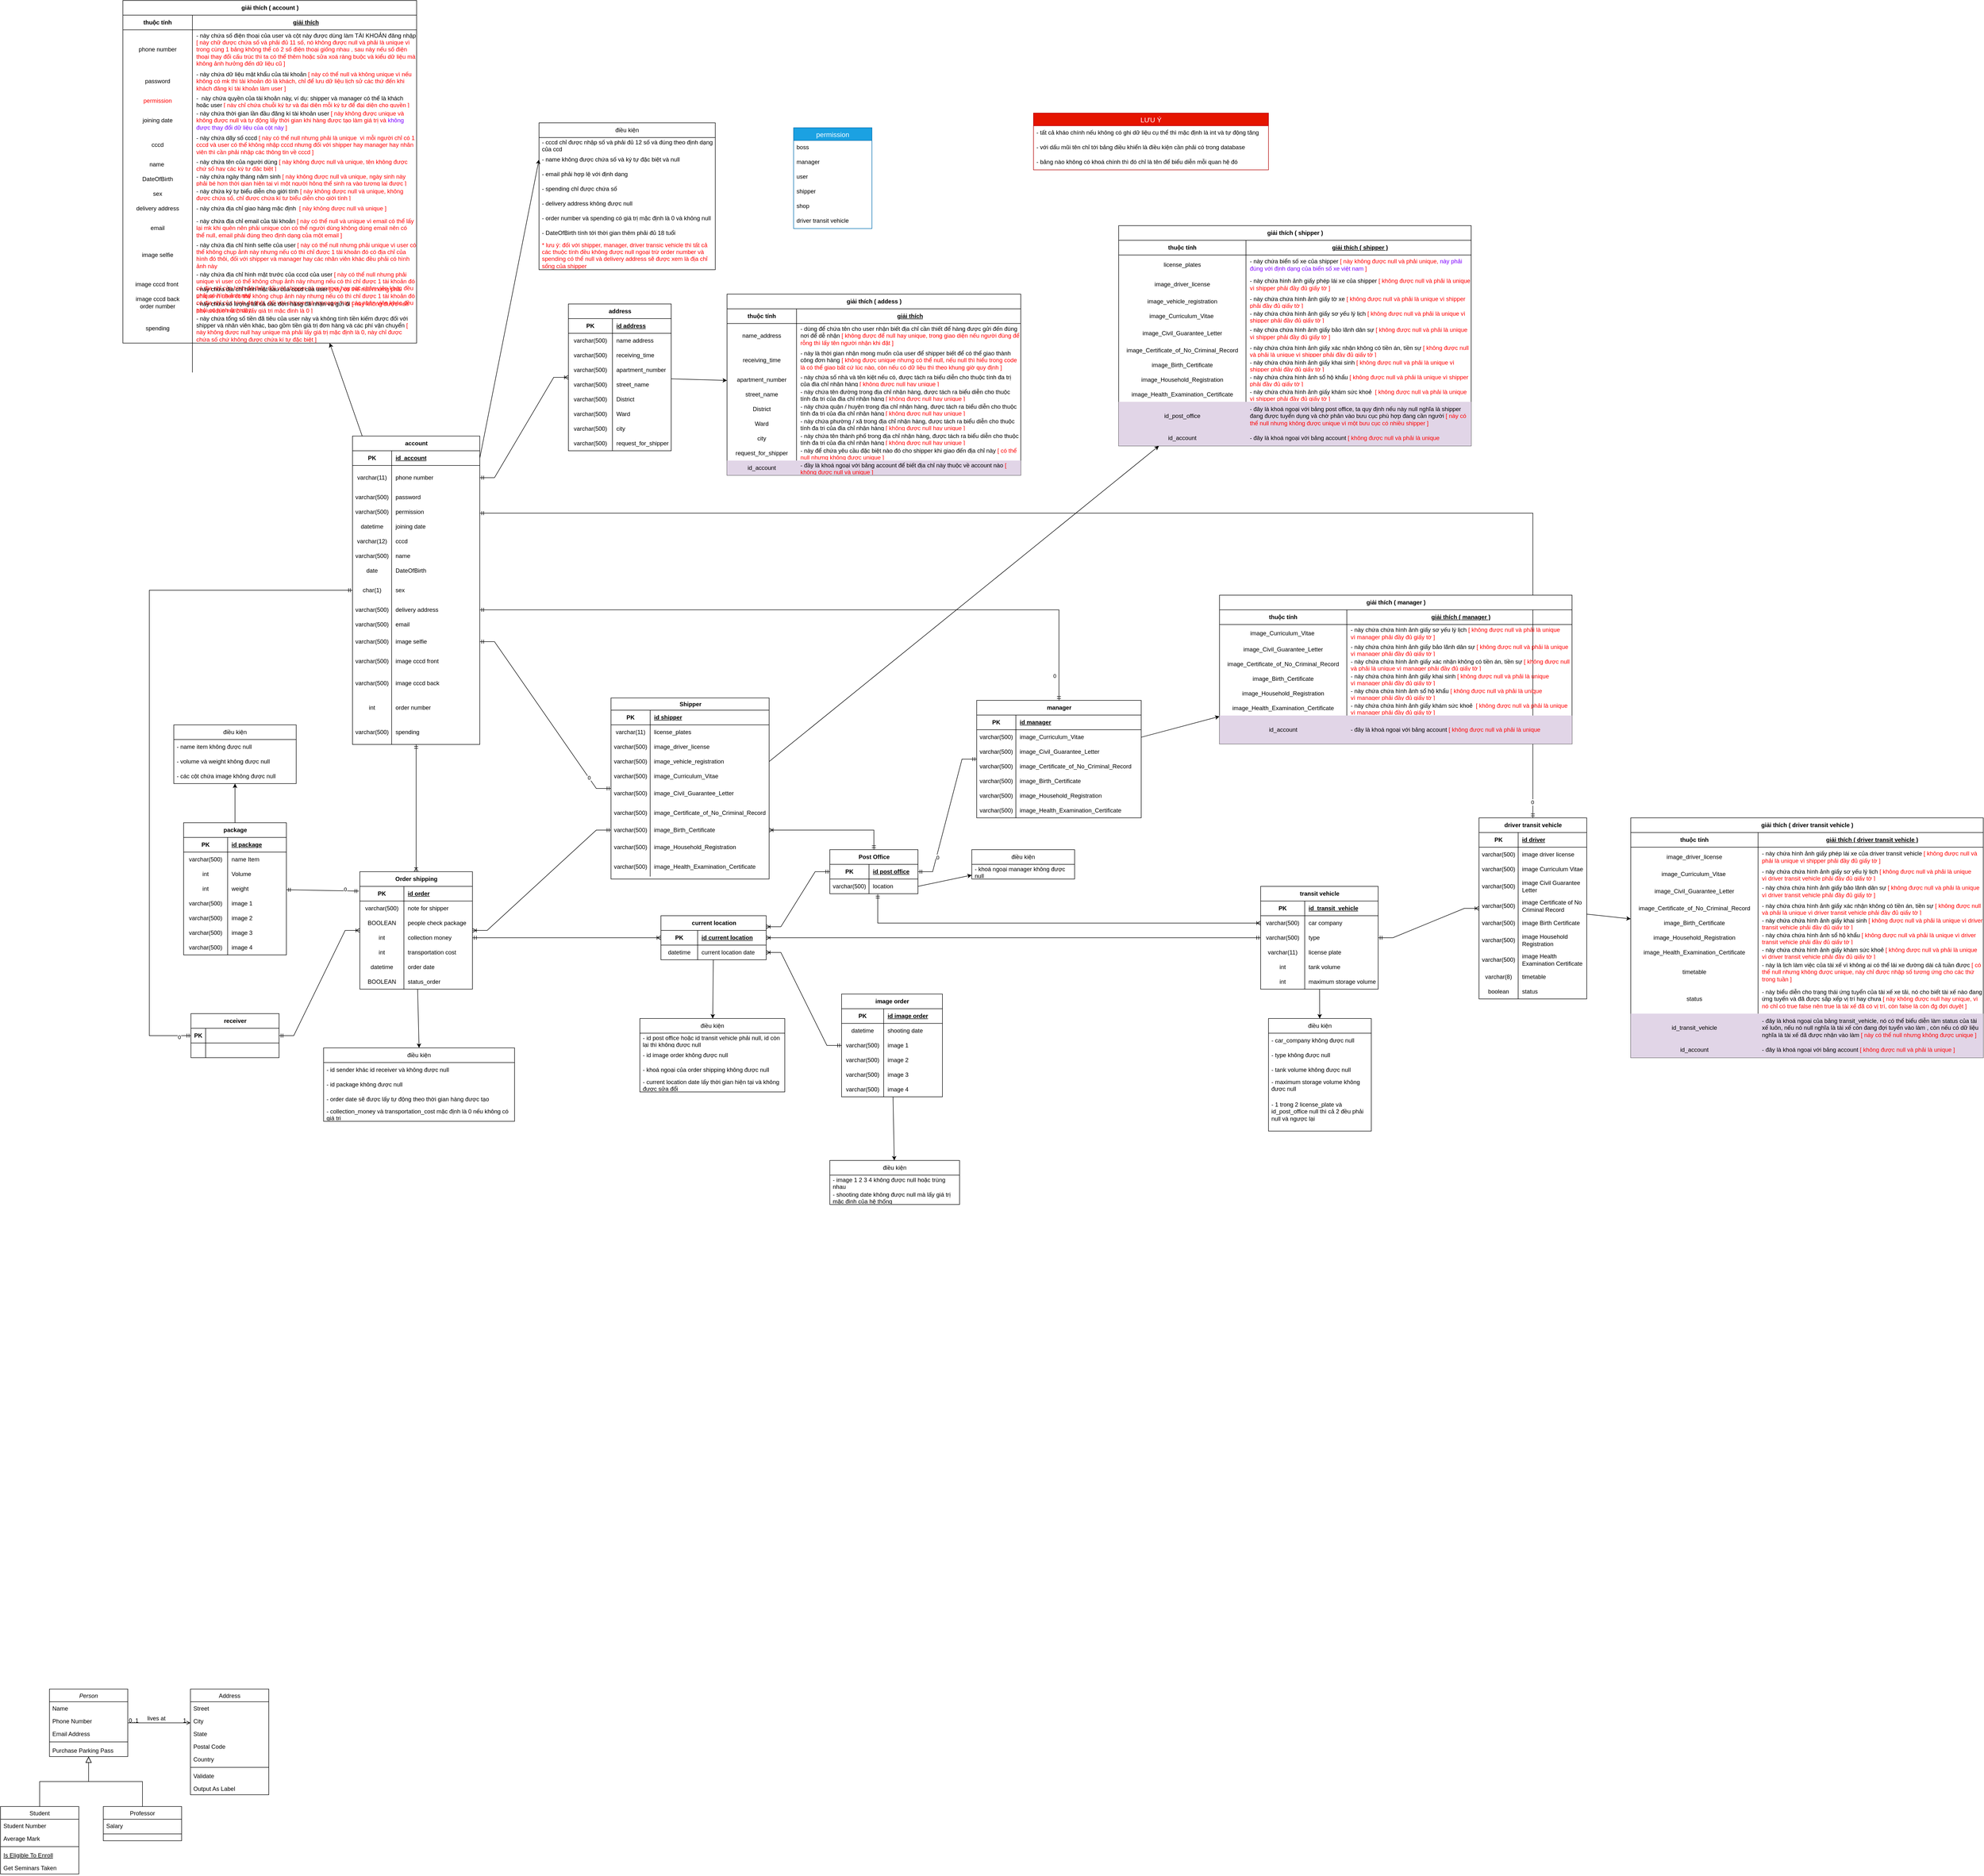 <mxfile version="23.0.0" type="google">
  <diagram id="C5RBs43oDa-KdzZeNtuy" name="Page-1">
    <mxGraphModel dx="934" dy="4041" grid="1" gridSize="10" guides="1" tooltips="1" connect="1" arrows="1" fold="1" page="1" pageScale="1" pageWidth="827" pageHeight="1169" math="0" shadow="0">
      <root>
        <mxCell id="WIyWlLk6GJQsqaUBKTNV-0" />
        <mxCell id="WIyWlLk6GJQsqaUBKTNV-1" parent="WIyWlLk6GJQsqaUBKTNV-0" />
        <mxCell id="zkfFHV4jXpPFQw0GAbJ--0" value="Person" style="swimlane;fontStyle=2;align=center;verticalAlign=top;childLayout=stackLayout;horizontal=1;startSize=26;horizontalStack=0;resizeParent=1;resizeLast=0;collapsible=1;marginBottom=0;rounded=0;shadow=0;strokeWidth=1;" parent="WIyWlLk6GJQsqaUBKTNV-1" vertex="1">
          <mxGeometry x="220" y="120" width="160" height="138" as="geometry">
            <mxRectangle x="230" y="140" width="160" height="26" as="alternateBounds" />
          </mxGeometry>
        </mxCell>
        <mxCell id="zkfFHV4jXpPFQw0GAbJ--1" value="Name" style="text;align=left;verticalAlign=top;spacingLeft=4;spacingRight=4;overflow=hidden;rotatable=0;points=[[0,0.5],[1,0.5]];portConstraint=eastwest;" parent="zkfFHV4jXpPFQw0GAbJ--0" vertex="1">
          <mxGeometry y="26" width="160" height="26" as="geometry" />
        </mxCell>
        <mxCell id="zkfFHV4jXpPFQw0GAbJ--2" value="Phone Number" style="text;align=left;verticalAlign=top;spacingLeft=4;spacingRight=4;overflow=hidden;rotatable=0;points=[[0,0.5],[1,0.5]];portConstraint=eastwest;rounded=0;shadow=0;html=0;" parent="zkfFHV4jXpPFQw0GAbJ--0" vertex="1">
          <mxGeometry y="52" width="160" height="26" as="geometry" />
        </mxCell>
        <mxCell id="zkfFHV4jXpPFQw0GAbJ--3" value="Email Address" style="text;align=left;verticalAlign=top;spacingLeft=4;spacingRight=4;overflow=hidden;rotatable=0;points=[[0,0.5],[1,0.5]];portConstraint=eastwest;rounded=0;shadow=0;html=0;" parent="zkfFHV4jXpPFQw0GAbJ--0" vertex="1">
          <mxGeometry y="78" width="160" height="26" as="geometry" />
        </mxCell>
        <mxCell id="zkfFHV4jXpPFQw0GAbJ--4" value="" style="line;html=1;strokeWidth=1;align=left;verticalAlign=middle;spacingTop=-1;spacingLeft=3;spacingRight=3;rotatable=0;labelPosition=right;points=[];portConstraint=eastwest;" parent="zkfFHV4jXpPFQw0GAbJ--0" vertex="1">
          <mxGeometry y="104" width="160" height="8" as="geometry" />
        </mxCell>
        <mxCell id="zkfFHV4jXpPFQw0GAbJ--5" value="Purchase Parking Pass" style="text;align=left;verticalAlign=top;spacingLeft=4;spacingRight=4;overflow=hidden;rotatable=0;points=[[0,0.5],[1,0.5]];portConstraint=eastwest;" parent="zkfFHV4jXpPFQw0GAbJ--0" vertex="1">
          <mxGeometry y="112" width="160" height="26" as="geometry" />
        </mxCell>
        <mxCell id="zkfFHV4jXpPFQw0GAbJ--6" value="Student" style="swimlane;fontStyle=0;align=center;verticalAlign=top;childLayout=stackLayout;horizontal=1;startSize=26;horizontalStack=0;resizeParent=1;resizeLast=0;collapsible=1;marginBottom=0;rounded=0;shadow=0;strokeWidth=1;" parent="WIyWlLk6GJQsqaUBKTNV-1" vertex="1">
          <mxGeometry x="120" y="360" width="160" height="138" as="geometry">
            <mxRectangle x="130" y="380" width="160" height="26" as="alternateBounds" />
          </mxGeometry>
        </mxCell>
        <mxCell id="zkfFHV4jXpPFQw0GAbJ--7" value="Student Number" style="text;align=left;verticalAlign=top;spacingLeft=4;spacingRight=4;overflow=hidden;rotatable=0;points=[[0,0.5],[1,0.5]];portConstraint=eastwest;" parent="zkfFHV4jXpPFQw0GAbJ--6" vertex="1">
          <mxGeometry y="26" width="160" height="26" as="geometry" />
        </mxCell>
        <mxCell id="zkfFHV4jXpPFQw0GAbJ--8" value="Average Mark" style="text;align=left;verticalAlign=top;spacingLeft=4;spacingRight=4;overflow=hidden;rotatable=0;points=[[0,0.5],[1,0.5]];portConstraint=eastwest;rounded=0;shadow=0;html=0;" parent="zkfFHV4jXpPFQw0GAbJ--6" vertex="1">
          <mxGeometry y="52" width="160" height="26" as="geometry" />
        </mxCell>
        <mxCell id="zkfFHV4jXpPFQw0GAbJ--9" value="" style="line;html=1;strokeWidth=1;align=left;verticalAlign=middle;spacingTop=-1;spacingLeft=3;spacingRight=3;rotatable=0;labelPosition=right;points=[];portConstraint=eastwest;" parent="zkfFHV4jXpPFQw0GAbJ--6" vertex="1">
          <mxGeometry y="78" width="160" height="8" as="geometry" />
        </mxCell>
        <mxCell id="zkfFHV4jXpPFQw0GAbJ--10" value="Is Eligible To Enroll" style="text;align=left;verticalAlign=top;spacingLeft=4;spacingRight=4;overflow=hidden;rotatable=0;points=[[0,0.5],[1,0.5]];portConstraint=eastwest;fontStyle=4" parent="zkfFHV4jXpPFQw0GAbJ--6" vertex="1">
          <mxGeometry y="86" width="160" height="26" as="geometry" />
        </mxCell>
        <mxCell id="zkfFHV4jXpPFQw0GAbJ--11" value="Get Seminars Taken" style="text;align=left;verticalAlign=top;spacingLeft=4;spacingRight=4;overflow=hidden;rotatable=0;points=[[0,0.5],[1,0.5]];portConstraint=eastwest;" parent="zkfFHV4jXpPFQw0GAbJ--6" vertex="1">
          <mxGeometry y="112" width="160" height="26" as="geometry" />
        </mxCell>
        <mxCell id="zkfFHV4jXpPFQw0GAbJ--12" value="" style="endArrow=block;endSize=10;endFill=0;shadow=0;strokeWidth=1;rounded=0;edgeStyle=elbowEdgeStyle;elbow=vertical;" parent="WIyWlLk6GJQsqaUBKTNV-1" source="zkfFHV4jXpPFQw0GAbJ--6" target="zkfFHV4jXpPFQw0GAbJ--0" edge="1">
          <mxGeometry width="160" relative="1" as="geometry">
            <mxPoint x="200" y="203" as="sourcePoint" />
            <mxPoint x="200" y="203" as="targetPoint" />
          </mxGeometry>
        </mxCell>
        <mxCell id="zkfFHV4jXpPFQw0GAbJ--13" value="Professor" style="swimlane;fontStyle=0;align=center;verticalAlign=top;childLayout=stackLayout;horizontal=1;startSize=26;horizontalStack=0;resizeParent=1;resizeLast=0;collapsible=1;marginBottom=0;rounded=0;shadow=0;strokeWidth=1;" parent="WIyWlLk6GJQsqaUBKTNV-1" vertex="1">
          <mxGeometry x="330" y="360" width="160" height="70" as="geometry">
            <mxRectangle x="340" y="380" width="170" height="26" as="alternateBounds" />
          </mxGeometry>
        </mxCell>
        <mxCell id="zkfFHV4jXpPFQw0GAbJ--14" value="Salary" style="text;align=left;verticalAlign=top;spacingLeft=4;spacingRight=4;overflow=hidden;rotatable=0;points=[[0,0.5],[1,0.5]];portConstraint=eastwest;" parent="zkfFHV4jXpPFQw0GAbJ--13" vertex="1">
          <mxGeometry y="26" width="160" height="26" as="geometry" />
        </mxCell>
        <mxCell id="zkfFHV4jXpPFQw0GAbJ--15" value="" style="line;html=1;strokeWidth=1;align=left;verticalAlign=middle;spacingTop=-1;spacingLeft=3;spacingRight=3;rotatable=0;labelPosition=right;points=[];portConstraint=eastwest;" parent="zkfFHV4jXpPFQw0GAbJ--13" vertex="1">
          <mxGeometry y="52" width="160" height="8" as="geometry" />
        </mxCell>
        <mxCell id="zkfFHV4jXpPFQw0GAbJ--16" value="" style="endArrow=block;endSize=10;endFill=0;shadow=0;strokeWidth=1;rounded=0;edgeStyle=elbowEdgeStyle;elbow=vertical;" parent="WIyWlLk6GJQsqaUBKTNV-1" source="zkfFHV4jXpPFQw0GAbJ--13" target="zkfFHV4jXpPFQw0GAbJ--0" edge="1">
          <mxGeometry width="160" relative="1" as="geometry">
            <mxPoint x="210" y="373" as="sourcePoint" />
            <mxPoint x="310" y="271" as="targetPoint" />
          </mxGeometry>
        </mxCell>
        <mxCell id="zkfFHV4jXpPFQw0GAbJ--17" value="Address" style="swimlane;fontStyle=0;align=center;verticalAlign=top;childLayout=stackLayout;horizontal=1;startSize=26;horizontalStack=0;resizeParent=1;resizeLast=0;collapsible=1;marginBottom=0;rounded=0;shadow=0;strokeWidth=1;" parent="WIyWlLk6GJQsqaUBKTNV-1" vertex="1">
          <mxGeometry x="508" y="120" width="160" height="216" as="geometry">
            <mxRectangle x="550" y="140" width="160" height="26" as="alternateBounds" />
          </mxGeometry>
        </mxCell>
        <mxCell id="zkfFHV4jXpPFQw0GAbJ--18" value="Street" style="text;align=left;verticalAlign=top;spacingLeft=4;spacingRight=4;overflow=hidden;rotatable=0;points=[[0,0.5],[1,0.5]];portConstraint=eastwest;" parent="zkfFHV4jXpPFQw0GAbJ--17" vertex="1">
          <mxGeometry y="26" width="160" height="26" as="geometry" />
        </mxCell>
        <mxCell id="zkfFHV4jXpPFQw0GAbJ--19" value="City" style="text;align=left;verticalAlign=top;spacingLeft=4;spacingRight=4;overflow=hidden;rotatable=0;points=[[0,0.5],[1,0.5]];portConstraint=eastwest;rounded=0;shadow=0;html=0;" parent="zkfFHV4jXpPFQw0GAbJ--17" vertex="1">
          <mxGeometry y="52" width="160" height="26" as="geometry" />
        </mxCell>
        <mxCell id="zkfFHV4jXpPFQw0GAbJ--20" value="State" style="text;align=left;verticalAlign=top;spacingLeft=4;spacingRight=4;overflow=hidden;rotatable=0;points=[[0,0.5],[1,0.5]];portConstraint=eastwest;rounded=0;shadow=0;html=0;" parent="zkfFHV4jXpPFQw0GAbJ--17" vertex="1">
          <mxGeometry y="78" width="160" height="26" as="geometry" />
        </mxCell>
        <mxCell id="zkfFHV4jXpPFQw0GAbJ--21" value="Postal Code" style="text;align=left;verticalAlign=top;spacingLeft=4;spacingRight=4;overflow=hidden;rotatable=0;points=[[0,0.5],[1,0.5]];portConstraint=eastwest;rounded=0;shadow=0;html=0;" parent="zkfFHV4jXpPFQw0GAbJ--17" vertex="1">
          <mxGeometry y="104" width="160" height="26" as="geometry" />
        </mxCell>
        <mxCell id="zkfFHV4jXpPFQw0GAbJ--22" value="Country" style="text;align=left;verticalAlign=top;spacingLeft=4;spacingRight=4;overflow=hidden;rotatable=0;points=[[0,0.5],[1,0.5]];portConstraint=eastwest;rounded=0;shadow=0;html=0;" parent="zkfFHV4jXpPFQw0GAbJ--17" vertex="1">
          <mxGeometry y="130" width="160" height="26" as="geometry" />
        </mxCell>
        <mxCell id="zkfFHV4jXpPFQw0GAbJ--23" value="" style="line;html=1;strokeWidth=1;align=left;verticalAlign=middle;spacingTop=-1;spacingLeft=3;spacingRight=3;rotatable=0;labelPosition=right;points=[];portConstraint=eastwest;" parent="zkfFHV4jXpPFQw0GAbJ--17" vertex="1">
          <mxGeometry y="156" width="160" height="8" as="geometry" />
        </mxCell>
        <mxCell id="zkfFHV4jXpPFQw0GAbJ--24" value="Validate" style="text;align=left;verticalAlign=top;spacingLeft=4;spacingRight=4;overflow=hidden;rotatable=0;points=[[0,0.5],[1,0.5]];portConstraint=eastwest;" parent="zkfFHV4jXpPFQw0GAbJ--17" vertex="1">
          <mxGeometry y="164" width="160" height="26" as="geometry" />
        </mxCell>
        <mxCell id="zkfFHV4jXpPFQw0GAbJ--25" value="Output As Label" style="text;align=left;verticalAlign=top;spacingLeft=4;spacingRight=4;overflow=hidden;rotatable=0;points=[[0,0.5],[1,0.5]];portConstraint=eastwest;" parent="zkfFHV4jXpPFQw0GAbJ--17" vertex="1">
          <mxGeometry y="190" width="160" height="26" as="geometry" />
        </mxCell>
        <mxCell id="zkfFHV4jXpPFQw0GAbJ--26" value="" style="endArrow=open;shadow=0;strokeWidth=1;rounded=0;endFill=1;edgeStyle=elbowEdgeStyle;elbow=vertical;" parent="WIyWlLk6GJQsqaUBKTNV-1" source="zkfFHV4jXpPFQw0GAbJ--0" target="zkfFHV4jXpPFQw0GAbJ--17" edge="1">
          <mxGeometry x="0.5" y="41" relative="1" as="geometry">
            <mxPoint x="380" y="192" as="sourcePoint" />
            <mxPoint x="540" y="192" as="targetPoint" />
            <mxPoint x="-40" y="32" as="offset" />
          </mxGeometry>
        </mxCell>
        <mxCell id="zkfFHV4jXpPFQw0GAbJ--27" value="0..1" style="resizable=0;align=left;verticalAlign=bottom;labelBackgroundColor=none;fontSize=12;" parent="zkfFHV4jXpPFQw0GAbJ--26" connectable="0" vertex="1">
          <mxGeometry x="-1" relative="1" as="geometry">
            <mxPoint y="4" as="offset" />
          </mxGeometry>
        </mxCell>
        <mxCell id="zkfFHV4jXpPFQw0GAbJ--28" value="1" style="resizable=0;align=right;verticalAlign=bottom;labelBackgroundColor=none;fontSize=12;" parent="zkfFHV4jXpPFQw0GAbJ--26" connectable="0" vertex="1">
          <mxGeometry x="1" relative="1" as="geometry">
            <mxPoint x="-7" y="4" as="offset" />
          </mxGeometry>
        </mxCell>
        <mxCell id="zkfFHV4jXpPFQw0GAbJ--29" value="lives at" style="text;html=1;resizable=0;points=[];;align=center;verticalAlign=middle;labelBackgroundColor=none;rounded=0;shadow=0;strokeWidth=1;fontSize=12;" parent="zkfFHV4jXpPFQw0GAbJ--26" vertex="1" connectable="0">
          <mxGeometry x="0.5" y="49" relative="1" as="geometry">
            <mxPoint x="-38" y="40" as="offset" />
          </mxGeometry>
        </mxCell>
        <mxCell id="U9z-1DLmfV1uockf4K11-367" value="" style="edgeStyle=entityRelationEdgeStyle;fontSize=12;html=1;endArrow=ERoneToMany;startArrow=ERmandOne;rounded=0;entryX=1;entryY=0.25;entryDx=0;entryDy=0;" parent="WIyWlLk6GJQsqaUBKTNV-1" source="U9z-1DLmfV1uockf4K11-510" target="U9z-1DLmfV1uockf4K11-603" edge="1">
          <mxGeometry width="100" height="100" relative="1" as="geometry">
            <mxPoint x="1284" y="-1290" as="sourcePoint" />
            <mxPoint x="1384" y="-1390" as="targetPoint" />
          </mxGeometry>
        </mxCell>
        <mxCell id="U9z-1DLmfV1uockf4K11-368" value="" style="edgeStyle=entityRelationEdgeStyle;fontSize=12;html=1;endArrow=ERoneToMany;startArrow=ERmandOne;rounded=0;" parent="WIyWlLk6GJQsqaUBKTNV-1" source="U9z-1DLmfV1uockf4K11-590" target="U9z-1DLmfV1uockf4K11-603" edge="1">
          <mxGeometry width="100" height="100" relative="1" as="geometry">
            <mxPoint x="1354" y="-1415" as="sourcePoint" />
            <mxPoint x="1434" y="-1330" as="targetPoint" />
          </mxGeometry>
        </mxCell>
        <mxCell id="U9z-1DLmfV1uockf4K11-369" value="" style="edgeStyle=entityRelationEdgeStyle;fontSize=12;html=1;endArrow=ERoneToMany;startArrow=ERmandOne;rounded=0;" parent="WIyWlLk6GJQsqaUBKTNV-1" source="U9z-1DLmfV1uockf4K11-517" target="U9z-1DLmfV1uockf4K11-603" edge="1">
          <mxGeometry width="100" height="100" relative="1" as="geometry">
            <mxPoint x="2064" y="-1360" as="sourcePoint" />
            <mxPoint x="1634" y="-1401" as="targetPoint" />
          </mxGeometry>
        </mxCell>
        <mxCell id="U9z-1DLmfV1uockf4K11-370" value="" style="fontSize=12;html=1;endArrow=ERmandOne;startArrow=ERmandOne;rounded=0;entryX=-0.009;entryY=0.322;entryDx=0;entryDy=0;entryPerimeter=0;" parent="WIyWlLk6GJQsqaUBKTNV-1" source="U9z-1DLmfV1uockf4K11-555" target="U9z-1DLmfV1uockf4K11-581" edge="1">
          <mxGeometry width="100" height="100" relative="1" as="geometry">
            <mxPoint x="724" y="-1480" as="sourcePoint" />
            <mxPoint x="884" y="-1445" as="targetPoint" />
          </mxGeometry>
        </mxCell>
        <mxCell id="U9z-1DLmfV1uockf4K11-371" value="0" style="edgeLabel;html=1;align=center;verticalAlign=middle;resizable=0;points=[];" parent="U9z-1DLmfV1uockf4K11-370" connectable="0" vertex="1">
          <mxGeometry x="0.77" y="2" relative="1" as="geometry">
            <mxPoint x="-11" y="-2" as="offset" />
          </mxGeometry>
        </mxCell>
        <mxCell id="U9z-1DLmfV1uockf4K11-374" value="" style="edgeStyle=orthogonalEdgeStyle;fontSize=12;html=1;endArrow=ERoneToMany;startArrow=ERmandOne;rounded=0;elbow=vertical;exitX=0.5;exitY=0;exitDx=0;exitDy=0;" parent="WIyWlLk6GJQsqaUBKTNV-1" source="U9z-1DLmfV1uockf4K11-510" target="U9z-1DLmfV1uockf4K11-469" edge="1">
          <mxGeometry width="100" height="100" relative="1" as="geometry">
            <mxPoint x="1874" y="-1510" as="sourcePoint" />
            <mxPoint x="2284" y="-1390" as="targetPoint" />
          </mxGeometry>
        </mxCell>
        <mxCell id="U9z-1DLmfV1uockf4K11-375" value="" style="edgeStyle=entityRelationEdgeStyle;fontSize=12;html=1;endArrow=ERmandOne;startArrow=ERmandOne;rounded=0;" parent="WIyWlLk6GJQsqaUBKTNV-1" source="U9z-1DLmfV1uockf4K11-510" target="U9z-1DLmfV1uockf4K11-485" edge="1">
          <mxGeometry width="100" height="100" relative="1" as="geometry">
            <mxPoint x="1874" y="-1400" as="sourcePoint" />
            <mxPoint x="1974" y="-1500" as="targetPoint" />
          </mxGeometry>
        </mxCell>
        <mxCell id="U9z-1DLmfV1uockf4K11-376" value="0" style="edgeLabel;html=1;align=center;verticalAlign=middle;resizable=0;points=[];" parent="U9z-1DLmfV1uockf4K11-375" connectable="0" vertex="1">
          <mxGeometry x="-0.59" y="-2" relative="1" as="geometry">
            <mxPoint as="offset" />
          </mxGeometry>
        </mxCell>
        <mxCell id="U9z-1DLmfV1uockf4K11-377" value="" style="edgeStyle=elbowEdgeStyle;fontSize=12;html=1;endArrow=ERoneToMany;startArrow=ERmandOne;rounded=0;entryX=0.5;entryY=0;entryDx=0;entryDy=0;elbow=vertical;" parent="WIyWlLk6GJQsqaUBKTNV-1" source="U9z-1DLmfV1uockf4K11-423" target="U9z-1DLmfV1uockf4K11-580" edge="1">
          <mxGeometry width="100" height="100" relative="1" as="geometry">
            <mxPoint x="1134.7" y="-1869.49" as="sourcePoint" />
            <mxPoint x="954" y="-1550" as="targetPoint" />
          </mxGeometry>
        </mxCell>
        <mxCell id="U9z-1DLmfV1uockf4K11-378" value="" style="edgeStyle=entityRelationEdgeStyle;fontSize=12;html=1;endArrow=ERmandOne;startArrow=ERmandOne;rounded=0;exitX=1;exitY=0.5;exitDx=0;exitDy=0;" parent="WIyWlLk6GJQsqaUBKTNV-1" source="U9z-1DLmfV1uockf4K11-408" target="U9z-1DLmfV1uockf4K11-447" edge="1">
          <mxGeometry width="100" height="100" relative="1" as="geometry">
            <mxPoint x="1314" y="-1895" as="sourcePoint" />
            <mxPoint x="1684" y="-1790" as="targetPoint" />
          </mxGeometry>
        </mxCell>
        <mxCell id="U9z-1DLmfV1uockf4K11-379" value="0" style="edgeLabel;html=1;align=center;verticalAlign=middle;resizable=0;points=[];" parent="U9z-1DLmfV1uockf4K11-378" connectable="0" vertex="1">
          <mxGeometry x="0.733" relative="1" as="geometry">
            <mxPoint as="offset" />
          </mxGeometry>
        </mxCell>
        <mxCell id="U9z-1DLmfV1uockf4K11-380" value="" style="fontSize=12;html=1;endArrow=ERmandOne;startArrow=ERmandOne;rounded=0;elbow=vertical;entryX=0.5;entryY=0;entryDx=0;entryDy=0;edgeStyle=orthogonalEdgeStyle;" parent="WIyWlLk6GJQsqaUBKTNV-1" source="U9z-1DLmfV1uockf4K11-405" target="U9z-1DLmfV1uockf4K11-485" edge="1">
          <mxGeometry width="100" height="100" relative="1" as="geometry">
            <mxPoint x="1099" y="-1940" as="sourcePoint" />
            <mxPoint x="2324" y="-1850.0" as="targetPoint" />
          </mxGeometry>
        </mxCell>
        <mxCell id="U9z-1DLmfV1uockf4K11-381" value="0" style="edgeLabel;html=1;align=center;verticalAlign=middle;resizable=0;points=[];" parent="U9z-1DLmfV1uockf4K11-380" connectable="0" vertex="1">
          <mxGeometry x="0.925" y="1" relative="1" as="geometry">
            <mxPoint x="-10" y="1" as="offset" />
          </mxGeometry>
        </mxCell>
        <mxCell id="U9z-1DLmfV1uockf4K11-382" value="" style="edgeStyle=orthogonalEdgeStyle;fontSize=12;html=1;endArrow=ERmandOne;startArrow=ERmandOne;rounded=0;elbow=vertical;exitX=1;exitY=0.25;exitDx=0;exitDy=0;entryX=0.5;entryY=0;entryDx=0;entryDy=0;" parent="WIyWlLk6GJQsqaUBKTNV-1" source="U9z-1DLmfV1uockf4K11-423" target="U9z-1DLmfV1uockf4K11-687" edge="1">
          <mxGeometry width="100" height="100" relative="1" as="geometry">
            <mxPoint x="1634" y="-2105" as="sourcePoint" />
            <mxPoint x="2424" y="-1672" as="targetPoint" />
          </mxGeometry>
        </mxCell>
        <mxCell id="U9z-1DLmfV1uockf4K11-383" value="0" style="edgeLabel;html=1;align=center;verticalAlign=middle;resizable=0;points=[];" parent="U9z-1DLmfV1uockf4K11-382" connectable="0" vertex="1">
          <mxGeometry x="0.976" y="-1" relative="1" as="geometry">
            <mxPoint y="1" as="offset" />
          </mxGeometry>
        </mxCell>
        <mxCell id="U9z-1DLmfV1uockf4K11-384" value="" style="edgeStyle=elbowEdgeStyle;fontSize=12;html=1;endArrow=ERmandOne;startArrow=ERmandOne;rounded=0;" parent="WIyWlLk6GJQsqaUBKTNV-1" source="U9z-1DLmfV1uockf4K11-610" target="U9z-1DLmfV1uockf4K11-423" edge="1">
          <mxGeometry width="100" height="100" relative="1" as="geometry">
            <mxPoint x="754" y="-1620" as="sourcePoint" />
            <mxPoint x="1064" y="-1930" as="targetPoint" />
            <Array as="points">
              <mxPoint x="424" y="-1660" />
            </Array>
          </mxGeometry>
        </mxCell>
        <mxCell id="U9z-1DLmfV1uockf4K11-385" value="0" style="edgeLabel;html=1;align=center;verticalAlign=middle;resizable=0;points=[];" parent="U9z-1DLmfV1uockf4K11-384" connectable="0" vertex="1">
          <mxGeometry x="-0.965" y="3" relative="1" as="geometry">
            <mxPoint as="offset" />
          </mxGeometry>
        </mxCell>
        <mxCell id="U9z-1DLmfV1uockf4K11-423" value="account" style="shape=table;startSize=30;container=1;collapsible=1;childLayout=tableLayout;fixedRows=1;rowLines=0;fontStyle=1;align=center;resizeLast=1;html=1;" parent="WIyWlLk6GJQsqaUBKTNV-1" vertex="1">
          <mxGeometry x="839" y="-2440" width="260" height="630" as="geometry" />
        </mxCell>
        <mxCell id="U9z-1DLmfV1uockf4K11-424" value="" style="shape=tableRow;horizontal=0;startSize=0;swimlaneHead=0;swimlaneBody=0;fillColor=none;collapsible=0;dropTarget=0;points=[[0,0.5],[1,0.5]];portConstraint=eastwest;top=0;left=0;right=0;bottom=1;" parent="U9z-1DLmfV1uockf4K11-423" vertex="1">
          <mxGeometry y="30" width="260" height="30" as="geometry" />
        </mxCell>
        <mxCell id="U9z-1DLmfV1uockf4K11-425" value="PK" style="shape=partialRectangle;connectable=0;fillColor=none;top=0;left=0;bottom=0;right=0;fontStyle=1;overflow=hidden;whiteSpace=wrap;html=1;" parent="U9z-1DLmfV1uockf4K11-424" vertex="1">
          <mxGeometry width="80" height="30" as="geometry">
            <mxRectangle width="80" height="30" as="alternateBounds" />
          </mxGeometry>
        </mxCell>
        <mxCell id="U9z-1DLmfV1uockf4K11-426" value="id_account" style="shape=partialRectangle;connectable=0;fillColor=none;top=0;left=0;bottom=0;right=0;align=left;spacingLeft=6;fontStyle=5;overflow=hidden;whiteSpace=wrap;html=1;" parent="U9z-1DLmfV1uockf4K11-424" vertex="1">
          <mxGeometry x="80" width="180" height="30" as="geometry">
            <mxRectangle width="180" height="30" as="alternateBounds" />
          </mxGeometry>
        </mxCell>
        <mxCell id="K9bXSzaPt6_dGpKNuHrM-211" value="" style="shape=tableRow;horizontal=0;startSize=0;swimlaneHead=0;swimlaneBody=0;fillColor=none;collapsible=0;dropTarget=0;points=[[0,0.5],[1,0.5]];portConstraint=eastwest;top=0;left=0;right=0;bottom=0;" parent="U9z-1DLmfV1uockf4K11-423" vertex="1">
          <mxGeometry y="60" width="260" height="50" as="geometry" />
        </mxCell>
        <mxCell id="K9bXSzaPt6_dGpKNuHrM-212" value="varchar(11)" style="shape=partialRectangle;connectable=0;fillColor=none;top=0;left=0;bottom=0;right=0;editable=1;overflow=hidden;whiteSpace=wrap;html=1;" parent="K9bXSzaPt6_dGpKNuHrM-211" vertex="1">
          <mxGeometry width="80" height="50" as="geometry">
            <mxRectangle width="80" height="50" as="alternateBounds" />
          </mxGeometry>
        </mxCell>
        <mxCell id="K9bXSzaPt6_dGpKNuHrM-213" value="phone number" style="shape=partialRectangle;connectable=0;fillColor=none;top=0;left=0;bottom=0;right=0;align=left;spacingLeft=6;overflow=hidden;whiteSpace=wrap;html=1;" parent="K9bXSzaPt6_dGpKNuHrM-211" vertex="1">
          <mxGeometry x="80" width="180" height="50" as="geometry">
            <mxRectangle width="180" height="50" as="alternateBounds" />
          </mxGeometry>
        </mxCell>
        <mxCell id="U9z-1DLmfV1uockf4K11-427" value="" style="shape=tableRow;horizontal=0;startSize=0;swimlaneHead=0;swimlaneBody=0;fillColor=none;collapsible=0;dropTarget=0;points=[[0,0.5],[1,0.5]];portConstraint=eastwest;top=0;left=0;right=0;bottom=0;" parent="U9z-1DLmfV1uockf4K11-423" vertex="1">
          <mxGeometry y="110" width="260" height="30" as="geometry" />
        </mxCell>
        <mxCell id="U9z-1DLmfV1uockf4K11-428" value="varchar(500)" style="shape=partialRectangle;connectable=0;fillColor=none;top=0;left=0;bottom=0;right=0;editable=1;overflow=hidden;whiteSpace=wrap;html=1;" parent="U9z-1DLmfV1uockf4K11-427" vertex="1">
          <mxGeometry width="80" height="30" as="geometry">
            <mxRectangle width="80" height="30" as="alternateBounds" />
          </mxGeometry>
        </mxCell>
        <mxCell id="U9z-1DLmfV1uockf4K11-429" value="password" style="shape=partialRectangle;connectable=0;fillColor=none;top=0;left=0;bottom=0;right=0;align=left;spacingLeft=6;overflow=hidden;whiteSpace=wrap;html=1;" parent="U9z-1DLmfV1uockf4K11-427" vertex="1">
          <mxGeometry x="80" width="180" height="30" as="geometry">
            <mxRectangle width="180" height="30" as="alternateBounds" />
          </mxGeometry>
        </mxCell>
        <mxCell id="U9z-1DLmfV1uockf4K11-430" value="" style="shape=tableRow;horizontal=0;startSize=0;swimlaneHead=0;swimlaneBody=0;fillColor=none;collapsible=0;dropTarget=0;points=[[0,0.5],[1,0.5]];portConstraint=eastwest;top=0;left=0;right=0;bottom=0;" parent="U9z-1DLmfV1uockf4K11-423" vertex="1">
          <mxGeometry y="140" width="260" height="30" as="geometry" />
        </mxCell>
        <mxCell id="U9z-1DLmfV1uockf4K11-431" value="varchar(500)" style="shape=partialRectangle;connectable=0;fillColor=none;top=0;left=0;bottom=0;right=0;editable=1;overflow=hidden;whiteSpace=wrap;html=1;" parent="U9z-1DLmfV1uockf4K11-430" vertex="1">
          <mxGeometry width="80" height="30" as="geometry">
            <mxRectangle width="80" height="30" as="alternateBounds" />
          </mxGeometry>
        </mxCell>
        <mxCell id="U9z-1DLmfV1uockf4K11-432" value="permission" style="shape=partialRectangle;connectable=0;fillColor=none;top=0;left=0;bottom=0;right=0;align=left;spacingLeft=6;overflow=hidden;whiteSpace=wrap;html=1;" parent="U9z-1DLmfV1uockf4K11-430" vertex="1">
          <mxGeometry x="80" width="180" height="30" as="geometry">
            <mxRectangle width="180" height="30" as="alternateBounds" />
          </mxGeometry>
        </mxCell>
        <mxCell id="U9z-1DLmfV1uockf4K11-433" value="" style="shape=tableRow;horizontal=0;startSize=0;swimlaneHead=0;swimlaneBody=0;fillColor=none;collapsible=0;dropTarget=0;points=[[0,0.5],[1,0.5]];portConstraint=eastwest;top=0;left=0;right=0;bottom=0;" parent="U9z-1DLmfV1uockf4K11-423" vertex="1">
          <mxGeometry y="170" width="260" height="30" as="geometry" />
        </mxCell>
        <mxCell id="U9z-1DLmfV1uockf4K11-434" value="datetime" style="shape=partialRectangle;connectable=0;fillColor=none;top=0;left=0;bottom=0;right=0;editable=1;overflow=hidden;whiteSpace=wrap;html=1;" parent="U9z-1DLmfV1uockf4K11-433" vertex="1">
          <mxGeometry width="80" height="30" as="geometry">
            <mxRectangle width="80" height="30" as="alternateBounds" />
          </mxGeometry>
        </mxCell>
        <mxCell id="U9z-1DLmfV1uockf4K11-435" value="joining date" style="shape=partialRectangle;connectable=0;fillColor=none;top=0;left=0;bottom=0;right=0;align=left;spacingLeft=6;overflow=hidden;whiteSpace=wrap;html=1;" parent="U9z-1DLmfV1uockf4K11-433" vertex="1">
          <mxGeometry x="80" width="180" height="30" as="geometry">
            <mxRectangle width="180" height="30" as="alternateBounds" />
          </mxGeometry>
        </mxCell>
        <mxCell id="U9z-1DLmfV1uockf4K11-390" value="" style="shape=tableRow;horizontal=0;startSize=0;swimlaneHead=0;swimlaneBody=0;fillColor=none;collapsible=0;dropTarget=0;points=[[0,0.5],[1,0.5]];portConstraint=eastwest;top=0;left=0;right=0;bottom=0;" parent="U9z-1DLmfV1uockf4K11-423" vertex="1">
          <mxGeometry y="200" width="260" height="30" as="geometry" />
        </mxCell>
        <mxCell id="U9z-1DLmfV1uockf4K11-391" value="varchar(12)" style="shape=partialRectangle;connectable=0;fillColor=none;top=0;left=0;bottom=0;right=0;editable=1;overflow=hidden;whiteSpace=wrap;html=1;" parent="U9z-1DLmfV1uockf4K11-390" vertex="1">
          <mxGeometry width="80" height="30" as="geometry">
            <mxRectangle width="80" height="30" as="alternateBounds" />
          </mxGeometry>
        </mxCell>
        <mxCell id="U9z-1DLmfV1uockf4K11-392" value="cccd" style="shape=partialRectangle;connectable=0;fillColor=none;top=0;left=0;bottom=0;right=0;align=left;spacingLeft=6;overflow=hidden;whiteSpace=wrap;html=1;" parent="U9z-1DLmfV1uockf4K11-390" vertex="1">
          <mxGeometry x="80" width="180" height="30" as="geometry">
            <mxRectangle width="180" height="30" as="alternateBounds" />
          </mxGeometry>
        </mxCell>
        <mxCell id="U9z-1DLmfV1uockf4K11-393" value="" style="shape=tableRow;horizontal=0;startSize=0;swimlaneHead=0;swimlaneBody=0;fillColor=none;collapsible=0;dropTarget=0;points=[[0,0.5],[1,0.5]];portConstraint=eastwest;top=0;left=0;right=0;bottom=0;" parent="U9z-1DLmfV1uockf4K11-423" vertex="1">
          <mxGeometry y="230" width="260" height="30" as="geometry" />
        </mxCell>
        <mxCell id="U9z-1DLmfV1uockf4K11-394" value="varchar(500)" style="shape=partialRectangle;connectable=0;fillColor=none;top=0;left=0;bottom=0;right=0;editable=1;overflow=hidden;whiteSpace=wrap;html=1;" parent="U9z-1DLmfV1uockf4K11-393" vertex="1">
          <mxGeometry width="80" height="30" as="geometry">
            <mxRectangle width="80" height="30" as="alternateBounds" />
          </mxGeometry>
        </mxCell>
        <mxCell id="U9z-1DLmfV1uockf4K11-395" value="name&amp;nbsp;" style="shape=partialRectangle;connectable=0;fillColor=none;top=0;left=0;bottom=0;right=0;align=left;spacingLeft=6;overflow=hidden;whiteSpace=wrap;html=1;" parent="U9z-1DLmfV1uockf4K11-393" vertex="1">
          <mxGeometry x="80" width="180" height="30" as="geometry">
            <mxRectangle width="180" height="30" as="alternateBounds" />
          </mxGeometry>
        </mxCell>
        <mxCell id="U9z-1DLmfV1uockf4K11-396" value="" style="shape=tableRow;horizontal=0;startSize=0;swimlaneHead=0;swimlaneBody=0;fillColor=none;collapsible=0;dropTarget=0;points=[[0,0.5],[1,0.5]];portConstraint=eastwest;top=0;left=0;right=0;bottom=0;" parent="U9z-1DLmfV1uockf4K11-423" vertex="1">
          <mxGeometry y="260" width="260" height="30" as="geometry" />
        </mxCell>
        <mxCell id="U9z-1DLmfV1uockf4K11-397" value="date" style="shape=partialRectangle;connectable=0;fillColor=none;top=0;left=0;bottom=0;right=0;editable=1;overflow=hidden;whiteSpace=wrap;html=1;" parent="U9z-1DLmfV1uockf4K11-396" vertex="1">
          <mxGeometry width="80" height="30" as="geometry">
            <mxRectangle width="80" height="30" as="alternateBounds" />
          </mxGeometry>
        </mxCell>
        <mxCell id="U9z-1DLmfV1uockf4K11-398" value="DateOfBirth" style="shape=partialRectangle;connectable=0;fillColor=none;top=0;left=0;bottom=0;right=0;align=left;spacingLeft=6;overflow=hidden;whiteSpace=wrap;html=1;" parent="U9z-1DLmfV1uockf4K11-396" vertex="1">
          <mxGeometry x="80" width="180" height="30" as="geometry">
            <mxRectangle width="180" height="30" as="alternateBounds" />
          </mxGeometry>
        </mxCell>
        <mxCell id="U9z-1DLmfV1uockf4K11-399" value="" style="shape=tableRow;horizontal=0;startSize=0;swimlaneHead=0;swimlaneBody=0;fillColor=none;collapsible=0;dropTarget=0;points=[[0,0.5],[1,0.5]];portConstraint=eastwest;top=0;left=0;right=0;bottom=0;" parent="U9z-1DLmfV1uockf4K11-423" vertex="1">
          <mxGeometry y="290" width="260" height="50" as="geometry" />
        </mxCell>
        <mxCell id="U9z-1DLmfV1uockf4K11-400" value="char(1)" style="shape=partialRectangle;connectable=0;fillColor=none;top=0;left=0;bottom=0;right=0;editable=1;overflow=hidden;whiteSpace=wrap;html=1;" parent="U9z-1DLmfV1uockf4K11-399" vertex="1">
          <mxGeometry width="80" height="50" as="geometry">
            <mxRectangle width="80" height="50" as="alternateBounds" />
          </mxGeometry>
        </mxCell>
        <mxCell id="U9z-1DLmfV1uockf4K11-401" value="sex" style="shape=partialRectangle;connectable=0;fillColor=none;top=0;left=0;bottom=0;right=0;align=left;spacingLeft=6;overflow=hidden;whiteSpace=wrap;html=1;" parent="U9z-1DLmfV1uockf4K11-399" vertex="1">
          <mxGeometry x="80" width="180" height="50" as="geometry">
            <mxRectangle width="180" height="50" as="alternateBounds" />
          </mxGeometry>
        </mxCell>
        <mxCell id="U9z-1DLmfV1uockf4K11-405" value="" style="shape=tableRow;horizontal=0;startSize=0;swimlaneHead=0;swimlaneBody=0;fillColor=none;collapsible=0;dropTarget=0;points=[[0,0.5],[1,0.5]];portConstraint=eastwest;top=0;left=0;right=0;bottom=0;" parent="U9z-1DLmfV1uockf4K11-423" vertex="1">
          <mxGeometry y="340" width="260" height="30" as="geometry" />
        </mxCell>
        <mxCell id="U9z-1DLmfV1uockf4K11-406" value="varchar(500)" style="shape=partialRectangle;connectable=0;fillColor=none;top=0;left=0;bottom=0;right=0;editable=1;overflow=hidden;whiteSpace=wrap;html=1;" parent="U9z-1DLmfV1uockf4K11-405" vertex="1">
          <mxGeometry width="80" height="30" as="geometry">
            <mxRectangle width="80" height="30" as="alternateBounds" />
          </mxGeometry>
        </mxCell>
        <mxCell id="U9z-1DLmfV1uockf4K11-407" value="delivery address" style="shape=partialRectangle;connectable=0;fillColor=none;top=0;left=0;bottom=0;right=0;align=left;spacingLeft=6;overflow=hidden;whiteSpace=wrap;html=1;" parent="U9z-1DLmfV1uockf4K11-405" vertex="1">
          <mxGeometry x="80" width="180" height="30" as="geometry">
            <mxRectangle width="180" height="30" as="alternateBounds" />
          </mxGeometry>
        </mxCell>
        <mxCell id="U9z-1DLmfV1uockf4K11-402" value="" style="shape=tableRow;horizontal=0;startSize=0;swimlaneHead=0;swimlaneBody=0;fillColor=none;collapsible=0;dropTarget=0;points=[[0,0.5],[1,0.5]];portConstraint=eastwest;top=0;left=0;right=0;bottom=0;" parent="U9z-1DLmfV1uockf4K11-423" vertex="1">
          <mxGeometry y="370" width="260" height="30" as="geometry" />
        </mxCell>
        <mxCell id="U9z-1DLmfV1uockf4K11-403" value="varchar(500)" style="shape=partialRectangle;connectable=0;fillColor=none;top=0;left=0;bottom=0;right=0;editable=1;overflow=hidden;whiteSpace=wrap;html=1;" parent="U9z-1DLmfV1uockf4K11-402" vertex="1">
          <mxGeometry width="80" height="30" as="geometry">
            <mxRectangle width="80" height="30" as="alternateBounds" />
          </mxGeometry>
        </mxCell>
        <mxCell id="U9z-1DLmfV1uockf4K11-404" value="email" style="shape=partialRectangle;connectable=0;fillColor=none;top=0;left=0;bottom=0;right=0;align=left;spacingLeft=6;overflow=hidden;whiteSpace=wrap;html=1;" parent="U9z-1DLmfV1uockf4K11-402" vertex="1">
          <mxGeometry x="80" width="180" height="30" as="geometry">
            <mxRectangle width="180" height="30" as="alternateBounds" />
          </mxGeometry>
        </mxCell>
        <mxCell id="U9z-1DLmfV1uockf4K11-408" value="" style="shape=tableRow;horizontal=0;startSize=0;swimlaneHead=0;swimlaneBody=0;fillColor=none;collapsible=0;dropTarget=0;points=[[0,0.5],[1,0.5]];portConstraint=eastwest;top=0;left=0;right=0;bottom=0;" parent="U9z-1DLmfV1uockf4K11-423" vertex="1">
          <mxGeometry y="400" width="260" height="40" as="geometry" />
        </mxCell>
        <mxCell id="U9z-1DLmfV1uockf4K11-409" value="varchar(500)" style="shape=partialRectangle;connectable=0;fillColor=none;top=0;left=0;bottom=0;right=0;editable=1;overflow=hidden;whiteSpace=wrap;html=1;" parent="U9z-1DLmfV1uockf4K11-408" vertex="1">
          <mxGeometry width="80" height="40" as="geometry">
            <mxRectangle width="80" height="40" as="alternateBounds" />
          </mxGeometry>
        </mxCell>
        <mxCell id="U9z-1DLmfV1uockf4K11-410" value="image selfie" style="shape=partialRectangle;connectable=0;fillColor=none;top=0;left=0;bottom=0;right=0;align=left;spacingLeft=6;overflow=hidden;whiteSpace=wrap;html=1;" parent="U9z-1DLmfV1uockf4K11-408" vertex="1">
          <mxGeometry x="80" width="180" height="40" as="geometry">
            <mxRectangle width="180" height="40" as="alternateBounds" />
          </mxGeometry>
        </mxCell>
        <mxCell id="U9z-1DLmfV1uockf4K11-411" value="" style="shape=tableRow;horizontal=0;startSize=0;swimlaneHead=0;swimlaneBody=0;fillColor=none;collapsible=0;dropTarget=0;points=[[0,0.5],[1,0.5]];portConstraint=eastwest;top=0;left=0;right=0;bottom=0;" parent="U9z-1DLmfV1uockf4K11-423" vertex="1">
          <mxGeometry y="440" width="260" height="40" as="geometry" />
        </mxCell>
        <mxCell id="U9z-1DLmfV1uockf4K11-412" value="varchar(500)" style="shape=partialRectangle;connectable=0;fillColor=none;top=0;left=0;bottom=0;right=0;editable=1;overflow=hidden;whiteSpace=wrap;html=1;" parent="U9z-1DLmfV1uockf4K11-411" vertex="1">
          <mxGeometry width="80" height="40" as="geometry">
            <mxRectangle width="80" height="40" as="alternateBounds" />
          </mxGeometry>
        </mxCell>
        <mxCell id="U9z-1DLmfV1uockf4K11-413" value="image cccd front&amp;nbsp;" style="shape=partialRectangle;connectable=0;fillColor=none;top=0;left=0;bottom=0;right=0;align=left;spacingLeft=6;overflow=hidden;whiteSpace=wrap;html=1;" parent="U9z-1DLmfV1uockf4K11-411" vertex="1">
          <mxGeometry x="80" width="180" height="40" as="geometry">
            <mxRectangle width="180" height="40" as="alternateBounds" />
          </mxGeometry>
        </mxCell>
        <mxCell id="U9z-1DLmfV1uockf4K11-414" value="" style="shape=tableRow;horizontal=0;startSize=0;swimlaneHead=0;swimlaneBody=0;fillColor=none;collapsible=0;dropTarget=0;points=[[0,0.5],[1,0.5]];portConstraint=eastwest;top=0;left=0;right=0;bottom=0;" parent="U9z-1DLmfV1uockf4K11-423" vertex="1">
          <mxGeometry y="480" width="260" height="50" as="geometry" />
        </mxCell>
        <mxCell id="U9z-1DLmfV1uockf4K11-415" value="varchar(500)" style="shape=partialRectangle;connectable=0;fillColor=none;top=0;left=0;bottom=0;right=0;editable=1;overflow=hidden;whiteSpace=wrap;html=1;" parent="U9z-1DLmfV1uockf4K11-414" vertex="1">
          <mxGeometry width="80" height="50" as="geometry">
            <mxRectangle width="80" height="50" as="alternateBounds" />
          </mxGeometry>
        </mxCell>
        <mxCell id="U9z-1DLmfV1uockf4K11-416" value="image cccd back" style="shape=partialRectangle;connectable=0;fillColor=none;top=0;left=0;bottom=0;right=0;align=left;spacingLeft=6;overflow=hidden;whiteSpace=wrap;html=1;" parent="U9z-1DLmfV1uockf4K11-414" vertex="1">
          <mxGeometry x="80" width="180" height="50" as="geometry">
            <mxRectangle width="180" height="50" as="alternateBounds" />
          </mxGeometry>
        </mxCell>
        <mxCell id="U9z-1DLmfV1uockf4K11-417" value="" style="shape=tableRow;horizontal=0;startSize=0;swimlaneHead=0;swimlaneBody=0;fillColor=none;collapsible=0;dropTarget=0;points=[[0,0.5],[1,0.5]];portConstraint=eastwest;top=0;left=0;right=0;bottom=0;" parent="U9z-1DLmfV1uockf4K11-423" vertex="1">
          <mxGeometry y="530" width="260" height="50" as="geometry" />
        </mxCell>
        <mxCell id="U9z-1DLmfV1uockf4K11-418" value="int" style="shape=partialRectangle;connectable=0;fillColor=none;top=0;left=0;bottom=0;right=0;editable=1;overflow=hidden;whiteSpace=wrap;html=1;" parent="U9z-1DLmfV1uockf4K11-417" vertex="1">
          <mxGeometry width="80" height="50" as="geometry">
            <mxRectangle width="80" height="50" as="alternateBounds" />
          </mxGeometry>
        </mxCell>
        <mxCell id="U9z-1DLmfV1uockf4K11-419" value="order number" style="shape=partialRectangle;connectable=0;fillColor=none;top=0;left=0;bottom=0;right=0;align=left;spacingLeft=6;overflow=hidden;whiteSpace=wrap;html=1;" parent="U9z-1DLmfV1uockf4K11-417" vertex="1">
          <mxGeometry x="80" width="180" height="50" as="geometry">
            <mxRectangle width="180" height="50" as="alternateBounds" />
          </mxGeometry>
        </mxCell>
        <mxCell id="U9z-1DLmfV1uockf4K11-420" value="" style="shape=tableRow;horizontal=0;startSize=0;swimlaneHead=0;swimlaneBody=0;fillColor=none;collapsible=0;dropTarget=0;points=[[0,0.5],[1,0.5]];portConstraint=eastwest;top=0;left=0;right=0;bottom=0;" parent="U9z-1DLmfV1uockf4K11-423" vertex="1">
          <mxGeometry y="580" width="260" height="50" as="geometry" />
        </mxCell>
        <mxCell id="U9z-1DLmfV1uockf4K11-421" value="varchar(500)" style="shape=partialRectangle;connectable=0;fillColor=none;top=0;left=0;bottom=0;right=0;editable=1;overflow=hidden;whiteSpace=wrap;html=1;" parent="U9z-1DLmfV1uockf4K11-420" vertex="1">
          <mxGeometry width="80" height="50" as="geometry">
            <mxRectangle width="80" height="50" as="alternateBounds" />
          </mxGeometry>
        </mxCell>
        <mxCell id="U9z-1DLmfV1uockf4K11-422" value="spending" style="shape=partialRectangle;connectable=0;fillColor=none;top=0;left=0;bottom=0;right=0;align=left;spacingLeft=6;overflow=hidden;whiteSpace=wrap;html=1;" parent="U9z-1DLmfV1uockf4K11-420" vertex="1">
          <mxGeometry x="80" width="180" height="50" as="geometry">
            <mxRectangle width="180" height="50" as="alternateBounds" />
          </mxGeometry>
        </mxCell>
        <mxCell id="U9z-1DLmfV1uockf4K11-436" value="address" style="shape=table;startSize=30;container=1;collapsible=1;childLayout=tableLayout;fixedRows=1;rowLines=0;fontStyle=1;align=center;resizeLast=1;html=1;" parent="WIyWlLk6GJQsqaUBKTNV-1" vertex="1">
          <mxGeometry x="1280" y="-2710" width="210" height="300" as="geometry" />
        </mxCell>
        <mxCell id="U9z-1DLmfV1uockf4K11-437" value="" style="shape=tableRow;horizontal=0;startSize=0;swimlaneHead=0;swimlaneBody=0;fillColor=none;collapsible=0;dropTarget=0;points=[[0,0.5],[1,0.5]];portConstraint=eastwest;top=0;left=0;right=0;bottom=1;" parent="U9z-1DLmfV1uockf4K11-436" vertex="1">
          <mxGeometry y="30" width="210" height="30" as="geometry" />
        </mxCell>
        <mxCell id="U9z-1DLmfV1uockf4K11-438" value="PK" style="shape=partialRectangle;connectable=0;fillColor=none;top=0;left=0;bottom=0;right=0;fontStyle=1;overflow=hidden;whiteSpace=wrap;html=1;" parent="U9z-1DLmfV1uockf4K11-437" vertex="1">
          <mxGeometry width="90" height="30" as="geometry">
            <mxRectangle width="90" height="30" as="alternateBounds" />
          </mxGeometry>
        </mxCell>
        <mxCell id="U9z-1DLmfV1uockf4K11-439" value="id address" style="shape=partialRectangle;connectable=0;fillColor=none;top=0;left=0;bottom=0;right=0;align=left;spacingLeft=6;fontStyle=5;overflow=hidden;whiteSpace=wrap;html=1;" parent="U9z-1DLmfV1uockf4K11-437" vertex="1">
          <mxGeometry x="90" width="120" height="30" as="geometry">
            <mxRectangle width="120" height="30" as="alternateBounds" />
          </mxGeometry>
        </mxCell>
        <mxCell id="U9z-1DLmfV1uockf4K11-440" value="" style="shape=tableRow;horizontal=0;startSize=0;swimlaneHead=0;swimlaneBody=0;fillColor=none;collapsible=0;dropTarget=0;points=[[0,0.5],[1,0.5]];portConstraint=eastwest;top=0;left=0;right=0;bottom=0;" parent="U9z-1DLmfV1uockf4K11-436" vertex="1">
          <mxGeometry y="60" width="210" height="30" as="geometry" />
        </mxCell>
        <mxCell id="U9z-1DLmfV1uockf4K11-441" value="varchar(500)" style="shape=partialRectangle;connectable=0;fillColor=none;top=0;left=0;bottom=0;right=0;editable=1;overflow=hidden;whiteSpace=wrap;html=1;" parent="U9z-1DLmfV1uockf4K11-440" vertex="1">
          <mxGeometry width="90" height="30" as="geometry">
            <mxRectangle width="90" height="30" as="alternateBounds" />
          </mxGeometry>
        </mxCell>
        <mxCell id="U9z-1DLmfV1uockf4K11-442" value="name address" style="shape=partialRectangle;connectable=0;fillColor=none;top=0;left=0;bottom=0;right=0;align=left;spacingLeft=6;overflow=hidden;whiteSpace=wrap;html=1;" parent="U9z-1DLmfV1uockf4K11-440" vertex="1">
          <mxGeometry x="90" width="120" height="30" as="geometry">
            <mxRectangle width="120" height="30" as="alternateBounds" />
          </mxGeometry>
        </mxCell>
        <mxCell id="K9bXSzaPt6_dGpKNuHrM-28" value="" style="shape=tableRow;horizontal=0;startSize=0;swimlaneHead=0;swimlaneBody=0;fillColor=none;collapsible=0;dropTarget=0;points=[[0,0.5],[1,0.5]];portConstraint=eastwest;top=0;left=0;right=0;bottom=0;" parent="U9z-1DLmfV1uockf4K11-436" vertex="1">
          <mxGeometry y="90" width="210" height="30" as="geometry" />
        </mxCell>
        <mxCell id="K9bXSzaPt6_dGpKNuHrM-29" value="varchar(500)" style="shape=partialRectangle;connectable=0;fillColor=none;top=0;left=0;bottom=0;right=0;editable=1;overflow=hidden;whiteSpace=wrap;html=1;" parent="K9bXSzaPt6_dGpKNuHrM-28" vertex="1">
          <mxGeometry width="90" height="30" as="geometry">
            <mxRectangle width="90" height="30" as="alternateBounds" />
          </mxGeometry>
        </mxCell>
        <mxCell id="K9bXSzaPt6_dGpKNuHrM-30" value="receiving_time" style="shape=partialRectangle;connectable=0;fillColor=none;top=0;left=0;bottom=0;right=0;align=left;spacingLeft=6;overflow=hidden;whiteSpace=wrap;html=1;" parent="K9bXSzaPt6_dGpKNuHrM-28" vertex="1">
          <mxGeometry x="90" width="120" height="30" as="geometry">
            <mxRectangle width="120" height="30" as="alternateBounds" />
          </mxGeometry>
        </mxCell>
        <mxCell id="U9z-1DLmfV1uockf4K11-443" value="" style="shape=tableRow;horizontal=0;startSize=0;swimlaneHead=0;swimlaneBody=0;fillColor=none;collapsible=0;dropTarget=0;points=[[0,0.5],[1,0.5]];portConstraint=eastwest;top=0;left=0;right=0;bottom=0;" parent="U9z-1DLmfV1uockf4K11-436" vertex="1">
          <mxGeometry y="120" width="210" height="30" as="geometry" />
        </mxCell>
        <mxCell id="U9z-1DLmfV1uockf4K11-444" value="varchar(500)" style="shape=partialRectangle;connectable=0;fillColor=none;top=0;left=0;bottom=0;right=0;editable=1;overflow=hidden;whiteSpace=wrap;html=1;" parent="U9z-1DLmfV1uockf4K11-443" vertex="1">
          <mxGeometry width="90" height="30" as="geometry">
            <mxRectangle width="90" height="30" as="alternateBounds" />
          </mxGeometry>
        </mxCell>
        <mxCell id="U9z-1DLmfV1uockf4K11-445" value="apartment_number" style="shape=partialRectangle;connectable=0;fillColor=none;top=0;left=0;bottom=0;right=0;align=left;spacingLeft=6;overflow=hidden;whiteSpace=wrap;html=1;" parent="U9z-1DLmfV1uockf4K11-443" vertex="1">
          <mxGeometry x="90" width="120" height="30" as="geometry">
            <mxRectangle width="120" height="30" as="alternateBounds" />
          </mxGeometry>
        </mxCell>
        <mxCell id="K9bXSzaPt6_dGpKNuHrM-0" value="" style="shape=tableRow;horizontal=0;startSize=0;swimlaneHead=0;swimlaneBody=0;fillColor=none;collapsible=0;dropTarget=0;points=[[0,0.5],[1,0.5]];portConstraint=eastwest;top=0;left=0;right=0;bottom=0;" parent="U9z-1DLmfV1uockf4K11-436" vertex="1">
          <mxGeometry y="150" width="210" height="30" as="geometry" />
        </mxCell>
        <mxCell id="K9bXSzaPt6_dGpKNuHrM-1" value="varchar(500)" style="shape=partialRectangle;connectable=0;fillColor=none;top=0;left=0;bottom=0;right=0;editable=1;overflow=hidden;whiteSpace=wrap;html=1;" parent="K9bXSzaPt6_dGpKNuHrM-0" vertex="1">
          <mxGeometry width="90" height="30" as="geometry">
            <mxRectangle width="90" height="30" as="alternateBounds" />
          </mxGeometry>
        </mxCell>
        <mxCell id="K9bXSzaPt6_dGpKNuHrM-2" value="street_name" style="shape=partialRectangle;connectable=0;fillColor=none;top=0;left=0;bottom=0;right=0;align=left;spacingLeft=6;overflow=hidden;whiteSpace=wrap;html=1;" parent="K9bXSzaPt6_dGpKNuHrM-0" vertex="1">
          <mxGeometry x="90" width="120" height="30" as="geometry">
            <mxRectangle width="120" height="30" as="alternateBounds" />
          </mxGeometry>
        </mxCell>
        <mxCell id="K9bXSzaPt6_dGpKNuHrM-3" value="" style="shape=tableRow;horizontal=0;startSize=0;swimlaneHead=0;swimlaneBody=0;fillColor=none;collapsible=0;dropTarget=0;points=[[0,0.5],[1,0.5]];portConstraint=eastwest;top=0;left=0;right=0;bottom=0;" parent="U9z-1DLmfV1uockf4K11-436" vertex="1">
          <mxGeometry y="180" width="210" height="30" as="geometry" />
        </mxCell>
        <mxCell id="K9bXSzaPt6_dGpKNuHrM-4" value="varchar(500)" style="shape=partialRectangle;connectable=0;fillColor=none;top=0;left=0;bottom=0;right=0;editable=1;overflow=hidden;whiteSpace=wrap;html=1;" parent="K9bXSzaPt6_dGpKNuHrM-3" vertex="1">
          <mxGeometry width="90" height="30" as="geometry">
            <mxRectangle width="90" height="30" as="alternateBounds" />
          </mxGeometry>
        </mxCell>
        <mxCell id="K9bXSzaPt6_dGpKNuHrM-5" value="District" style="shape=partialRectangle;connectable=0;fillColor=none;top=0;left=0;bottom=0;right=0;align=left;spacingLeft=6;overflow=hidden;whiteSpace=wrap;html=1;" parent="K9bXSzaPt6_dGpKNuHrM-3" vertex="1">
          <mxGeometry x="90" width="120" height="30" as="geometry">
            <mxRectangle width="120" height="30" as="alternateBounds" />
          </mxGeometry>
        </mxCell>
        <mxCell id="K9bXSzaPt6_dGpKNuHrM-22" value="" style="shape=tableRow;horizontal=0;startSize=0;swimlaneHead=0;swimlaneBody=0;fillColor=none;collapsible=0;dropTarget=0;points=[[0,0.5],[1,0.5]];portConstraint=eastwest;top=0;left=0;right=0;bottom=0;" parent="U9z-1DLmfV1uockf4K11-436" vertex="1">
          <mxGeometry y="210" width="210" height="30" as="geometry" />
        </mxCell>
        <mxCell id="K9bXSzaPt6_dGpKNuHrM-23" value="varchar(500)" style="shape=partialRectangle;connectable=0;fillColor=none;top=0;left=0;bottom=0;right=0;editable=1;overflow=hidden;whiteSpace=wrap;html=1;" parent="K9bXSzaPt6_dGpKNuHrM-22" vertex="1">
          <mxGeometry width="90" height="30" as="geometry">
            <mxRectangle width="90" height="30" as="alternateBounds" />
          </mxGeometry>
        </mxCell>
        <mxCell id="K9bXSzaPt6_dGpKNuHrM-24" value="Ward" style="shape=partialRectangle;connectable=0;fillColor=none;top=0;left=0;bottom=0;right=0;align=left;spacingLeft=6;overflow=hidden;whiteSpace=wrap;html=1;" parent="K9bXSzaPt6_dGpKNuHrM-22" vertex="1">
          <mxGeometry x="90" width="120" height="30" as="geometry">
            <mxRectangle width="120" height="30" as="alternateBounds" />
          </mxGeometry>
        </mxCell>
        <mxCell id="K9bXSzaPt6_dGpKNuHrM-25" value="" style="shape=tableRow;horizontal=0;startSize=0;swimlaneHead=0;swimlaneBody=0;fillColor=none;collapsible=0;dropTarget=0;points=[[0,0.5],[1,0.5]];portConstraint=eastwest;top=0;left=0;right=0;bottom=0;" parent="U9z-1DLmfV1uockf4K11-436" vertex="1">
          <mxGeometry y="240" width="210" height="30" as="geometry" />
        </mxCell>
        <mxCell id="K9bXSzaPt6_dGpKNuHrM-26" value="varchar(500)" style="shape=partialRectangle;connectable=0;fillColor=none;top=0;left=0;bottom=0;right=0;editable=1;overflow=hidden;whiteSpace=wrap;html=1;" parent="K9bXSzaPt6_dGpKNuHrM-25" vertex="1">
          <mxGeometry width="90" height="30" as="geometry">
            <mxRectangle width="90" height="30" as="alternateBounds" />
          </mxGeometry>
        </mxCell>
        <mxCell id="K9bXSzaPt6_dGpKNuHrM-27" value="city" style="shape=partialRectangle;connectable=0;fillColor=none;top=0;left=0;bottom=0;right=0;align=left;spacingLeft=6;overflow=hidden;whiteSpace=wrap;html=1;" parent="K9bXSzaPt6_dGpKNuHrM-25" vertex="1">
          <mxGeometry x="90" width="120" height="30" as="geometry">
            <mxRectangle width="120" height="30" as="alternateBounds" />
          </mxGeometry>
        </mxCell>
        <mxCell id="K9bXSzaPt6_dGpKNuHrM-72" value="" style="shape=tableRow;horizontal=0;startSize=0;swimlaneHead=0;swimlaneBody=0;fillColor=none;collapsible=0;dropTarget=0;points=[[0,0.5],[1,0.5]];portConstraint=eastwest;top=0;left=0;right=0;bottom=0;" parent="U9z-1DLmfV1uockf4K11-436" vertex="1">
          <mxGeometry y="270" width="210" height="30" as="geometry" />
        </mxCell>
        <mxCell id="K9bXSzaPt6_dGpKNuHrM-73" value="varchar(500)" style="shape=partialRectangle;connectable=0;fillColor=none;top=0;left=0;bottom=0;right=0;editable=1;overflow=hidden;whiteSpace=wrap;html=1;" parent="K9bXSzaPt6_dGpKNuHrM-72" vertex="1">
          <mxGeometry width="90" height="30" as="geometry">
            <mxRectangle width="90" height="30" as="alternateBounds" />
          </mxGeometry>
        </mxCell>
        <mxCell id="K9bXSzaPt6_dGpKNuHrM-74" value="request_for_shipper" style="shape=partialRectangle;connectable=0;fillColor=none;top=0;left=0;bottom=0;right=0;align=left;spacingLeft=6;overflow=hidden;whiteSpace=wrap;html=1;" parent="K9bXSzaPt6_dGpKNuHrM-72" vertex="1">
          <mxGeometry x="90" width="120" height="30" as="geometry">
            <mxRectangle width="120" height="30" as="alternateBounds" />
          </mxGeometry>
        </mxCell>
        <mxCell id="U9z-1DLmfV1uockf4K11-446" value="" style="edgeStyle=entityRelationEdgeStyle;fontSize=12;html=1;endArrow=ERoneToMany;startArrow=ERmandOne;rounded=0;exitX=1;exitY=0.5;exitDx=0;exitDy=0;" parent="WIyWlLk6GJQsqaUBKTNV-1" source="K9bXSzaPt6_dGpKNuHrM-211" target="U9z-1DLmfV1uockf4K11-436" edge="1">
          <mxGeometry width="100" height="100" relative="1" as="geometry">
            <mxPoint x="1284" y="-2630" as="sourcePoint" />
            <mxPoint x="1314" y="-2340" as="targetPoint" />
            <Array as="points">
              <mxPoint x="1110" y="-2290" />
            </Array>
          </mxGeometry>
        </mxCell>
        <mxCell id="U9z-1DLmfV1uockf4K11-447" value="Shipper" style="shape=table;startSize=25;container=1;collapsible=1;childLayout=tableLayout;fixedRows=1;rowLines=0;fontStyle=1;align=center;resizeLast=1;html=1;" parent="WIyWlLk6GJQsqaUBKTNV-1" vertex="1">
          <mxGeometry x="1367" y="-1905" width="323" height="370" as="geometry" />
        </mxCell>
        <mxCell id="U9z-1DLmfV1uockf4K11-448" value="" style="shape=tableRow;horizontal=0;startSize=0;swimlaneHead=0;swimlaneBody=0;fillColor=none;collapsible=0;dropTarget=0;points=[[0,0.5],[1,0.5]];portConstraint=eastwest;top=0;left=0;right=0;bottom=1;" parent="U9z-1DLmfV1uockf4K11-447" vertex="1">
          <mxGeometry y="25" width="323" height="30" as="geometry" />
        </mxCell>
        <mxCell id="U9z-1DLmfV1uockf4K11-449" value="PK" style="shape=partialRectangle;connectable=0;fillColor=none;top=0;left=0;bottom=0;right=0;fontStyle=1;overflow=hidden;whiteSpace=wrap;html=1;" parent="U9z-1DLmfV1uockf4K11-448" vertex="1">
          <mxGeometry width="80" height="30" as="geometry">
            <mxRectangle width="80" height="30" as="alternateBounds" />
          </mxGeometry>
        </mxCell>
        <mxCell id="U9z-1DLmfV1uockf4K11-450" value="id shipper" style="shape=partialRectangle;connectable=0;fillColor=none;top=0;left=0;bottom=0;right=0;align=left;spacingLeft=6;fontStyle=5;overflow=hidden;whiteSpace=wrap;html=1;" parent="U9z-1DLmfV1uockf4K11-448" vertex="1">
          <mxGeometry x="80" width="243" height="30" as="geometry">
            <mxRectangle width="243" height="30" as="alternateBounds" />
          </mxGeometry>
        </mxCell>
        <mxCell id="U9z-1DLmfV1uockf4K11-451" value="" style="shape=tableRow;horizontal=0;startSize=0;swimlaneHead=0;swimlaneBody=0;fillColor=none;collapsible=0;dropTarget=0;points=[[0,0.5],[1,0.5]];portConstraint=eastwest;top=0;left=0;right=0;bottom=0;" parent="U9z-1DLmfV1uockf4K11-447" vertex="1">
          <mxGeometry y="55" width="323" height="30" as="geometry" />
        </mxCell>
        <mxCell id="U9z-1DLmfV1uockf4K11-452" value="varchar(11)" style="shape=partialRectangle;connectable=0;fillColor=none;top=0;left=0;bottom=0;right=0;editable=1;overflow=hidden;whiteSpace=wrap;html=1;" parent="U9z-1DLmfV1uockf4K11-451" vertex="1">
          <mxGeometry width="80" height="30" as="geometry">
            <mxRectangle width="80" height="30" as="alternateBounds" />
          </mxGeometry>
        </mxCell>
        <mxCell id="U9z-1DLmfV1uockf4K11-453" value="license_plates" style="shape=partialRectangle;connectable=0;fillColor=none;top=0;left=0;bottom=0;right=0;align=left;spacingLeft=6;overflow=hidden;whiteSpace=wrap;html=1;" parent="U9z-1DLmfV1uockf4K11-451" vertex="1">
          <mxGeometry x="80" width="243" height="30" as="geometry">
            <mxRectangle width="243" height="30" as="alternateBounds" />
          </mxGeometry>
        </mxCell>
        <mxCell id="U9z-1DLmfV1uockf4K11-454" value="" style="shape=tableRow;horizontal=0;startSize=0;swimlaneHead=0;swimlaneBody=0;fillColor=none;collapsible=0;dropTarget=0;points=[[0,0.5],[1,0.5]];portConstraint=eastwest;top=0;left=0;right=0;bottom=0;" parent="U9z-1DLmfV1uockf4K11-447" vertex="1">
          <mxGeometry y="85" width="323" height="30" as="geometry" />
        </mxCell>
        <mxCell id="U9z-1DLmfV1uockf4K11-455" value="varchar(500)" style="shape=partialRectangle;connectable=0;fillColor=none;top=0;left=0;bottom=0;right=0;editable=1;overflow=hidden;whiteSpace=wrap;html=1;" parent="U9z-1DLmfV1uockf4K11-454" vertex="1">
          <mxGeometry width="80" height="30" as="geometry">
            <mxRectangle width="80" height="30" as="alternateBounds" />
          </mxGeometry>
        </mxCell>
        <mxCell id="U9z-1DLmfV1uockf4K11-456" value="image_driver_license" style="shape=partialRectangle;connectable=0;fillColor=none;top=0;left=0;bottom=0;right=0;align=left;spacingLeft=6;overflow=hidden;whiteSpace=wrap;html=1;" parent="U9z-1DLmfV1uockf4K11-454" vertex="1">
          <mxGeometry x="80" width="243" height="30" as="geometry">
            <mxRectangle width="243" height="30" as="alternateBounds" />
          </mxGeometry>
        </mxCell>
        <mxCell id="U9z-1DLmfV1uockf4K11-457" value="" style="shape=tableRow;horizontal=0;startSize=0;swimlaneHead=0;swimlaneBody=0;fillColor=none;collapsible=0;dropTarget=0;points=[[0,0.5],[1,0.5]];portConstraint=eastwest;top=0;left=0;right=0;bottom=0;" parent="U9z-1DLmfV1uockf4K11-447" vertex="1">
          <mxGeometry y="115" width="323" height="30" as="geometry" />
        </mxCell>
        <mxCell id="U9z-1DLmfV1uockf4K11-458" value="varchar(500)" style="shape=partialRectangle;connectable=0;fillColor=none;top=0;left=0;bottom=0;right=0;editable=1;overflow=hidden;whiteSpace=wrap;html=1;" parent="U9z-1DLmfV1uockf4K11-457" vertex="1">
          <mxGeometry width="80" height="30" as="geometry">
            <mxRectangle width="80" height="30" as="alternateBounds" />
          </mxGeometry>
        </mxCell>
        <mxCell id="U9z-1DLmfV1uockf4K11-459" value="image_vehicle_registration" style="shape=partialRectangle;connectable=0;fillColor=none;top=0;left=0;bottom=0;right=0;align=left;spacingLeft=6;overflow=hidden;whiteSpace=wrap;html=1;" parent="U9z-1DLmfV1uockf4K11-457" vertex="1">
          <mxGeometry x="80" width="243" height="30" as="geometry">
            <mxRectangle width="243" height="30" as="alternateBounds" />
          </mxGeometry>
        </mxCell>
        <mxCell id="U9z-1DLmfV1uockf4K11-460" value="" style="shape=tableRow;horizontal=0;startSize=0;swimlaneHead=0;swimlaneBody=0;fillColor=none;collapsible=0;dropTarget=0;points=[[0,0.5],[1,0.5]];portConstraint=eastwest;top=0;left=0;right=0;bottom=0;" parent="U9z-1DLmfV1uockf4K11-447" vertex="1">
          <mxGeometry y="145" width="323" height="30" as="geometry" />
        </mxCell>
        <mxCell id="U9z-1DLmfV1uockf4K11-461" value="varchar(500)" style="shape=partialRectangle;connectable=0;fillColor=none;top=0;left=0;bottom=0;right=0;editable=1;overflow=hidden;whiteSpace=wrap;html=1;" parent="U9z-1DLmfV1uockf4K11-460" vertex="1">
          <mxGeometry width="80" height="30" as="geometry">
            <mxRectangle width="80" height="30" as="alternateBounds" />
          </mxGeometry>
        </mxCell>
        <mxCell id="U9z-1DLmfV1uockf4K11-462" value="image_Curriculum_Vitae&amp;nbsp;" style="shape=partialRectangle;connectable=0;fillColor=none;top=0;left=0;bottom=0;right=0;align=left;spacingLeft=6;overflow=hidden;whiteSpace=wrap;html=1;" parent="U9z-1DLmfV1uockf4K11-460" vertex="1">
          <mxGeometry x="80" width="243" height="30" as="geometry">
            <mxRectangle width="243" height="30" as="alternateBounds" />
          </mxGeometry>
        </mxCell>
        <mxCell id="U9z-1DLmfV1uockf4K11-463" value="" style="shape=tableRow;horizontal=0;startSize=0;swimlaneHead=0;swimlaneBody=0;fillColor=none;collapsible=0;dropTarget=0;points=[[0,0.5],[1,0.5]];portConstraint=eastwest;top=0;left=0;right=0;bottom=0;" parent="U9z-1DLmfV1uockf4K11-447" vertex="1">
          <mxGeometry y="175" width="323" height="40" as="geometry" />
        </mxCell>
        <mxCell id="U9z-1DLmfV1uockf4K11-464" value="varchar(500)" style="shape=partialRectangle;connectable=0;fillColor=none;top=0;left=0;bottom=0;right=0;editable=1;overflow=hidden;whiteSpace=wrap;html=1;" parent="U9z-1DLmfV1uockf4K11-463" vertex="1">
          <mxGeometry width="80" height="40" as="geometry">
            <mxRectangle width="80" height="40" as="alternateBounds" />
          </mxGeometry>
        </mxCell>
        <mxCell id="U9z-1DLmfV1uockf4K11-465" value="image_Civil_Guarantee_Letter" style="shape=partialRectangle;connectable=0;fillColor=none;top=0;left=0;bottom=0;right=0;align=left;spacingLeft=6;overflow=hidden;whiteSpace=wrap;html=1;" parent="U9z-1DLmfV1uockf4K11-463" vertex="1">
          <mxGeometry x="80" width="243" height="40" as="geometry">
            <mxRectangle width="243" height="40" as="alternateBounds" />
          </mxGeometry>
        </mxCell>
        <mxCell id="U9z-1DLmfV1uockf4K11-466" value="" style="shape=tableRow;horizontal=0;startSize=0;swimlaneHead=0;swimlaneBody=0;fillColor=none;collapsible=0;dropTarget=0;points=[[0,0.5],[1,0.5]];portConstraint=eastwest;top=0;left=0;right=0;bottom=0;" parent="U9z-1DLmfV1uockf4K11-447" vertex="1">
          <mxGeometry y="215" width="323" height="40" as="geometry" />
        </mxCell>
        <mxCell id="U9z-1DLmfV1uockf4K11-467" value="varchar(500)" style="shape=partialRectangle;connectable=0;fillColor=none;top=0;left=0;bottom=0;right=0;editable=1;overflow=hidden;whiteSpace=wrap;html=1;" parent="U9z-1DLmfV1uockf4K11-466" vertex="1">
          <mxGeometry width="80" height="40" as="geometry">
            <mxRectangle width="80" height="40" as="alternateBounds" />
          </mxGeometry>
        </mxCell>
        <mxCell id="U9z-1DLmfV1uockf4K11-468" value="image_Certificate_of_No_Criminal_Record" style="shape=partialRectangle;connectable=0;fillColor=none;top=0;left=0;bottom=0;right=0;align=left;spacingLeft=6;overflow=hidden;whiteSpace=wrap;html=1;" parent="U9z-1DLmfV1uockf4K11-466" vertex="1">
          <mxGeometry x="80" width="243" height="40" as="geometry">
            <mxRectangle width="243" height="40" as="alternateBounds" />
          </mxGeometry>
        </mxCell>
        <mxCell id="U9z-1DLmfV1uockf4K11-469" value="" style="shape=tableRow;horizontal=0;startSize=0;swimlaneHead=0;swimlaneBody=0;fillColor=none;collapsible=0;dropTarget=0;points=[[0,0.5],[1,0.5]];portConstraint=eastwest;top=0;left=0;right=0;bottom=0;" parent="U9z-1DLmfV1uockf4K11-447" vertex="1">
          <mxGeometry y="255" width="323" height="30" as="geometry" />
        </mxCell>
        <mxCell id="U9z-1DLmfV1uockf4K11-470" value="varchar(500)" style="shape=partialRectangle;connectable=0;fillColor=none;top=0;left=0;bottom=0;right=0;editable=1;overflow=hidden;whiteSpace=wrap;html=1;" parent="U9z-1DLmfV1uockf4K11-469" vertex="1">
          <mxGeometry width="80" height="30" as="geometry">
            <mxRectangle width="80" height="30" as="alternateBounds" />
          </mxGeometry>
        </mxCell>
        <mxCell id="U9z-1DLmfV1uockf4K11-471" value="image_Birth_Certificate" style="shape=partialRectangle;connectable=0;fillColor=none;top=0;left=0;bottom=0;right=0;align=left;spacingLeft=6;overflow=hidden;whiteSpace=wrap;html=1;" parent="U9z-1DLmfV1uockf4K11-469" vertex="1">
          <mxGeometry x="80" width="243" height="30" as="geometry">
            <mxRectangle width="243" height="30" as="alternateBounds" />
          </mxGeometry>
        </mxCell>
        <mxCell id="U9z-1DLmfV1uockf4K11-472" value="" style="shape=tableRow;horizontal=0;startSize=0;swimlaneHead=0;swimlaneBody=0;fillColor=none;collapsible=0;dropTarget=0;points=[[0,0.5],[1,0.5]];portConstraint=eastwest;top=0;left=0;right=0;bottom=0;" parent="U9z-1DLmfV1uockf4K11-447" vertex="1">
          <mxGeometry y="285" width="323" height="40" as="geometry" />
        </mxCell>
        <mxCell id="U9z-1DLmfV1uockf4K11-473" value="varchar(500)" style="shape=partialRectangle;connectable=0;fillColor=none;top=0;left=0;bottom=0;right=0;editable=1;overflow=hidden;whiteSpace=wrap;html=1;" parent="U9z-1DLmfV1uockf4K11-472" vertex="1">
          <mxGeometry width="80" height="40" as="geometry">
            <mxRectangle width="80" height="40" as="alternateBounds" />
          </mxGeometry>
        </mxCell>
        <mxCell id="U9z-1DLmfV1uockf4K11-474" value="image_Household_Registration" style="shape=partialRectangle;connectable=0;fillColor=none;top=0;left=0;bottom=0;right=0;align=left;spacingLeft=6;overflow=hidden;whiteSpace=wrap;html=1;" parent="U9z-1DLmfV1uockf4K11-472" vertex="1">
          <mxGeometry x="80" width="243" height="40" as="geometry">
            <mxRectangle width="243" height="40" as="alternateBounds" />
          </mxGeometry>
        </mxCell>
        <mxCell id="U9z-1DLmfV1uockf4K11-475" value="" style="shape=tableRow;horizontal=0;startSize=0;swimlaneHead=0;swimlaneBody=0;fillColor=none;collapsible=0;dropTarget=0;points=[[0,0.5],[1,0.5]];portConstraint=eastwest;top=0;left=0;right=0;bottom=0;" parent="U9z-1DLmfV1uockf4K11-447" vertex="1">
          <mxGeometry y="325" width="323" height="40" as="geometry" />
        </mxCell>
        <mxCell id="U9z-1DLmfV1uockf4K11-476" value="varchar(500)" style="shape=partialRectangle;connectable=0;fillColor=none;top=0;left=0;bottom=0;right=0;editable=1;overflow=hidden;whiteSpace=wrap;html=1;" parent="U9z-1DLmfV1uockf4K11-475" vertex="1">
          <mxGeometry width="80" height="40" as="geometry">
            <mxRectangle width="80" height="40" as="alternateBounds" />
          </mxGeometry>
        </mxCell>
        <mxCell id="U9z-1DLmfV1uockf4K11-477" value="image_Health_Examination_Certificate" style="shape=partialRectangle;connectable=0;fillColor=none;top=0;left=0;bottom=0;right=0;align=left;spacingLeft=6;overflow=hidden;whiteSpace=wrap;html=1;" parent="U9z-1DLmfV1uockf4K11-475" vertex="1">
          <mxGeometry x="80" width="243" height="40" as="geometry">
            <mxRectangle width="243" height="40" as="alternateBounds" />
          </mxGeometry>
        </mxCell>
        <mxCell id="U9z-1DLmfV1uockf4K11-484" value="" style="fontSize=12;html=1;endArrow=ERoneToMany;startArrow=ERmandOne;rounded=0;elbow=vertical;exitX=0.544;exitY=1.033;exitDx=0;exitDy=0;exitPerimeter=0;edgeStyle=orthogonalEdgeStyle;entryX=0;entryY=0.5;entryDx=0;entryDy=0;" parent="WIyWlLk6GJQsqaUBKTNV-1" source="U9z-1DLmfV1uockf4K11-514" target="U9z-1DLmfV1uockf4K11-521" edge="1">
          <mxGeometry width="100" height="100" relative="1" as="geometry">
            <mxPoint x="1974" y="-1580" as="sourcePoint" />
            <mxPoint x="2234" y="-1540" as="targetPoint" />
          </mxGeometry>
        </mxCell>
        <mxCell id="U9z-1DLmfV1uockf4K11-485" value="manager" style="shape=table;startSize=30;container=1;collapsible=1;childLayout=tableLayout;fixedRows=1;rowLines=0;fontStyle=1;align=center;resizeLast=1;html=1;" parent="WIyWlLk6GJQsqaUBKTNV-1" vertex="1">
          <mxGeometry x="2114" y="-1900" width="336" height="240" as="geometry" />
        </mxCell>
        <mxCell id="U9z-1DLmfV1uockf4K11-486" value="" style="shape=tableRow;horizontal=0;startSize=0;swimlaneHead=0;swimlaneBody=0;fillColor=none;collapsible=0;dropTarget=0;points=[[0,0.5],[1,0.5]];portConstraint=eastwest;top=0;left=0;right=0;bottom=1;" parent="U9z-1DLmfV1uockf4K11-485" vertex="1">
          <mxGeometry y="30" width="336" height="30" as="geometry" />
        </mxCell>
        <mxCell id="U9z-1DLmfV1uockf4K11-487" value="PK" style="shape=partialRectangle;connectable=0;fillColor=none;top=0;left=0;bottom=0;right=0;fontStyle=1;overflow=hidden;whiteSpace=wrap;html=1;" parent="U9z-1DLmfV1uockf4K11-486" vertex="1">
          <mxGeometry width="80" height="30" as="geometry">
            <mxRectangle width="80" height="30" as="alternateBounds" />
          </mxGeometry>
        </mxCell>
        <mxCell id="U9z-1DLmfV1uockf4K11-488" value="id&amp;nbsp;manager" style="shape=partialRectangle;connectable=0;fillColor=none;top=0;left=0;bottom=0;right=0;align=left;spacingLeft=6;fontStyle=5;overflow=hidden;whiteSpace=wrap;html=1;" parent="U9z-1DLmfV1uockf4K11-486" vertex="1">
          <mxGeometry x="80" width="256" height="30" as="geometry">
            <mxRectangle width="256" height="30" as="alternateBounds" />
          </mxGeometry>
        </mxCell>
        <mxCell id="U9z-1DLmfV1uockf4K11-489" value="" style="shape=tableRow;horizontal=0;startSize=0;swimlaneHead=0;swimlaneBody=0;fillColor=none;collapsible=0;dropTarget=0;points=[[0,0.5],[1,0.5]];portConstraint=eastwest;top=0;left=0;right=0;bottom=0;" parent="U9z-1DLmfV1uockf4K11-485" vertex="1">
          <mxGeometry y="60" width="336" height="30" as="geometry" />
        </mxCell>
        <mxCell id="U9z-1DLmfV1uockf4K11-490" value="varchar(500)" style="shape=partialRectangle;connectable=0;fillColor=none;top=0;left=0;bottom=0;right=0;editable=1;overflow=hidden;whiteSpace=wrap;html=1;" parent="U9z-1DLmfV1uockf4K11-489" vertex="1">
          <mxGeometry width="80" height="30" as="geometry">
            <mxRectangle width="80" height="30" as="alternateBounds" />
          </mxGeometry>
        </mxCell>
        <mxCell id="U9z-1DLmfV1uockf4K11-491" value="image_Curriculum_Vitae&amp;nbsp;" style="shape=partialRectangle;connectable=0;fillColor=none;top=0;left=0;bottom=0;right=0;align=left;spacingLeft=6;overflow=hidden;whiteSpace=wrap;html=1;" parent="U9z-1DLmfV1uockf4K11-489" vertex="1">
          <mxGeometry x="80" width="256" height="30" as="geometry">
            <mxRectangle width="256" height="30" as="alternateBounds" />
          </mxGeometry>
        </mxCell>
        <mxCell id="U9z-1DLmfV1uockf4K11-492" value="" style="shape=tableRow;horizontal=0;startSize=0;swimlaneHead=0;swimlaneBody=0;fillColor=none;collapsible=0;dropTarget=0;points=[[0,0.5],[1,0.5]];portConstraint=eastwest;top=0;left=0;right=0;bottom=0;" parent="U9z-1DLmfV1uockf4K11-485" vertex="1">
          <mxGeometry y="90" width="336" height="30" as="geometry" />
        </mxCell>
        <mxCell id="U9z-1DLmfV1uockf4K11-493" value="varchar(500)" style="shape=partialRectangle;connectable=0;fillColor=none;top=0;left=0;bottom=0;right=0;editable=1;overflow=hidden;whiteSpace=wrap;html=1;" parent="U9z-1DLmfV1uockf4K11-492" vertex="1">
          <mxGeometry width="80" height="30" as="geometry">
            <mxRectangle width="80" height="30" as="alternateBounds" />
          </mxGeometry>
        </mxCell>
        <mxCell id="U9z-1DLmfV1uockf4K11-494" value="image_Civil_Guarantee_Letter" style="shape=partialRectangle;connectable=0;fillColor=none;top=0;left=0;bottom=0;right=0;align=left;spacingLeft=6;overflow=hidden;whiteSpace=wrap;html=1;" parent="U9z-1DLmfV1uockf4K11-492" vertex="1">
          <mxGeometry x="80" width="256" height="30" as="geometry">
            <mxRectangle width="256" height="30" as="alternateBounds" />
          </mxGeometry>
        </mxCell>
        <mxCell id="U9z-1DLmfV1uockf4K11-495" value="" style="shape=tableRow;horizontal=0;startSize=0;swimlaneHead=0;swimlaneBody=0;fillColor=none;collapsible=0;dropTarget=0;points=[[0,0.5],[1,0.5]];portConstraint=eastwest;top=0;left=0;right=0;bottom=0;" parent="U9z-1DLmfV1uockf4K11-485" vertex="1">
          <mxGeometry y="120" width="336" height="30" as="geometry" />
        </mxCell>
        <mxCell id="U9z-1DLmfV1uockf4K11-496" value="varchar(500)" style="shape=partialRectangle;connectable=0;fillColor=none;top=0;left=0;bottom=0;right=0;editable=1;overflow=hidden;whiteSpace=wrap;html=1;" parent="U9z-1DLmfV1uockf4K11-495" vertex="1">
          <mxGeometry width="80" height="30" as="geometry">
            <mxRectangle width="80" height="30" as="alternateBounds" />
          </mxGeometry>
        </mxCell>
        <mxCell id="U9z-1DLmfV1uockf4K11-497" value="image_Certificate_of_No_Criminal_Record" style="shape=partialRectangle;connectable=0;fillColor=none;top=0;left=0;bottom=0;right=0;align=left;spacingLeft=6;overflow=hidden;whiteSpace=wrap;html=1;" parent="U9z-1DLmfV1uockf4K11-495" vertex="1">
          <mxGeometry x="80" width="256" height="30" as="geometry">
            <mxRectangle width="256" height="30" as="alternateBounds" />
          </mxGeometry>
        </mxCell>
        <mxCell id="U9z-1DLmfV1uockf4K11-498" value="" style="shape=tableRow;horizontal=0;startSize=0;swimlaneHead=0;swimlaneBody=0;fillColor=none;collapsible=0;dropTarget=0;points=[[0,0.5],[1,0.5]];portConstraint=eastwest;top=0;left=0;right=0;bottom=0;" parent="U9z-1DLmfV1uockf4K11-485" vertex="1">
          <mxGeometry y="150" width="336" height="30" as="geometry" />
        </mxCell>
        <mxCell id="U9z-1DLmfV1uockf4K11-499" value="varchar(500)" style="shape=partialRectangle;connectable=0;fillColor=none;top=0;left=0;bottom=0;right=0;editable=1;overflow=hidden;whiteSpace=wrap;html=1;" parent="U9z-1DLmfV1uockf4K11-498" vertex="1">
          <mxGeometry width="80" height="30" as="geometry">
            <mxRectangle width="80" height="30" as="alternateBounds" />
          </mxGeometry>
        </mxCell>
        <mxCell id="U9z-1DLmfV1uockf4K11-500" value="image_Birth_Certificate" style="shape=partialRectangle;connectable=0;fillColor=none;top=0;left=0;bottom=0;right=0;align=left;spacingLeft=6;overflow=hidden;whiteSpace=wrap;html=1;" parent="U9z-1DLmfV1uockf4K11-498" vertex="1">
          <mxGeometry x="80" width="256" height="30" as="geometry">
            <mxRectangle width="256" height="30" as="alternateBounds" />
          </mxGeometry>
        </mxCell>
        <mxCell id="U9z-1DLmfV1uockf4K11-501" value="" style="shape=tableRow;horizontal=0;startSize=0;swimlaneHead=0;swimlaneBody=0;fillColor=none;collapsible=0;dropTarget=0;points=[[0,0.5],[1,0.5]];portConstraint=eastwest;top=0;left=0;right=0;bottom=0;" parent="U9z-1DLmfV1uockf4K11-485" vertex="1">
          <mxGeometry y="180" width="336" height="30" as="geometry" />
        </mxCell>
        <mxCell id="U9z-1DLmfV1uockf4K11-502" value="varchar(500)" style="shape=partialRectangle;connectable=0;fillColor=none;top=0;left=0;bottom=0;right=0;editable=1;overflow=hidden;whiteSpace=wrap;html=1;" parent="U9z-1DLmfV1uockf4K11-501" vertex="1">
          <mxGeometry width="80" height="30" as="geometry">
            <mxRectangle width="80" height="30" as="alternateBounds" />
          </mxGeometry>
        </mxCell>
        <mxCell id="U9z-1DLmfV1uockf4K11-503" value="image_Household_Registration" style="shape=partialRectangle;connectable=0;fillColor=none;top=0;left=0;bottom=0;right=0;align=left;spacingLeft=6;overflow=hidden;whiteSpace=wrap;html=1;" parent="U9z-1DLmfV1uockf4K11-501" vertex="1">
          <mxGeometry x="80" width="256" height="30" as="geometry">
            <mxRectangle width="256" height="30" as="alternateBounds" />
          </mxGeometry>
        </mxCell>
        <mxCell id="U9z-1DLmfV1uockf4K11-504" value="" style="shape=tableRow;horizontal=0;startSize=0;swimlaneHead=0;swimlaneBody=0;fillColor=none;collapsible=0;dropTarget=0;points=[[0,0.5],[1,0.5]];portConstraint=eastwest;top=0;left=0;right=0;bottom=0;" parent="U9z-1DLmfV1uockf4K11-485" vertex="1">
          <mxGeometry y="210" width="336" height="30" as="geometry" />
        </mxCell>
        <mxCell id="U9z-1DLmfV1uockf4K11-505" value="varchar(500)" style="shape=partialRectangle;connectable=0;fillColor=none;top=0;left=0;bottom=0;right=0;editable=1;overflow=hidden;whiteSpace=wrap;html=1;" parent="U9z-1DLmfV1uockf4K11-504" vertex="1">
          <mxGeometry width="80" height="30" as="geometry">
            <mxRectangle width="80" height="30" as="alternateBounds" />
          </mxGeometry>
        </mxCell>
        <mxCell id="U9z-1DLmfV1uockf4K11-506" value="image_Health_Examination_Certificate" style="shape=partialRectangle;connectable=0;fillColor=none;top=0;left=0;bottom=0;right=0;align=left;spacingLeft=6;overflow=hidden;whiteSpace=wrap;html=1;" parent="U9z-1DLmfV1uockf4K11-504" vertex="1">
          <mxGeometry x="80" width="256" height="30" as="geometry">
            <mxRectangle width="256" height="30" as="alternateBounds" />
          </mxGeometry>
        </mxCell>
        <mxCell id="U9z-1DLmfV1uockf4K11-510" value="Post Office" style="shape=table;startSize=30;container=1;collapsible=1;childLayout=tableLayout;fixedRows=1;rowLines=0;fontStyle=1;align=center;resizeLast=1;html=1;" parent="WIyWlLk6GJQsqaUBKTNV-1" vertex="1">
          <mxGeometry x="1814" y="-1595" width="180" height="90" as="geometry" />
        </mxCell>
        <mxCell id="U9z-1DLmfV1uockf4K11-511" value="" style="shape=tableRow;horizontal=0;startSize=0;swimlaneHead=0;swimlaneBody=0;fillColor=none;collapsible=0;dropTarget=0;points=[[0,0.5],[1,0.5]];portConstraint=eastwest;top=0;left=0;right=0;bottom=1;" parent="U9z-1DLmfV1uockf4K11-510" vertex="1">
          <mxGeometry y="30" width="180" height="30" as="geometry" />
        </mxCell>
        <mxCell id="U9z-1DLmfV1uockf4K11-512" value="PK" style="shape=partialRectangle;connectable=0;fillColor=none;top=0;left=0;bottom=0;right=0;fontStyle=1;overflow=hidden;whiteSpace=wrap;html=1;" parent="U9z-1DLmfV1uockf4K11-511" vertex="1">
          <mxGeometry width="80" height="30" as="geometry">
            <mxRectangle width="80" height="30" as="alternateBounds" />
          </mxGeometry>
        </mxCell>
        <mxCell id="U9z-1DLmfV1uockf4K11-513" value="id post office" style="shape=partialRectangle;connectable=0;fillColor=none;top=0;left=0;bottom=0;right=0;align=left;spacingLeft=6;fontStyle=5;overflow=hidden;whiteSpace=wrap;html=1;" parent="U9z-1DLmfV1uockf4K11-511" vertex="1">
          <mxGeometry x="80" width="100" height="30" as="geometry">
            <mxRectangle width="100" height="30" as="alternateBounds" />
          </mxGeometry>
        </mxCell>
        <mxCell id="U9z-1DLmfV1uockf4K11-514" value="" style="shape=tableRow;horizontal=0;startSize=0;swimlaneHead=0;swimlaneBody=0;fillColor=none;collapsible=0;dropTarget=0;points=[[0,0.5],[1,0.5]];portConstraint=eastwest;top=0;left=0;right=0;bottom=0;" parent="U9z-1DLmfV1uockf4K11-510" vertex="1">
          <mxGeometry y="60" width="180" height="30" as="geometry" />
        </mxCell>
        <mxCell id="U9z-1DLmfV1uockf4K11-515" value="varchar(500)" style="shape=partialRectangle;connectable=0;fillColor=none;top=0;left=0;bottom=0;right=0;editable=1;overflow=hidden;whiteSpace=wrap;html=1;" parent="U9z-1DLmfV1uockf4K11-514" vertex="1">
          <mxGeometry width="80" height="30" as="geometry">
            <mxRectangle width="80" height="30" as="alternateBounds" />
          </mxGeometry>
        </mxCell>
        <mxCell id="U9z-1DLmfV1uockf4K11-516" value="location" style="shape=partialRectangle;connectable=0;fillColor=none;top=0;left=0;bottom=0;right=0;align=left;spacingLeft=6;overflow=hidden;whiteSpace=wrap;html=1;" parent="U9z-1DLmfV1uockf4K11-514" vertex="1">
          <mxGeometry x="80" width="100" height="30" as="geometry">
            <mxRectangle width="100" height="30" as="alternateBounds" />
          </mxGeometry>
        </mxCell>
        <mxCell id="U9z-1DLmfV1uockf4K11-517" value="transit vehicle" style="shape=table;startSize=30;container=1;collapsible=1;childLayout=tableLayout;fixedRows=1;rowLines=0;fontStyle=1;align=center;resizeLast=1;html=1;" parent="WIyWlLk6GJQsqaUBKTNV-1" vertex="1">
          <mxGeometry x="2694" y="-1520" width="240.0" height="210" as="geometry" />
        </mxCell>
        <mxCell id="U9z-1DLmfV1uockf4K11-518" value="" style="shape=tableRow;horizontal=0;startSize=0;swimlaneHead=0;swimlaneBody=0;fillColor=none;collapsible=0;dropTarget=0;points=[[0,0.5],[1,0.5]];portConstraint=eastwest;top=0;left=0;right=0;bottom=1;" parent="U9z-1DLmfV1uockf4K11-517" vertex="1">
          <mxGeometry y="30" width="240.0" height="30" as="geometry" />
        </mxCell>
        <mxCell id="U9z-1DLmfV1uockf4K11-519" value="PK" style="shape=partialRectangle;connectable=0;fillColor=none;top=0;left=0;bottom=0;right=0;fontStyle=1;overflow=hidden;whiteSpace=wrap;html=1;" parent="U9z-1DLmfV1uockf4K11-518" vertex="1">
          <mxGeometry width="90.0" height="30" as="geometry">
            <mxRectangle width="90.0" height="30" as="alternateBounds" />
          </mxGeometry>
        </mxCell>
        <mxCell id="U9z-1DLmfV1uockf4K11-520" value="id_transit_vehicle" style="shape=partialRectangle;connectable=0;fillColor=none;top=0;left=0;bottom=0;right=0;align=left;spacingLeft=6;fontStyle=5;overflow=hidden;whiteSpace=wrap;html=1;" parent="U9z-1DLmfV1uockf4K11-518" vertex="1">
          <mxGeometry x="90.0" width="150" height="30" as="geometry">
            <mxRectangle width="150" height="30" as="alternateBounds" />
          </mxGeometry>
        </mxCell>
        <mxCell id="U9z-1DLmfV1uockf4K11-521" value="" style="shape=tableRow;horizontal=0;startSize=0;swimlaneHead=0;swimlaneBody=0;fillColor=none;collapsible=0;dropTarget=0;points=[[0,0.5],[1,0.5]];portConstraint=eastwest;top=0;left=0;right=0;bottom=0;" parent="U9z-1DLmfV1uockf4K11-517" vertex="1">
          <mxGeometry y="60" width="240.0" height="30" as="geometry" />
        </mxCell>
        <mxCell id="U9z-1DLmfV1uockf4K11-522" value="varchar(500)" style="shape=partialRectangle;connectable=0;fillColor=none;top=0;left=0;bottom=0;right=0;editable=1;overflow=hidden;whiteSpace=wrap;html=1;" parent="U9z-1DLmfV1uockf4K11-521" vertex="1">
          <mxGeometry width="90.0" height="30" as="geometry">
            <mxRectangle width="90.0" height="30" as="alternateBounds" />
          </mxGeometry>
        </mxCell>
        <mxCell id="U9z-1DLmfV1uockf4K11-523" value="car company" style="shape=partialRectangle;connectable=0;fillColor=none;top=0;left=0;bottom=0;right=0;align=left;spacingLeft=6;overflow=hidden;whiteSpace=wrap;html=1;" parent="U9z-1DLmfV1uockf4K11-521" vertex="1">
          <mxGeometry x="90.0" width="150" height="30" as="geometry">
            <mxRectangle width="150" height="30" as="alternateBounds" />
          </mxGeometry>
        </mxCell>
        <mxCell id="U9z-1DLmfV1uockf4K11-524" value="" style="shape=tableRow;horizontal=0;startSize=0;swimlaneHead=0;swimlaneBody=0;fillColor=none;collapsible=0;dropTarget=0;points=[[0,0.5],[1,0.5]];portConstraint=eastwest;top=0;left=0;right=0;bottom=0;" parent="U9z-1DLmfV1uockf4K11-517" vertex="1">
          <mxGeometry y="90" width="240.0" height="30" as="geometry" />
        </mxCell>
        <mxCell id="U9z-1DLmfV1uockf4K11-525" value="varchar(500)" style="shape=partialRectangle;connectable=0;fillColor=none;top=0;left=0;bottom=0;right=0;editable=1;overflow=hidden;whiteSpace=wrap;html=1;" parent="U9z-1DLmfV1uockf4K11-524" vertex="1">
          <mxGeometry width="90.0" height="30" as="geometry">
            <mxRectangle width="90.0" height="30" as="alternateBounds" />
          </mxGeometry>
        </mxCell>
        <mxCell id="U9z-1DLmfV1uockf4K11-526" value="type" style="shape=partialRectangle;connectable=0;fillColor=none;top=0;left=0;bottom=0;right=0;align=left;spacingLeft=6;overflow=hidden;whiteSpace=wrap;html=1;" parent="U9z-1DLmfV1uockf4K11-524" vertex="1">
          <mxGeometry x="90.0" width="150" height="30" as="geometry">
            <mxRectangle width="150" height="30" as="alternateBounds" />
          </mxGeometry>
        </mxCell>
        <mxCell id="U9z-1DLmfV1uockf4K11-527" value="" style="shape=tableRow;horizontal=0;startSize=0;swimlaneHead=0;swimlaneBody=0;fillColor=none;collapsible=0;dropTarget=0;points=[[0,0.5],[1,0.5]];portConstraint=eastwest;top=0;left=0;right=0;bottom=0;" parent="U9z-1DLmfV1uockf4K11-517" vertex="1">
          <mxGeometry y="120" width="240.0" height="30" as="geometry" />
        </mxCell>
        <mxCell id="U9z-1DLmfV1uockf4K11-528" value="varchar(11)" style="shape=partialRectangle;connectable=0;fillColor=none;top=0;left=0;bottom=0;right=0;editable=1;overflow=hidden;whiteSpace=wrap;html=1;" parent="U9z-1DLmfV1uockf4K11-527" vertex="1">
          <mxGeometry width="90.0" height="30" as="geometry">
            <mxRectangle width="90.0" height="30" as="alternateBounds" />
          </mxGeometry>
        </mxCell>
        <mxCell id="U9z-1DLmfV1uockf4K11-529" value="license plate" style="shape=partialRectangle;connectable=0;fillColor=none;top=0;left=0;bottom=0;right=0;align=left;spacingLeft=6;overflow=hidden;whiteSpace=wrap;html=1;" parent="U9z-1DLmfV1uockf4K11-527" vertex="1">
          <mxGeometry x="90.0" width="150" height="30" as="geometry">
            <mxRectangle width="150" height="30" as="alternateBounds" />
          </mxGeometry>
        </mxCell>
        <mxCell id="U9z-1DLmfV1uockf4K11-530" value="" style="shape=tableRow;horizontal=0;startSize=0;swimlaneHead=0;swimlaneBody=0;fillColor=none;collapsible=0;dropTarget=0;points=[[0,0.5],[1,0.5]];portConstraint=eastwest;top=0;left=0;right=0;bottom=0;" parent="U9z-1DLmfV1uockf4K11-517" vertex="1">
          <mxGeometry y="150" width="240.0" height="30" as="geometry" />
        </mxCell>
        <mxCell id="U9z-1DLmfV1uockf4K11-531" value="int" style="shape=partialRectangle;connectable=0;fillColor=none;top=0;left=0;bottom=0;right=0;editable=1;overflow=hidden;whiteSpace=wrap;html=1;" parent="U9z-1DLmfV1uockf4K11-530" vertex="1">
          <mxGeometry width="90.0" height="30" as="geometry">
            <mxRectangle width="90.0" height="30" as="alternateBounds" />
          </mxGeometry>
        </mxCell>
        <mxCell id="U9z-1DLmfV1uockf4K11-532" value="tank volume" style="shape=partialRectangle;connectable=0;fillColor=none;top=0;left=0;bottom=0;right=0;align=left;spacingLeft=6;overflow=hidden;whiteSpace=wrap;html=1;" parent="U9z-1DLmfV1uockf4K11-530" vertex="1">
          <mxGeometry x="90.0" width="150" height="30" as="geometry">
            <mxRectangle width="150" height="30" as="alternateBounds" />
          </mxGeometry>
        </mxCell>
        <mxCell id="U9z-1DLmfV1uockf4K11-533" value="" style="shape=tableRow;horizontal=0;startSize=0;swimlaneHead=0;swimlaneBody=0;fillColor=none;collapsible=0;dropTarget=0;points=[[0,0.5],[1,0.5]];portConstraint=eastwest;top=0;left=0;right=0;bottom=0;" parent="U9z-1DLmfV1uockf4K11-517" vertex="1">
          <mxGeometry y="180" width="240.0" height="30" as="geometry" />
        </mxCell>
        <mxCell id="U9z-1DLmfV1uockf4K11-534" value="int" style="shape=partialRectangle;connectable=0;fillColor=none;top=0;left=0;bottom=0;right=0;editable=1;overflow=hidden;whiteSpace=wrap;html=1;" parent="U9z-1DLmfV1uockf4K11-533" vertex="1">
          <mxGeometry width="90.0" height="30" as="geometry">
            <mxRectangle width="90.0" height="30" as="alternateBounds" />
          </mxGeometry>
        </mxCell>
        <mxCell id="U9z-1DLmfV1uockf4K11-535" value="maximum storage volume" style="shape=partialRectangle;connectable=0;fillColor=none;top=0;left=0;bottom=0;right=0;align=left;spacingLeft=6;overflow=hidden;whiteSpace=wrap;html=1;" parent="U9z-1DLmfV1uockf4K11-533" vertex="1">
          <mxGeometry x="90.0" width="150" height="30" as="geometry">
            <mxRectangle width="150" height="30" as="alternateBounds" />
          </mxGeometry>
        </mxCell>
        <mxCell id="U9z-1DLmfV1uockf4K11-536" value="image order" style="shape=table;startSize=30;container=1;collapsible=1;childLayout=tableLayout;fixedRows=1;rowLines=0;fontStyle=1;align=center;resizeLast=1;html=1;" parent="WIyWlLk6GJQsqaUBKTNV-1" vertex="1">
          <mxGeometry x="1838" y="-1300" width="206" height="210" as="geometry" />
        </mxCell>
        <mxCell id="U9z-1DLmfV1uockf4K11-537" value="" style="shape=tableRow;horizontal=0;startSize=0;swimlaneHead=0;swimlaneBody=0;fillColor=none;collapsible=0;dropTarget=0;points=[[0,0.5],[1,0.5]];portConstraint=eastwest;top=0;left=0;right=0;bottom=1;" parent="U9z-1DLmfV1uockf4K11-536" vertex="1">
          <mxGeometry y="30" width="206" height="30" as="geometry" />
        </mxCell>
        <mxCell id="U9z-1DLmfV1uockf4K11-538" value="PK" style="shape=partialRectangle;connectable=0;fillColor=none;top=0;left=0;bottom=0;right=0;fontStyle=1;overflow=hidden;whiteSpace=wrap;html=1;" parent="U9z-1DLmfV1uockf4K11-537" vertex="1">
          <mxGeometry width="86" height="30" as="geometry">
            <mxRectangle width="86" height="30" as="alternateBounds" />
          </mxGeometry>
        </mxCell>
        <mxCell id="U9z-1DLmfV1uockf4K11-539" value="id image order" style="shape=partialRectangle;connectable=0;fillColor=none;top=0;left=0;bottom=0;right=0;align=left;spacingLeft=6;fontStyle=5;overflow=hidden;whiteSpace=wrap;html=1;" parent="U9z-1DLmfV1uockf4K11-537" vertex="1">
          <mxGeometry x="86" width="120" height="30" as="geometry">
            <mxRectangle width="120" height="30" as="alternateBounds" />
          </mxGeometry>
        </mxCell>
        <mxCell id="U9z-1DLmfV1uockf4K11-540" value="" style="shape=tableRow;horizontal=0;startSize=0;swimlaneHead=0;swimlaneBody=0;fillColor=none;collapsible=0;dropTarget=0;points=[[0,0.5],[1,0.5]];portConstraint=eastwest;top=0;left=0;right=0;bottom=0;" parent="U9z-1DLmfV1uockf4K11-536" vertex="1">
          <mxGeometry y="60" width="206" height="30" as="geometry" />
        </mxCell>
        <mxCell id="U9z-1DLmfV1uockf4K11-541" value="datetime" style="shape=partialRectangle;connectable=0;fillColor=none;top=0;left=0;bottom=0;right=0;editable=1;overflow=hidden;whiteSpace=wrap;html=1;" parent="U9z-1DLmfV1uockf4K11-540" vertex="1">
          <mxGeometry width="86" height="30" as="geometry">
            <mxRectangle width="86" height="30" as="alternateBounds" />
          </mxGeometry>
        </mxCell>
        <mxCell id="U9z-1DLmfV1uockf4K11-542" value="shooting date" style="shape=partialRectangle;connectable=0;fillColor=none;top=0;left=0;bottom=0;right=0;align=left;spacingLeft=6;overflow=hidden;whiteSpace=wrap;html=1;" parent="U9z-1DLmfV1uockf4K11-540" vertex="1">
          <mxGeometry x="86" width="120" height="30" as="geometry">
            <mxRectangle width="120" height="30" as="alternateBounds" />
          </mxGeometry>
        </mxCell>
        <mxCell id="U9z-1DLmfV1uockf4K11-543" value="" style="shape=tableRow;horizontal=0;startSize=0;swimlaneHead=0;swimlaneBody=0;fillColor=none;collapsible=0;dropTarget=0;points=[[0,0.5],[1,0.5]];portConstraint=eastwest;top=0;left=0;right=0;bottom=0;" parent="U9z-1DLmfV1uockf4K11-536" vertex="1">
          <mxGeometry y="90" width="206" height="30" as="geometry" />
        </mxCell>
        <mxCell id="U9z-1DLmfV1uockf4K11-544" value="varchar(500)" style="shape=partialRectangle;connectable=0;fillColor=none;top=0;left=0;bottom=0;right=0;editable=1;overflow=hidden;whiteSpace=wrap;html=1;" parent="U9z-1DLmfV1uockf4K11-543" vertex="1">
          <mxGeometry width="86" height="30" as="geometry">
            <mxRectangle width="86" height="30" as="alternateBounds" />
          </mxGeometry>
        </mxCell>
        <mxCell id="U9z-1DLmfV1uockf4K11-545" value="image 1" style="shape=partialRectangle;connectable=0;fillColor=none;top=0;left=0;bottom=0;right=0;align=left;spacingLeft=6;overflow=hidden;whiteSpace=wrap;html=1;" parent="U9z-1DLmfV1uockf4K11-543" vertex="1">
          <mxGeometry x="86" width="120" height="30" as="geometry">
            <mxRectangle width="120" height="30" as="alternateBounds" />
          </mxGeometry>
        </mxCell>
        <mxCell id="U9z-1DLmfV1uockf4K11-546" value="" style="shape=tableRow;horizontal=0;startSize=0;swimlaneHead=0;swimlaneBody=0;fillColor=none;collapsible=0;dropTarget=0;points=[[0,0.5],[1,0.5]];portConstraint=eastwest;top=0;left=0;right=0;bottom=0;" parent="U9z-1DLmfV1uockf4K11-536" vertex="1">
          <mxGeometry y="120" width="206" height="30" as="geometry" />
        </mxCell>
        <mxCell id="U9z-1DLmfV1uockf4K11-547" value="varchar(500)" style="shape=partialRectangle;connectable=0;fillColor=none;top=0;left=0;bottom=0;right=0;editable=1;overflow=hidden;whiteSpace=wrap;html=1;" parent="U9z-1DLmfV1uockf4K11-546" vertex="1">
          <mxGeometry width="86" height="30" as="geometry">
            <mxRectangle width="86" height="30" as="alternateBounds" />
          </mxGeometry>
        </mxCell>
        <mxCell id="U9z-1DLmfV1uockf4K11-548" value="image 2" style="shape=partialRectangle;connectable=0;fillColor=none;top=0;left=0;bottom=0;right=0;align=left;spacingLeft=6;overflow=hidden;whiteSpace=wrap;html=1;" parent="U9z-1DLmfV1uockf4K11-546" vertex="1">
          <mxGeometry x="86" width="120" height="30" as="geometry">
            <mxRectangle width="120" height="30" as="alternateBounds" />
          </mxGeometry>
        </mxCell>
        <mxCell id="U9z-1DLmfV1uockf4K11-549" value="" style="shape=tableRow;horizontal=0;startSize=0;swimlaneHead=0;swimlaneBody=0;fillColor=none;collapsible=0;dropTarget=0;points=[[0,0.5],[1,0.5]];portConstraint=eastwest;top=0;left=0;right=0;bottom=0;" parent="U9z-1DLmfV1uockf4K11-536" vertex="1">
          <mxGeometry y="150" width="206" height="30" as="geometry" />
        </mxCell>
        <mxCell id="U9z-1DLmfV1uockf4K11-550" value="varchar(500)" style="shape=partialRectangle;connectable=0;fillColor=none;top=0;left=0;bottom=0;right=0;editable=1;overflow=hidden;whiteSpace=wrap;html=1;" parent="U9z-1DLmfV1uockf4K11-549" vertex="1">
          <mxGeometry width="86" height="30" as="geometry">
            <mxRectangle width="86" height="30" as="alternateBounds" />
          </mxGeometry>
        </mxCell>
        <mxCell id="U9z-1DLmfV1uockf4K11-551" value="image 3" style="shape=partialRectangle;connectable=0;fillColor=none;top=0;left=0;bottom=0;right=0;align=left;spacingLeft=6;overflow=hidden;whiteSpace=wrap;html=1;" parent="U9z-1DLmfV1uockf4K11-549" vertex="1">
          <mxGeometry x="86" width="120" height="30" as="geometry">
            <mxRectangle width="120" height="30" as="alternateBounds" />
          </mxGeometry>
        </mxCell>
        <mxCell id="U9z-1DLmfV1uockf4K11-552" value="" style="shape=tableRow;horizontal=0;startSize=0;swimlaneHead=0;swimlaneBody=0;fillColor=none;collapsible=0;dropTarget=0;points=[[0,0.5],[1,0.5]];portConstraint=eastwest;top=0;left=0;right=0;bottom=0;" parent="U9z-1DLmfV1uockf4K11-536" vertex="1">
          <mxGeometry y="180" width="206" height="30" as="geometry" />
        </mxCell>
        <mxCell id="U9z-1DLmfV1uockf4K11-553" value="varchar(500)" style="shape=partialRectangle;connectable=0;fillColor=none;top=0;left=0;bottom=0;right=0;editable=1;overflow=hidden;whiteSpace=wrap;html=1;" parent="U9z-1DLmfV1uockf4K11-552" vertex="1">
          <mxGeometry width="86" height="30" as="geometry">
            <mxRectangle width="86" height="30" as="alternateBounds" />
          </mxGeometry>
        </mxCell>
        <mxCell id="U9z-1DLmfV1uockf4K11-554" value="image 4" style="shape=partialRectangle;connectable=0;fillColor=none;top=0;left=0;bottom=0;right=0;align=left;spacingLeft=6;overflow=hidden;whiteSpace=wrap;html=1;" parent="U9z-1DLmfV1uockf4K11-552" vertex="1">
          <mxGeometry x="86" width="120" height="30" as="geometry">
            <mxRectangle width="120" height="30" as="alternateBounds" />
          </mxGeometry>
        </mxCell>
        <mxCell id="U9z-1DLmfV1uockf4K11-555" value="package" style="shape=table;startSize=30;container=1;collapsible=1;childLayout=tableLayout;fixedRows=1;rowLines=0;fontStyle=1;align=center;resizeLast=1;html=1;" parent="WIyWlLk6GJQsqaUBKTNV-1" vertex="1">
          <mxGeometry x="494" y="-1650" width="210" height="270" as="geometry" />
        </mxCell>
        <mxCell id="U9z-1DLmfV1uockf4K11-556" value="" style="shape=tableRow;horizontal=0;startSize=0;swimlaneHead=0;swimlaneBody=0;fillColor=none;collapsible=0;dropTarget=0;points=[[0,0.5],[1,0.5]];portConstraint=eastwest;top=0;left=0;right=0;bottom=1;" parent="U9z-1DLmfV1uockf4K11-555" vertex="1">
          <mxGeometry y="30" width="210" height="30" as="geometry" />
        </mxCell>
        <mxCell id="U9z-1DLmfV1uockf4K11-557" value="PK" style="shape=partialRectangle;connectable=0;fillColor=none;top=0;left=0;bottom=0;right=0;fontStyle=1;overflow=hidden;whiteSpace=wrap;html=1;" parent="U9z-1DLmfV1uockf4K11-556" vertex="1">
          <mxGeometry width="90" height="30" as="geometry">
            <mxRectangle width="90" height="30" as="alternateBounds" />
          </mxGeometry>
        </mxCell>
        <mxCell id="U9z-1DLmfV1uockf4K11-558" value="id package" style="shape=partialRectangle;connectable=0;fillColor=none;top=0;left=0;bottom=0;right=0;align=left;spacingLeft=6;fontStyle=5;overflow=hidden;whiteSpace=wrap;html=1;" parent="U9z-1DLmfV1uockf4K11-556" vertex="1">
          <mxGeometry x="90" width="120" height="30" as="geometry">
            <mxRectangle width="120" height="30" as="alternateBounds" />
          </mxGeometry>
        </mxCell>
        <mxCell id="U9z-1DLmfV1uockf4K11-559" value="" style="shape=tableRow;horizontal=0;startSize=0;swimlaneHead=0;swimlaneBody=0;fillColor=none;collapsible=0;dropTarget=0;points=[[0,0.5],[1,0.5]];portConstraint=eastwest;top=0;left=0;right=0;bottom=0;" parent="U9z-1DLmfV1uockf4K11-555" vertex="1">
          <mxGeometry y="60" width="210" height="30" as="geometry" />
        </mxCell>
        <mxCell id="U9z-1DLmfV1uockf4K11-560" value="varchar(500)" style="shape=partialRectangle;connectable=0;fillColor=none;top=0;left=0;bottom=0;right=0;editable=1;overflow=hidden;whiteSpace=wrap;html=1;" parent="U9z-1DLmfV1uockf4K11-559" vertex="1">
          <mxGeometry width="90" height="30" as="geometry">
            <mxRectangle width="90" height="30" as="alternateBounds" />
          </mxGeometry>
        </mxCell>
        <mxCell id="U9z-1DLmfV1uockf4K11-561" value="name&amp;nbsp;Item" style="shape=partialRectangle;connectable=0;fillColor=none;top=0;left=0;bottom=0;right=0;align=left;spacingLeft=6;overflow=hidden;whiteSpace=wrap;html=1;" parent="U9z-1DLmfV1uockf4K11-559" vertex="1">
          <mxGeometry x="90" width="120" height="30" as="geometry">
            <mxRectangle width="120" height="30" as="alternateBounds" />
          </mxGeometry>
        </mxCell>
        <mxCell id="U9z-1DLmfV1uockf4K11-562" value="" style="shape=tableRow;horizontal=0;startSize=0;swimlaneHead=0;swimlaneBody=0;fillColor=none;collapsible=0;dropTarget=0;points=[[0,0.5],[1,0.5]];portConstraint=eastwest;top=0;left=0;right=0;bottom=0;" parent="U9z-1DLmfV1uockf4K11-555" vertex="1">
          <mxGeometry y="90" width="210" height="30" as="geometry" />
        </mxCell>
        <mxCell id="U9z-1DLmfV1uockf4K11-563" value="int" style="shape=partialRectangle;connectable=0;fillColor=none;top=0;left=0;bottom=0;right=0;editable=1;overflow=hidden;whiteSpace=wrap;html=1;" parent="U9z-1DLmfV1uockf4K11-562" vertex="1">
          <mxGeometry width="90" height="30" as="geometry">
            <mxRectangle width="90" height="30" as="alternateBounds" />
          </mxGeometry>
        </mxCell>
        <mxCell id="U9z-1DLmfV1uockf4K11-564" value="Volume" style="shape=partialRectangle;connectable=0;fillColor=none;top=0;left=0;bottom=0;right=0;align=left;spacingLeft=6;overflow=hidden;whiteSpace=wrap;html=1;" parent="U9z-1DLmfV1uockf4K11-562" vertex="1">
          <mxGeometry x="90" width="120" height="30" as="geometry">
            <mxRectangle width="120" height="30" as="alternateBounds" />
          </mxGeometry>
        </mxCell>
        <mxCell id="U9z-1DLmfV1uockf4K11-565" value="" style="shape=tableRow;horizontal=0;startSize=0;swimlaneHead=0;swimlaneBody=0;fillColor=none;collapsible=0;dropTarget=0;points=[[0,0.5],[1,0.5]];portConstraint=eastwest;top=0;left=0;right=0;bottom=0;" parent="U9z-1DLmfV1uockf4K11-555" vertex="1">
          <mxGeometry y="120" width="210" height="30" as="geometry" />
        </mxCell>
        <mxCell id="U9z-1DLmfV1uockf4K11-566" value="int" style="shape=partialRectangle;connectable=0;fillColor=none;top=0;left=0;bottom=0;right=0;editable=1;overflow=hidden;whiteSpace=wrap;html=1;" parent="U9z-1DLmfV1uockf4K11-565" vertex="1">
          <mxGeometry width="90" height="30" as="geometry">
            <mxRectangle width="90" height="30" as="alternateBounds" />
          </mxGeometry>
        </mxCell>
        <mxCell id="U9z-1DLmfV1uockf4K11-567" value="weight" style="shape=partialRectangle;connectable=0;fillColor=none;top=0;left=0;bottom=0;right=0;align=left;spacingLeft=6;overflow=hidden;whiteSpace=wrap;html=1;" parent="U9z-1DLmfV1uockf4K11-565" vertex="1">
          <mxGeometry x="90" width="120" height="30" as="geometry">
            <mxRectangle width="120" height="30" as="alternateBounds" />
          </mxGeometry>
        </mxCell>
        <mxCell id="U9z-1DLmfV1uockf4K11-568" value="" style="shape=tableRow;horizontal=0;startSize=0;swimlaneHead=0;swimlaneBody=0;fillColor=none;collapsible=0;dropTarget=0;points=[[0,0.5],[1,0.5]];portConstraint=eastwest;top=0;left=0;right=0;bottom=0;" parent="U9z-1DLmfV1uockf4K11-555" vertex="1">
          <mxGeometry y="150" width="210" height="30" as="geometry" />
        </mxCell>
        <mxCell id="U9z-1DLmfV1uockf4K11-569" value="varchar(500)" style="shape=partialRectangle;connectable=0;fillColor=none;top=0;left=0;bottom=0;right=0;editable=1;overflow=hidden;whiteSpace=wrap;html=1;" parent="U9z-1DLmfV1uockf4K11-568" vertex="1">
          <mxGeometry width="90" height="30" as="geometry">
            <mxRectangle width="90" height="30" as="alternateBounds" />
          </mxGeometry>
        </mxCell>
        <mxCell id="U9z-1DLmfV1uockf4K11-570" value="image 1" style="shape=partialRectangle;connectable=0;fillColor=none;top=0;left=0;bottom=0;right=0;align=left;spacingLeft=6;overflow=hidden;whiteSpace=wrap;html=1;" parent="U9z-1DLmfV1uockf4K11-568" vertex="1">
          <mxGeometry x="90" width="120" height="30" as="geometry">
            <mxRectangle width="120" height="30" as="alternateBounds" />
          </mxGeometry>
        </mxCell>
        <mxCell id="U9z-1DLmfV1uockf4K11-571" value="" style="shape=tableRow;horizontal=0;startSize=0;swimlaneHead=0;swimlaneBody=0;fillColor=none;collapsible=0;dropTarget=0;points=[[0,0.5],[1,0.5]];portConstraint=eastwest;top=0;left=0;right=0;bottom=0;" parent="U9z-1DLmfV1uockf4K11-555" vertex="1">
          <mxGeometry y="180" width="210" height="30" as="geometry" />
        </mxCell>
        <mxCell id="U9z-1DLmfV1uockf4K11-572" value="varchar(500)" style="shape=partialRectangle;connectable=0;fillColor=none;top=0;left=0;bottom=0;right=0;editable=1;overflow=hidden;whiteSpace=wrap;html=1;" parent="U9z-1DLmfV1uockf4K11-571" vertex="1">
          <mxGeometry width="90" height="30" as="geometry">
            <mxRectangle width="90" height="30" as="alternateBounds" />
          </mxGeometry>
        </mxCell>
        <mxCell id="U9z-1DLmfV1uockf4K11-573" value="image 2" style="shape=partialRectangle;connectable=0;fillColor=none;top=0;left=0;bottom=0;right=0;align=left;spacingLeft=6;overflow=hidden;whiteSpace=wrap;html=1;" parent="U9z-1DLmfV1uockf4K11-571" vertex="1">
          <mxGeometry x="90" width="120" height="30" as="geometry">
            <mxRectangle width="120" height="30" as="alternateBounds" />
          </mxGeometry>
        </mxCell>
        <mxCell id="U9z-1DLmfV1uockf4K11-574" value="" style="shape=tableRow;horizontal=0;startSize=0;swimlaneHead=0;swimlaneBody=0;fillColor=none;collapsible=0;dropTarget=0;points=[[0,0.5],[1,0.5]];portConstraint=eastwest;top=0;left=0;right=0;bottom=0;" parent="U9z-1DLmfV1uockf4K11-555" vertex="1">
          <mxGeometry y="210" width="210" height="30" as="geometry" />
        </mxCell>
        <mxCell id="U9z-1DLmfV1uockf4K11-575" value="varchar(500)" style="shape=partialRectangle;connectable=0;fillColor=none;top=0;left=0;bottom=0;right=0;editable=1;overflow=hidden;whiteSpace=wrap;html=1;" parent="U9z-1DLmfV1uockf4K11-574" vertex="1">
          <mxGeometry width="90" height="30" as="geometry">
            <mxRectangle width="90" height="30" as="alternateBounds" />
          </mxGeometry>
        </mxCell>
        <mxCell id="U9z-1DLmfV1uockf4K11-576" value="image 3" style="shape=partialRectangle;connectable=0;fillColor=none;top=0;left=0;bottom=0;right=0;align=left;spacingLeft=6;overflow=hidden;whiteSpace=wrap;html=1;" parent="U9z-1DLmfV1uockf4K11-574" vertex="1">
          <mxGeometry x="90" width="120" height="30" as="geometry">
            <mxRectangle width="120" height="30" as="alternateBounds" />
          </mxGeometry>
        </mxCell>
        <mxCell id="U9z-1DLmfV1uockf4K11-577" value="" style="shape=tableRow;horizontal=0;startSize=0;swimlaneHead=0;swimlaneBody=0;fillColor=none;collapsible=0;dropTarget=0;points=[[0,0.5],[1,0.5]];portConstraint=eastwest;top=0;left=0;right=0;bottom=0;" parent="U9z-1DLmfV1uockf4K11-555" vertex="1">
          <mxGeometry y="240" width="210" height="30" as="geometry" />
        </mxCell>
        <mxCell id="U9z-1DLmfV1uockf4K11-578" value="varchar(500)" style="shape=partialRectangle;connectable=0;fillColor=none;top=0;left=0;bottom=0;right=0;editable=1;overflow=hidden;whiteSpace=wrap;html=1;" parent="U9z-1DLmfV1uockf4K11-577" vertex="1">
          <mxGeometry width="90" height="30" as="geometry">
            <mxRectangle width="90" height="30" as="alternateBounds" />
          </mxGeometry>
        </mxCell>
        <mxCell id="U9z-1DLmfV1uockf4K11-579" value="image 4" style="shape=partialRectangle;connectable=0;fillColor=none;top=0;left=0;bottom=0;right=0;align=left;spacingLeft=6;overflow=hidden;whiteSpace=wrap;html=1;" parent="U9z-1DLmfV1uockf4K11-577" vertex="1">
          <mxGeometry x="90" width="120" height="30" as="geometry">
            <mxRectangle width="120" height="30" as="alternateBounds" />
          </mxGeometry>
        </mxCell>
        <mxCell id="U9z-1DLmfV1uockf4K11-580" value="Order shipping" style="shape=table;startSize=30;container=1;collapsible=1;childLayout=tableLayout;fixedRows=1;rowLines=0;fontStyle=1;align=center;resizeLast=1;html=1;" parent="WIyWlLk6GJQsqaUBKTNV-1" vertex="1">
          <mxGeometry x="854" y="-1550" width="230" height="240" as="geometry" />
        </mxCell>
        <mxCell id="U9z-1DLmfV1uockf4K11-581" value="" style="shape=tableRow;horizontal=0;startSize=0;swimlaneHead=0;swimlaneBody=0;fillColor=none;collapsible=0;dropTarget=0;points=[[0,0.5],[1,0.5]];portConstraint=eastwest;top=0;left=0;right=0;bottom=1;" parent="U9z-1DLmfV1uockf4K11-580" vertex="1">
          <mxGeometry y="30" width="230" height="30" as="geometry" />
        </mxCell>
        <mxCell id="U9z-1DLmfV1uockf4K11-582" value="PK" style="shape=partialRectangle;connectable=0;fillColor=none;top=0;left=0;bottom=0;right=0;fontStyle=1;overflow=hidden;whiteSpace=wrap;html=1;" parent="U9z-1DLmfV1uockf4K11-581" vertex="1">
          <mxGeometry width="90" height="30" as="geometry">
            <mxRectangle width="90" height="30" as="alternateBounds" />
          </mxGeometry>
        </mxCell>
        <mxCell id="U9z-1DLmfV1uockf4K11-583" value="id order" style="shape=partialRectangle;connectable=0;fillColor=none;top=0;left=0;bottom=0;right=0;align=left;spacingLeft=6;fontStyle=5;overflow=hidden;whiteSpace=wrap;html=1;" parent="U9z-1DLmfV1uockf4K11-581" vertex="1">
          <mxGeometry x="90" width="140" height="30" as="geometry">
            <mxRectangle width="140" height="30" as="alternateBounds" />
          </mxGeometry>
        </mxCell>
        <mxCell id="U9z-1DLmfV1uockf4K11-584" value="" style="shape=tableRow;horizontal=0;startSize=0;swimlaneHead=0;swimlaneBody=0;fillColor=none;collapsible=0;dropTarget=0;points=[[0,0.5],[1,0.5]];portConstraint=eastwest;top=0;left=0;right=0;bottom=0;" parent="U9z-1DLmfV1uockf4K11-580" vertex="1">
          <mxGeometry y="60" width="230" height="30" as="geometry" />
        </mxCell>
        <mxCell id="U9z-1DLmfV1uockf4K11-585" value="varchar(500)" style="shape=partialRectangle;connectable=0;fillColor=none;top=0;left=0;bottom=0;right=0;editable=1;overflow=hidden;whiteSpace=wrap;html=1;" parent="U9z-1DLmfV1uockf4K11-584" vertex="1">
          <mxGeometry width="90" height="30" as="geometry">
            <mxRectangle width="90" height="30" as="alternateBounds" />
          </mxGeometry>
        </mxCell>
        <mxCell id="U9z-1DLmfV1uockf4K11-586" value="note for shipper" style="shape=partialRectangle;connectable=0;fillColor=none;top=0;left=0;bottom=0;right=0;align=left;spacingLeft=6;overflow=hidden;whiteSpace=wrap;html=1;" parent="U9z-1DLmfV1uockf4K11-584" vertex="1">
          <mxGeometry x="90" width="140" height="30" as="geometry">
            <mxRectangle width="140" height="30" as="alternateBounds" />
          </mxGeometry>
        </mxCell>
        <mxCell id="U9z-1DLmfV1uockf4K11-587" value="" style="shape=tableRow;horizontal=0;startSize=0;swimlaneHead=0;swimlaneBody=0;fillColor=none;collapsible=0;dropTarget=0;points=[[0,0.5],[1,0.5]];portConstraint=eastwest;top=0;left=0;right=0;bottom=0;" parent="U9z-1DLmfV1uockf4K11-580" vertex="1">
          <mxGeometry y="90" width="230" height="30" as="geometry" />
        </mxCell>
        <mxCell id="U9z-1DLmfV1uockf4K11-588" value="BOOLEAN" style="shape=partialRectangle;connectable=0;fillColor=none;top=0;left=0;bottom=0;right=0;editable=1;overflow=hidden;whiteSpace=wrap;html=1;" parent="U9z-1DLmfV1uockf4K11-587" vertex="1">
          <mxGeometry width="90" height="30" as="geometry">
            <mxRectangle width="90" height="30" as="alternateBounds" />
          </mxGeometry>
        </mxCell>
        <mxCell id="U9z-1DLmfV1uockf4K11-589" value="people check package" style="shape=partialRectangle;connectable=0;fillColor=none;top=0;left=0;bottom=0;right=0;align=left;spacingLeft=6;overflow=hidden;whiteSpace=wrap;html=1;" parent="U9z-1DLmfV1uockf4K11-587" vertex="1">
          <mxGeometry x="90" width="140" height="30" as="geometry">
            <mxRectangle width="140" height="30" as="alternateBounds" />
          </mxGeometry>
        </mxCell>
        <mxCell id="U9z-1DLmfV1uockf4K11-590" value="" style="shape=tableRow;horizontal=0;startSize=0;swimlaneHead=0;swimlaneBody=0;fillColor=none;collapsible=0;dropTarget=0;points=[[0,0.5],[1,0.5]];portConstraint=eastwest;top=0;left=0;right=0;bottom=0;" parent="U9z-1DLmfV1uockf4K11-580" vertex="1">
          <mxGeometry y="120" width="230" height="30" as="geometry" />
        </mxCell>
        <mxCell id="U9z-1DLmfV1uockf4K11-591" value="int" style="shape=partialRectangle;connectable=0;fillColor=none;top=0;left=0;bottom=0;right=0;editable=1;overflow=hidden;whiteSpace=wrap;html=1;" parent="U9z-1DLmfV1uockf4K11-590" vertex="1">
          <mxGeometry width="90" height="30" as="geometry">
            <mxRectangle width="90" height="30" as="alternateBounds" />
          </mxGeometry>
        </mxCell>
        <mxCell id="U9z-1DLmfV1uockf4K11-592" value="collection money" style="shape=partialRectangle;connectable=0;fillColor=none;top=0;left=0;bottom=0;right=0;align=left;spacingLeft=6;overflow=hidden;whiteSpace=wrap;html=1;" parent="U9z-1DLmfV1uockf4K11-590" vertex="1">
          <mxGeometry x="90" width="140" height="30" as="geometry">
            <mxRectangle width="140" height="30" as="alternateBounds" />
          </mxGeometry>
        </mxCell>
        <mxCell id="U9z-1DLmfV1uockf4K11-593" value="" style="shape=tableRow;horizontal=0;startSize=0;swimlaneHead=0;swimlaneBody=0;fillColor=none;collapsible=0;dropTarget=0;points=[[0,0.5],[1,0.5]];portConstraint=eastwest;top=0;left=0;right=0;bottom=0;" parent="U9z-1DLmfV1uockf4K11-580" vertex="1">
          <mxGeometry y="150" width="230" height="30" as="geometry" />
        </mxCell>
        <mxCell id="U9z-1DLmfV1uockf4K11-594" value="int" style="shape=partialRectangle;connectable=0;fillColor=none;top=0;left=0;bottom=0;right=0;editable=1;overflow=hidden;whiteSpace=wrap;html=1;" parent="U9z-1DLmfV1uockf4K11-593" vertex="1">
          <mxGeometry width="90" height="30" as="geometry">
            <mxRectangle width="90" height="30" as="alternateBounds" />
          </mxGeometry>
        </mxCell>
        <mxCell id="U9z-1DLmfV1uockf4K11-595" value="transportation cost" style="shape=partialRectangle;connectable=0;fillColor=none;top=0;left=0;bottom=0;right=0;align=left;spacingLeft=6;overflow=hidden;whiteSpace=wrap;html=1;" parent="U9z-1DLmfV1uockf4K11-593" vertex="1">
          <mxGeometry x="90" width="140" height="30" as="geometry">
            <mxRectangle width="140" height="30" as="alternateBounds" />
          </mxGeometry>
        </mxCell>
        <mxCell id="U9z-1DLmfV1uockf4K11-596" value="" style="shape=tableRow;horizontal=0;startSize=0;swimlaneHead=0;swimlaneBody=0;fillColor=none;collapsible=0;dropTarget=0;points=[[0,0.5],[1,0.5]];portConstraint=eastwest;top=0;left=0;right=0;bottom=0;" parent="U9z-1DLmfV1uockf4K11-580" vertex="1">
          <mxGeometry y="180" width="230" height="30" as="geometry" />
        </mxCell>
        <mxCell id="U9z-1DLmfV1uockf4K11-597" value="datetime" style="shape=partialRectangle;connectable=0;fillColor=none;top=0;left=0;bottom=0;right=0;editable=1;overflow=hidden;whiteSpace=wrap;html=1;" parent="U9z-1DLmfV1uockf4K11-596" vertex="1">
          <mxGeometry width="90" height="30" as="geometry">
            <mxRectangle width="90" height="30" as="alternateBounds" />
          </mxGeometry>
        </mxCell>
        <mxCell id="U9z-1DLmfV1uockf4K11-598" value="order date" style="shape=partialRectangle;connectable=0;fillColor=none;top=0;left=0;bottom=0;right=0;align=left;spacingLeft=6;overflow=hidden;whiteSpace=wrap;html=1;" parent="U9z-1DLmfV1uockf4K11-596" vertex="1">
          <mxGeometry x="90" width="140" height="30" as="geometry">
            <mxRectangle width="140" height="30" as="alternateBounds" />
          </mxGeometry>
        </mxCell>
        <mxCell id="U9z-1DLmfV1uockf4K11-599" value="" style="shape=tableRow;horizontal=0;startSize=0;swimlaneHead=0;swimlaneBody=0;fillColor=none;collapsible=0;dropTarget=0;points=[[0,0.5],[1,0.5]];portConstraint=eastwest;top=0;left=0;right=0;bottom=0;" parent="U9z-1DLmfV1uockf4K11-580" vertex="1">
          <mxGeometry y="210" width="230" height="30" as="geometry" />
        </mxCell>
        <mxCell id="U9z-1DLmfV1uockf4K11-600" value="BOOLEAN" style="shape=partialRectangle;connectable=0;fillColor=none;top=0;left=0;bottom=0;right=0;editable=1;overflow=hidden;whiteSpace=wrap;html=1;" parent="U9z-1DLmfV1uockf4K11-599" vertex="1">
          <mxGeometry width="90" height="30" as="geometry">
            <mxRectangle width="90" height="30" as="alternateBounds" />
          </mxGeometry>
        </mxCell>
        <mxCell id="U9z-1DLmfV1uockf4K11-601" value="status_order" style="shape=partialRectangle;connectable=0;fillColor=none;top=0;left=0;bottom=0;right=0;align=left;spacingLeft=6;overflow=hidden;whiteSpace=wrap;html=1;" parent="U9z-1DLmfV1uockf4K11-599" vertex="1">
          <mxGeometry x="90" width="140" height="30" as="geometry">
            <mxRectangle width="140" height="30" as="alternateBounds" />
          </mxGeometry>
        </mxCell>
        <mxCell id="U9z-1DLmfV1uockf4K11-602" value="" style="edgeStyle=entityRelationEdgeStyle;fontSize=12;html=1;endArrow=ERoneToMany;startArrow=ERmandOne;rounded=0;elbow=vertical;" parent="WIyWlLk6GJQsqaUBKTNV-1" source="U9z-1DLmfV1uockf4K11-610" target="U9z-1DLmfV1uockf4K11-580" edge="1">
          <mxGeometry width="100" height="100" relative="1" as="geometry">
            <mxPoint x="1004" y="-1190" as="sourcePoint" />
            <mxPoint x="1104" y="-1290" as="targetPoint" />
          </mxGeometry>
        </mxCell>
        <mxCell id="U9z-1DLmfV1uockf4K11-603" value="current location" style="shape=table;startSize=30;container=1;collapsible=1;childLayout=tableLayout;fixedRows=1;rowLines=0;fontStyle=1;align=center;resizeLast=1;html=1;" parent="WIyWlLk6GJQsqaUBKTNV-1" vertex="1">
          <mxGeometry x="1469" y="-1460" width="215" height="90" as="geometry" />
        </mxCell>
        <mxCell id="U9z-1DLmfV1uockf4K11-604" value="" style="shape=tableRow;horizontal=0;startSize=0;swimlaneHead=0;swimlaneBody=0;fillColor=none;collapsible=0;dropTarget=0;points=[[0,0.5],[1,0.5]];portConstraint=eastwest;top=0;left=0;right=0;bottom=1;" parent="U9z-1DLmfV1uockf4K11-603" vertex="1">
          <mxGeometry y="30" width="215" height="30" as="geometry" />
        </mxCell>
        <mxCell id="U9z-1DLmfV1uockf4K11-605" value="PK" style="shape=partialRectangle;connectable=0;fillColor=none;top=0;left=0;bottom=0;right=0;fontStyle=1;overflow=hidden;whiteSpace=wrap;html=1;" parent="U9z-1DLmfV1uockf4K11-604" vertex="1">
          <mxGeometry width="75" height="30" as="geometry">
            <mxRectangle width="75" height="30" as="alternateBounds" />
          </mxGeometry>
        </mxCell>
        <mxCell id="U9z-1DLmfV1uockf4K11-606" value="id current location" style="shape=partialRectangle;connectable=0;fillColor=none;top=0;left=0;bottom=0;right=0;align=left;spacingLeft=6;fontStyle=5;overflow=hidden;whiteSpace=wrap;html=1;" parent="U9z-1DLmfV1uockf4K11-604" vertex="1">
          <mxGeometry x="75" width="140" height="30" as="geometry">
            <mxRectangle width="140" height="30" as="alternateBounds" />
          </mxGeometry>
        </mxCell>
        <mxCell id="U9z-1DLmfV1uockf4K11-607" value="" style="shape=tableRow;horizontal=0;startSize=0;swimlaneHead=0;swimlaneBody=0;fillColor=none;collapsible=0;dropTarget=0;points=[[0,0.5],[1,0.5]];portConstraint=eastwest;top=0;left=0;right=0;bottom=0;" parent="U9z-1DLmfV1uockf4K11-603" vertex="1">
          <mxGeometry y="60" width="215" height="30" as="geometry" />
        </mxCell>
        <mxCell id="U9z-1DLmfV1uockf4K11-608" value="datetime" style="shape=partialRectangle;connectable=0;fillColor=none;top=0;left=0;bottom=0;right=0;editable=1;overflow=hidden;whiteSpace=wrap;html=1;" parent="U9z-1DLmfV1uockf4K11-607" vertex="1">
          <mxGeometry width="75" height="30" as="geometry">
            <mxRectangle width="75" height="30" as="alternateBounds" />
          </mxGeometry>
        </mxCell>
        <mxCell id="U9z-1DLmfV1uockf4K11-609" value="current location date" style="shape=partialRectangle;connectable=0;fillColor=none;top=0;left=0;bottom=0;right=0;align=left;spacingLeft=6;overflow=hidden;whiteSpace=wrap;html=1;" parent="U9z-1DLmfV1uockf4K11-607" vertex="1">
          <mxGeometry x="75" width="140" height="30" as="geometry">
            <mxRectangle width="140" height="30" as="alternateBounds" />
          </mxGeometry>
        </mxCell>
        <mxCell id="U9z-1DLmfV1uockf4K11-610" value="receiver" style="shape=table;startSize=30;container=1;collapsible=1;childLayout=tableLayout;fixedRows=1;rowLines=0;fontStyle=1;align=center;resizeLast=1;html=1;" parent="WIyWlLk6GJQsqaUBKTNV-1" vertex="1">
          <mxGeometry x="509" y="-1260" width="180" height="90" as="geometry" />
        </mxCell>
        <mxCell id="U9z-1DLmfV1uockf4K11-611" value="" style="shape=tableRow;horizontal=0;startSize=0;swimlaneHead=0;swimlaneBody=0;fillColor=none;collapsible=0;dropTarget=0;points=[[0,0.5],[1,0.5]];portConstraint=eastwest;top=0;left=0;right=0;bottom=1;" parent="U9z-1DLmfV1uockf4K11-610" vertex="1">
          <mxGeometry y="30" width="180" height="30" as="geometry" />
        </mxCell>
        <mxCell id="U9z-1DLmfV1uockf4K11-612" value="PK" style="shape=partialRectangle;connectable=0;fillColor=none;top=0;left=0;bottom=0;right=0;fontStyle=1;overflow=hidden;whiteSpace=wrap;html=1;" parent="U9z-1DLmfV1uockf4K11-611" vertex="1">
          <mxGeometry width="30" height="30" as="geometry">
            <mxRectangle width="30" height="30" as="alternateBounds" />
          </mxGeometry>
        </mxCell>
        <mxCell id="U9z-1DLmfV1uockf4K11-613" value="" style="shape=partialRectangle;connectable=0;fillColor=none;top=0;left=0;bottom=0;right=0;align=left;spacingLeft=6;fontStyle=5;overflow=hidden;whiteSpace=wrap;html=1;" parent="U9z-1DLmfV1uockf4K11-611" vertex="1">
          <mxGeometry x="30" width="150" height="30" as="geometry">
            <mxRectangle width="150" height="30" as="alternateBounds" />
          </mxGeometry>
        </mxCell>
        <mxCell id="U9z-1DLmfV1uockf4K11-614" value="" style="shape=tableRow;horizontal=0;startSize=0;swimlaneHead=0;swimlaneBody=0;fillColor=none;collapsible=0;dropTarget=0;points=[[0,0.5],[1,0.5]];portConstraint=eastwest;top=0;left=0;right=0;bottom=0;" parent="U9z-1DLmfV1uockf4K11-610" vertex="1">
          <mxGeometry y="60" width="180" height="30" as="geometry" />
        </mxCell>
        <mxCell id="U9z-1DLmfV1uockf4K11-615" value="" style="shape=partialRectangle;connectable=0;fillColor=none;top=0;left=0;bottom=0;right=0;editable=1;overflow=hidden;whiteSpace=wrap;html=1;" parent="U9z-1DLmfV1uockf4K11-614" vertex="1">
          <mxGeometry width="30" height="30" as="geometry">
            <mxRectangle width="30" height="30" as="alternateBounds" />
          </mxGeometry>
        </mxCell>
        <mxCell id="U9z-1DLmfV1uockf4K11-616" value="" style="shape=partialRectangle;connectable=0;fillColor=none;top=0;left=0;bottom=0;right=0;align=left;spacingLeft=6;overflow=hidden;whiteSpace=wrap;html=1;" parent="U9z-1DLmfV1uockf4K11-614" vertex="1">
          <mxGeometry x="30" width="150" height="30" as="geometry">
            <mxRectangle width="150" height="30" as="alternateBounds" />
          </mxGeometry>
        </mxCell>
        <mxCell id="U9z-1DLmfV1uockf4K11-617" value="điều kiện" style="swimlane;fontStyle=0;childLayout=stackLayout;horizontal=1;startSize=30;horizontalStack=0;resizeParent=1;resizeParentMax=0;resizeLast=0;collapsible=1;marginBottom=0;whiteSpace=wrap;html=1;" parent="WIyWlLk6GJQsqaUBKTNV-1" vertex="1">
          <mxGeometry x="780" y="-1190" width="390" height="150" as="geometry" />
        </mxCell>
        <mxCell id="U9z-1DLmfV1uockf4K11-618" value="- id sender khác id receiver và không được null" style="text;strokeColor=none;fillColor=none;align=left;verticalAlign=middle;spacingLeft=4;spacingRight=4;overflow=hidden;points=[[0,0.5],[1,0.5]];portConstraint=eastwest;rotatable=0;whiteSpace=wrap;html=1;" parent="U9z-1DLmfV1uockf4K11-617" vertex="1">
          <mxGeometry y="30" width="390" height="30" as="geometry" />
        </mxCell>
        <mxCell id="U9z-1DLmfV1uockf4K11-619" value="- id package không được null" style="text;strokeColor=none;fillColor=none;align=left;verticalAlign=middle;spacingLeft=4;spacingRight=4;overflow=hidden;points=[[0,0.5],[1,0.5]];portConstraint=eastwest;rotatable=0;whiteSpace=wrap;html=1;" parent="U9z-1DLmfV1uockf4K11-617" vertex="1">
          <mxGeometry y="60" width="390" height="30" as="geometry" />
        </mxCell>
        <mxCell id="U9z-1DLmfV1uockf4K11-620" value="- order date sẽ được lấy tự động theo thời gian hàng được tạo" style="text;strokeColor=none;fillColor=none;align=left;verticalAlign=middle;spacingLeft=4;spacingRight=4;overflow=hidden;points=[[0,0.5],[1,0.5]];portConstraint=eastwest;rotatable=0;whiteSpace=wrap;html=1;" parent="U9z-1DLmfV1uockf4K11-617" vertex="1">
          <mxGeometry y="90" width="390" height="30" as="geometry" />
        </mxCell>
        <mxCell id="U9z-1DLmfV1uockf4K11-621" value="-&amp;nbsp;collection_money và&amp;nbsp;transportation_cost mặc định là 0 nếu không có giá trị" style="text;strokeColor=none;fillColor=none;align=left;verticalAlign=middle;spacingLeft=4;spacingRight=4;overflow=hidden;points=[[0,0.5],[1,0.5]];portConstraint=eastwest;rotatable=0;whiteSpace=wrap;html=1;" parent="U9z-1DLmfV1uockf4K11-617" vertex="1">
          <mxGeometry y="120" width="390" height="30" as="geometry" />
        </mxCell>
        <mxCell id="U9z-1DLmfV1uockf4K11-622" value="" style="endArrow=classic;html=1;rounded=0;elbow=vertical;entryX=0.5;entryY=0;entryDx=0;entryDy=0;" parent="WIyWlLk6GJQsqaUBKTNV-1" source="U9z-1DLmfV1uockf4K11-580" target="U9z-1DLmfV1uockf4K11-617" edge="1">
          <mxGeometry width="50" height="50" relative="1" as="geometry">
            <mxPoint x="1154" y="-1170" as="sourcePoint" />
            <mxPoint x="1204" y="-1220" as="targetPoint" />
          </mxGeometry>
        </mxCell>
        <mxCell id="U9z-1DLmfV1uockf4K11-623" value="" style="endArrow=classic;html=1;rounded=0;elbow=vertical;entryX=0;entryY=0.5;entryDx=0;entryDy=0;exitX=1;exitY=0.5;exitDx=0;exitDy=0;" parent="WIyWlLk6GJQsqaUBKTNV-1" source="U9z-1DLmfV1uockf4K11-424" target="U9z-1DLmfV1uockf4K11-626" edge="1">
          <mxGeometry width="50" height="50" relative="1" as="geometry">
            <mxPoint x="1254.286" y="-2600" as="sourcePoint" />
            <mxPoint x="1714" y="-2600" as="targetPoint" />
          </mxGeometry>
        </mxCell>
        <mxCell id="U9z-1DLmfV1uockf4K11-624" value="điều kiện" style="swimlane;fontStyle=0;childLayout=stackLayout;horizontal=1;startSize=30;horizontalStack=0;resizeParent=1;resizeParentMax=0;resizeLast=0;collapsible=1;marginBottom=0;whiteSpace=wrap;html=1;" parent="WIyWlLk6GJQsqaUBKTNV-1" vertex="1">
          <mxGeometry x="1220" y="-3080" width="360" height="300" as="geometry" />
        </mxCell>
        <mxCell id="U9z-1DLmfV1uockf4K11-625" value="- cccd chỉ được nhập số và phải đủ 12 số và đúng theo định dạng của ccd" style="text;strokeColor=none;fillColor=none;align=left;verticalAlign=middle;spacingLeft=4;spacingRight=4;overflow=hidden;points=[[0,0.5],[1,0.5]];portConstraint=eastwest;rotatable=0;whiteSpace=wrap;html=1;" parent="U9z-1DLmfV1uockf4K11-624" vertex="1">
          <mxGeometry y="30" width="360" height="30" as="geometry" />
        </mxCell>
        <mxCell id="U9z-1DLmfV1uockf4K11-626" value="- name không được chứa số và ký tự đặc biệt và null" style="text;strokeColor=none;fillColor=none;align=left;verticalAlign=middle;spacingLeft=4;spacingRight=4;overflow=hidden;points=[[0,0.5],[1,0.5]];portConstraint=eastwest;rotatable=0;whiteSpace=wrap;html=1;" parent="U9z-1DLmfV1uockf4K11-624" vertex="1">
          <mxGeometry y="60" width="360" height="30" as="geometry" />
        </mxCell>
        <mxCell id="U9z-1DLmfV1uockf4K11-627" value="- email phải hợp lệ với định dạng" style="text;strokeColor=none;fillColor=none;align=left;verticalAlign=middle;spacingLeft=4;spacingRight=4;overflow=hidden;points=[[0,0.5],[1,0.5]];portConstraint=eastwest;rotatable=0;whiteSpace=wrap;html=1;" parent="U9z-1DLmfV1uockf4K11-624" vertex="1">
          <mxGeometry y="90" width="360" height="30" as="geometry" />
        </mxCell>
        <mxCell id="U9z-1DLmfV1uockf4K11-628" value="- spending chỉ được chứa số" style="text;strokeColor=none;fillColor=none;align=left;verticalAlign=middle;spacingLeft=4;spacingRight=4;overflow=hidden;points=[[0,0.5],[1,0.5]];portConstraint=eastwest;rotatable=0;whiteSpace=wrap;html=1;" parent="U9z-1DLmfV1uockf4K11-624" vertex="1">
          <mxGeometry y="120" width="360" height="30" as="geometry" />
        </mxCell>
        <mxCell id="U9z-1DLmfV1uockf4K11-629" value="- delivery address không được null" style="text;strokeColor=none;fillColor=none;align=left;verticalAlign=middle;spacingLeft=4;spacingRight=4;overflow=hidden;points=[[0,0.5],[1,0.5]];portConstraint=eastwest;rotatable=0;whiteSpace=wrap;html=1;" parent="U9z-1DLmfV1uockf4K11-624" vertex="1">
          <mxGeometry y="150" width="360" height="30" as="geometry" />
        </mxCell>
        <mxCell id="U9z-1DLmfV1uockf4K11-630" value="- order number và spending có giá trị mặc định là 0 và không null" style="text;strokeColor=none;fillColor=none;align=left;verticalAlign=middle;spacingLeft=4;spacingRight=4;overflow=hidden;points=[[0,0.5],[1,0.5]];portConstraint=eastwest;rotatable=0;whiteSpace=wrap;html=1;" parent="U9z-1DLmfV1uockf4K11-624" vertex="1">
          <mxGeometry y="180" width="360" height="30" as="geometry" />
        </mxCell>
        <mxCell id="U9z-1DLmfV1uockf4K11-631" value="-&amp;nbsp;DateOfBirth tính tới thời gian thêm phải đủ 18 tuổi" style="text;strokeColor=none;fillColor=none;align=left;verticalAlign=middle;spacingLeft=4;spacingRight=4;overflow=hidden;points=[[0,0.5],[1,0.5]];portConstraint=eastwest;rotatable=0;whiteSpace=wrap;html=1;" parent="U9z-1DLmfV1uockf4K11-624" vertex="1">
          <mxGeometry y="210" width="360" height="30" as="geometry" />
        </mxCell>
        <mxCell id="U9z-1DLmfV1uockf4K11-632" value="&lt;font color=&quot;#ff0000&quot;&gt;* lưu ý: đối với shipper, manager, driver transic vehicle thì tất cả các thuộc tính đều không được null ngoại trừ order number và spending có thể null và delivery address sẽ được xem là địa chỉ sống của shipper&lt;/font&gt;" style="text;strokeColor=none;fillColor=none;align=left;verticalAlign=middle;spacingLeft=4;spacingRight=4;overflow=hidden;points=[[0,0.5],[1,0.5]];portConstraint=eastwest;rotatable=0;whiteSpace=wrap;html=1;" parent="U9z-1DLmfV1uockf4K11-624" vertex="1">
          <mxGeometry y="240" width="360" height="60" as="geometry" />
        </mxCell>
        <mxCell id="U9z-1DLmfV1uockf4K11-637" value="" style="endArrow=classic;html=1;rounded=0;elbow=vertical;" parent="WIyWlLk6GJQsqaUBKTNV-1" source="U9z-1DLmfV1uockf4K11-423" target="K9bXSzaPt6_dGpKNuHrM-122" edge="1">
          <mxGeometry width="50" height="50" relative="1" as="geometry">
            <mxPoint x="1674" y="-2070" as="sourcePoint" />
            <mxPoint x="613.441" y="-2570" as="targetPoint" />
          </mxGeometry>
        </mxCell>
        <mxCell id="U9z-1DLmfV1uockf4K11-645" value="" style="endArrow=classic;html=1;rounded=0;elbow=vertical;exitX=1;exitY=0.5;exitDx=0;exitDy=0;" parent="WIyWlLk6GJQsqaUBKTNV-1" source="U9z-1DLmfV1uockf4K11-457" target="Nhh3NHqI7YOg1Aj0dC4d-49" edge="1">
          <mxGeometry width="50" height="50" relative="1" as="geometry">
            <mxPoint x="1914" y="-1830" as="sourcePoint" />
            <mxPoint x="1994" y="-2255" as="targetPoint" />
          </mxGeometry>
        </mxCell>
        <mxCell id="U9z-1DLmfV1uockf4K11-646" value="điều kiện" style="swimlane;fontStyle=0;childLayout=stackLayout;horizontal=1;startSize=30;horizontalStack=0;resizeParent=1;resizeParentMax=0;resizeLast=0;collapsible=1;marginBottom=0;whiteSpace=wrap;html=1;" parent="WIyWlLk6GJQsqaUBKTNV-1" vertex="1">
          <mxGeometry x="2710" y="-1250" width="210" height="230" as="geometry" />
        </mxCell>
        <mxCell id="U9z-1DLmfV1uockf4K11-647" value="-&amp;nbsp;car_company không được null" style="text;strokeColor=none;fillColor=none;align=left;verticalAlign=middle;spacingLeft=4;spacingRight=4;overflow=hidden;points=[[0,0.5],[1,0.5]];portConstraint=eastwest;rotatable=0;whiteSpace=wrap;html=1;" parent="U9z-1DLmfV1uockf4K11-646" vertex="1">
          <mxGeometry y="30" width="210" height="30" as="geometry" />
        </mxCell>
        <mxCell id="U9z-1DLmfV1uockf4K11-648" value="-&amp;nbsp;type không được null" style="text;strokeColor=none;fillColor=none;align=left;verticalAlign=middle;spacingLeft=4;spacingRight=4;overflow=hidden;points=[[0,0.5],[1,0.5]];portConstraint=eastwest;rotatable=0;whiteSpace=wrap;html=1;" parent="U9z-1DLmfV1uockf4K11-646" vertex="1">
          <mxGeometry y="60" width="210" height="30" as="geometry" />
        </mxCell>
        <mxCell id="U9z-1DLmfV1uockf4K11-649" value="- tank volume không được null" style="text;strokeColor=none;fillColor=none;align=left;verticalAlign=middle;spacingLeft=4;spacingRight=4;overflow=hidden;points=[[0,0.5],[1,0.5]];portConstraint=eastwest;rotatable=0;whiteSpace=wrap;html=1;" parent="U9z-1DLmfV1uockf4K11-646" vertex="1">
          <mxGeometry y="90" width="210" height="30" as="geometry" />
        </mxCell>
        <mxCell id="U9z-1DLmfV1uockf4K11-650" value="- maximum storage volume không được null" style="text;strokeColor=none;fillColor=none;align=left;verticalAlign=middle;spacingLeft=4;spacingRight=4;overflow=hidden;points=[[0,0.5],[1,0.5]];portConstraint=eastwest;rotatable=0;whiteSpace=wrap;html=1;" parent="U9z-1DLmfV1uockf4K11-646" vertex="1">
          <mxGeometry y="120" width="210" height="30" as="geometry" />
        </mxCell>
        <mxCell id="U9z-1DLmfV1uockf4K11-651" value="-&amp;nbsp;1 trong 2 license_plate và id_post_office null thì cả 2 đều phải null và ngược lại" style="text;strokeColor=none;fillColor=none;align=left;verticalAlign=middle;spacingLeft=4;spacingRight=4;overflow=hidden;points=[[0,0.5],[1,0.5]];portConstraint=eastwest;rotatable=0;whiteSpace=wrap;html=1;" parent="U9z-1DLmfV1uockf4K11-646" vertex="1">
          <mxGeometry y="150" width="210" height="80" as="geometry" />
        </mxCell>
        <mxCell id="U9z-1DLmfV1uockf4K11-652" value="" style="endArrow=classic;html=1;rounded=0;elbow=vertical;" parent="WIyWlLk6GJQsqaUBKTNV-1" source="U9z-1DLmfV1uockf4K11-517" target="U9z-1DLmfV1uockf4K11-646" edge="1">
          <mxGeometry width="50" height="50" relative="1" as="geometry">
            <mxPoint x="2284" y="-1200" as="sourcePoint" />
            <mxPoint x="2494" y="-1215" as="targetPoint" />
          </mxGeometry>
        </mxCell>
        <mxCell id="U9z-1DLmfV1uockf4K11-653" value="điều kiện" style="swimlane;fontStyle=0;childLayout=stackLayout;horizontal=1;startSize=30;horizontalStack=0;resizeParent=1;resizeParentMax=0;resizeLast=0;collapsible=1;marginBottom=0;whiteSpace=wrap;html=1;" parent="WIyWlLk6GJQsqaUBKTNV-1" vertex="1">
          <mxGeometry x="1426" y="-1250" width="296" height="150" as="geometry" />
        </mxCell>
        <mxCell id="U9z-1DLmfV1uockf4K11-654" value="- id post office hoặc id transit vehicle phải null, id còn lại thì không được null" style="text;strokeColor=none;fillColor=none;align=left;verticalAlign=middle;spacingLeft=4;spacingRight=4;overflow=hidden;points=[[0,0.5],[1,0.5]];portConstraint=eastwest;rotatable=0;whiteSpace=wrap;html=1;" parent="U9z-1DLmfV1uockf4K11-653" vertex="1">
          <mxGeometry y="30" width="296" height="30" as="geometry" />
        </mxCell>
        <mxCell id="U9z-1DLmfV1uockf4K11-655" value="- id image order không được null" style="text;strokeColor=none;fillColor=none;align=left;verticalAlign=middle;spacingLeft=4;spacingRight=4;overflow=hidden;points=[[0,0.5],[1,0.5]];portConstraint=eastwest;rotatable=0;whiteSpace=wrap;html=1;" parent="U9z-1DLmfV1uockf4K11-653" vertex="1">
          <mxGeometry y="60" width="296" height="30" as="geometry" />
        </mxCell>
        <mxCell id="U9z-1DLmfV1uockf4K11-656" value="- khoá ngoại của order shipping không được null" style="text;strokeColor=none;fillColor=none;align=left;verticalAlign=middle;spacingLeft=4;spacingRight=4;overflow=hidden;points=[[0,0.5],[1,0.5]];portConstraint=eastwest;rotatable=0;whiteSpace=wrap;html=1;" parent="U9z-1DLmfV1uockf4K11-653" vertex="1">
          <mxGeometry y="90" width="296" height="30" as="geometry" />
        </mxCell>
        <mxCell id="U9z-1DLmfV1uockf4K11-657" value="- current location date lấy thời gian hiện tại và không được sửa đổi" style="text;strokeColor=none;fillColor=none;align=left;verticalAlign=middle;spacingLeft=4;spacingRight=4;overflow=hidden;points=[[0,0.5],[1,0.5]];portConstraint=eastwest;rotatable=0;whiteSpace=wrap;html=1;" parent="U9z-1DLmfV1uockf4K11-653" vertex="1">
          <mxGeometry y="120" width="296" height="30" as="geometry" />
        </mxCell>
        <mxCell id="U9z-1DLmfV1uockf4K11-658" value="" style="endArrow=classic;html=1;rounded=0;elbow=vertical;" parent="WIyWlLk6GJQsqaUBKTNV-1" source="U9z-1DLmfV1uockf4K11-603" target="U9z-1DLmfV1uockf4K11-653" edge="1">
          <mxGeometry width="50" height="50" relative="1" as="geometry">
            <mxPoint x="1540" y="-1292.5" as="sourcePoint" />
            <mxPoint x="1584" y="-1197.5" as="targetPoint" />
          </mxGeometry>
        </mxCell>
        <mxCell id="U9z-1DLmfV1uockf4K11-659" value="điều kiện" style="swimlane;fontStyle=0;childLayout=stackLayout;horizontal=1;startSize=30;horizontalStack=0;resizeParent=1;resizeParentMax=0;resizeLast=0;collapsible=1;marginBottom=0;whiteSpace=wrap;html=1;" parent="WIyWlLk6GJQsqaUBKTNV-1" vertex="1">
          <mxGeometry x="1814" y="-960" width="265" height="90" as="geometry" />
        </mxCell>
        <mxCell id="U9z-1DLmfV1uockf4K11-660" value="- image 1 2 3 4 không được null hoặc trùng nhau" style="text;strokeColor=none;fillColor=none;align=left;verticalAlign=middle;spacingLeft=4;spacingRight=4;overflow=hidden;points=[[0,0.5],[1,0.5]];portConstraint=eastwest;rotatable=0;whiteSpace=wrap;html=1;" parent="U9z-1DLmfV1uockf4K11-659" vertex="1">
          <mxGeometry y="30" width="265" height="30" as="geometry" />
        </mxCell>
        <mxCell id="U9z-1DLmfV1uockf4K11-661" value="- shooting date không được null mà lấy giá trị mặc định của hệ thống" style="text;strokeColor=none;fillColor=none;align=left;verticalAlign=middle;spacingLeft=4;spacingRight=4;overflow=hidden;points=[[0,0.5],[1,0.5]];portConstraint=eastwest;rotatable=0;whiteSpace=wrap;html=1;" parent="U9z-1DLmfV1uockf4K11-659" vertex="1">
          <mxGeometry y="60" width="265" height="30" as="geometry" />
        </mxCell>
        <mxCell id="U9z-1DLmfV1uockf4K11-662" value="" style="endArrow=classic;html=1;rounded=0;elbow=vertical;" parent="WIyWlLk6GJQsqaUBKTNV-1" source="U9z-1DLmfV1uockf4K11-536" target="U9z-1DLmfV1uockf4K11-659" edge="1">
          <mxGeometry width="50" height="50" relative="1" as="geometry">
            <mxPoint x="1978.369" y="-1040" as="sourcePoint" />
            <mxPoint x="1978" y="-847.5" as="targetPoint" />
          </mxGeometry>
        </mxCell>
        <mxCell id="U9z-1DLmfV1uockf4K11-663" value="" style="edgeStyle=entityRelationEdgeStyle;fontSize=12;html=1;endArrow=ERoneToMany;startArrow=ERmandOne;rounded=0;entryX=1;entryY=0.5;entryDx=0;entryDy=0;" parent="WIyWlLk6GJQsqaUBKTNV-1" source="U9z-1DLmfV1uockf4K11-536" target="U9z-1DLmfV1uockf4K11-607" edge="1">
          <mxGeometry width="100" height="100" relative="1" as="geometry">
            <mxPoint x="2234" y="-1110" as="sourcePoint" />
            <mxPoint x="2334" y="-1210" as="targetPoint" />
          </mxGeometry>
        </mxCell>
        <mxCell id="U9z-1DLmfV1uockf4K11-664" value="điều kiện" style="swimlane;fontStyle=0;childLayout=stackLayout;horizontal=1;startSize=30;horizontalStack=0;resizeParent=1;resizeParentMax=0;resizeLast=0;collapsible=1;marginBottom=0;whiteSpace=wrap;html=1;" parent="WIyWlLk6GJQsqaUBKTNV-1" vertex="1">
          <mxGeometry x="2104" y="-1595" width="210" height="60" as="geometry" />
        </mxCell>
        <mxCell id="U9z-1DLmfV1uockf4K11-665" value="- khoá ngoại manager không được null" style="text;strokeColor=none;fillColor=none;align=left;verticalAlign=middle;spacingLeft=4;spacingRight=4;overflow=hidden;points=[[0,0.5],[1,0.5]];portConstraint=eastwest;rotatable=0;whiteSpace=wrap;html=1;" parent="U9z-1DLmfV1uockf4K11-664" vertex="1">
          <mxGeometry y="30" width="210" height="30" as="geometry" />
        </mxCell>
        <mxCell id="U9z-1DLmfV1uockf4K11-666" value="" style="endArrow=classic;html=1;rounded=0;elbow=vertical;exitX=1;exitY=0.5;exitDx=0;exitDy=0;" parent="WIyWlLk6GJQsqaUBKTNV-1" source="U9z-1DLmfV1uockf4K11-514" target="U9z-1DLmfV1uockf4K11-664" edge="1">
          <mxGeometry width="50" height="50" relative="1" as="geometry">
            <mxPoint x="2210" y="-1670" as="sourcePoint" />
            <mxPoint x="2254" y="-1575" as="targetPoint" />
          </mxGeometry>
        </mxCell>
        <mxCell id="U9z-1DLmfV1uockf4K11-670" value="" style="endArrow=classic;html=1;rounded=0;elbow=vertical;" parent="WIyWlLk6GJQsqaUBKTNV-1" source="U9z-1DLmfV1uockf4K11-485" target="Nhh3NHqI7YOg1Aj0dC4d-110" edge="1">
          <mxGeometry width="50" height="50" relative="1" as="geometry">
            <mxPoint x="2385" y="-1733" as="sourcePoint" />
            <mxPoint x="2428.61" y="-2030" as="targetPoint" />
          </mxGeometry>
        </mxCell>
        <mxCell id="U9z-1DLmfV1uockf4K11-671" value="điều kiện" style="swimlane;fontStyle=0;childLayout=stackLayout;horizontal=1;startSize=30;horizontalStack=0;resizeParent=1;resizeParentMax=0;resizeLast=0;collapsible=1;marginBottom=0;whiteSpace=wrap;html=1;" parent="WIyWlLk6GJQsqaUBKTNV-1" vertex="1">
          <mxGeometry x="474" y="-1850" width="250" height="120" as="geometry" />
        </mxCell>
        <mxCell id="U9z-1DLmfV1uockf4K11-672" value="- name item không được null" style="text;strokeColor=none;fillColor=none;align=left;verticalAlign=middle;spacingLeft=4;spacingRight=4;overflow=hidden;points=[[0,0.5],[1,0.5]];portConstraint=eastwest;rotatable=0;whiteSpace=wrap;html=1;" parent="U9z-1DLmfV1uockf4K11-671" vertex="1">
          <mxGeometry y="30" width="250" height="30" as="geometry" />
        </mxCell>
        <mxCell id="U9z-1DLmfV1uockf4K11-673" value="- volume và weight không được null" style="text;strokeColor=none;fillColor=none;align=left;verticalAlign=middle;spacingLeft=4;spacingRight=4;overflow=hidden;points=[[0,0.5],[1,0.5]];portConstraint=eastwest;rotatable=0;whiteSpace=wrap;html=1;" parent="U9z-1DLmfV1uockf4K11-671" vertex="1">
          <mxGeometry y="60" width="250" height="30" as="geometry" />
        </mxCell>
        <mxCell id="U9z-1DLmfV1uockf4K11-674" value="- các cột chứa image không được null" style="text;strokeColor=none;fillColor=none;align=left;verticalAlign=middle;spacingLeft=4;spacingRight=4;overflow=hidden;points=[[0,0.5],[1,0.5]];portConstraint=eastwest;rotatable=0;whiteSpace=wrap;html=1;" parent="U9z-1DLmfV1uockf4K11-671" vertex="1">
          <mxGeometry y="90" width="250" height="30" as="geometry" />
        </mxCell>
        <mxCell id="U9z-1DLmfV1uockf4K11-675" value="" style="endArrow=classic;html=1;rounded=0;elbow=vertical;exitX=0.5;exitY=0;exitDx=0;exitDy=0;" parent="WIyWlLk6GJQsqaUBKTNV-1" source="U9z-1DLmfV1uockf4K11-555" target="U9z-1DLmfV1uockf4K11-671" edge="1">
          <mxGeometry width="50" height="50" relative="1" as="geometry">
            <mxPoint x="494" y="-1765" as="sourcePoint" />
            <mxPoint x="704" y="-1870" as="targetPoint" />
          </mxGeometry>
        </mxCell>
        <mxCell id="U9z-1DLmfV1uockf4K11-676" value="LƯU Ý" style="swimlane;fontStyle=0;childLayout=stackLayout;horizontal=1;startSize=26;horizontalStack=0;resizeParent=1;resizeParentMax=0;resizeLast=0;collapsible=1;marginBottom=0;align=center;fontSize=14;fillColor=#e51400;strokeColor=#B20000;fontColor=#ffffff;" parent="WIyWlLk6GJQsqaUBKTNV-1" vertex="1">
          <mxGeometry x="2230" y="-3100" width="480" height="116" as="geometry" />
        </mxCell>
        <mxCell id="U9z-1DLmfV1uockf4K11-677" value="- tất cả kháo chính nếu không có ghi dữ liệu cụ thể thì mặc định là int và tự động tăng" style="text;strokeColor=none;fillColor=none;spacingLeft=4;spacingRight=4;overflow=hidden;rotatable=0;points=[[0,0.5],[1,0.5]];portConstraint=eastwest;fontSize=12;whiteSpace=wrap;html=1;" parent="U9z-1DLmfV1uockf4K11-676" vertex="1">
          <mxGeometry y="26" width="480" height="30" as="geometry" />
        </mxCell>
        <mxCell id="U9z-1DLmfV1uockf4K11-678" value="- với dấu mũi tên chỉ tới bảng điều khiển là điều kiện cần phải có trong database" style="text;strokeColor=none;fillColor=none;spacingLeft=4;spacingRight=4;overflow=hidden;rotatable=0;points=[[0,0.5],[1,0.5]];portConstraint=eastwest;fontSize=12;whiteSpace=wrap;html=1;" parent="U9z-1DLmfV1uockf4K11-676" vertex="1">
          <mxGeometry y="56" width="480" height="30" as="geometry" />
        </mxCell>
        <mxCell id="U9z-1DLmfV1uockf4K11-679" value="- bảng nào không có khoá chính thì đó chỉ là tên để biểu diễn mỗi quan hệ đó" style="text;strokeColor=none;fillColor=none;spacingLeft=4;spacingRight=4;overflow=hidden;rotatable=0;points=[[0,0.5],[1,0.5]];portConstraint=eastwest;fontSize=12;whiteSpace=wrap;html=1;" parent="U9z-1DLmfV1uockf4K11-676" vertex="1">
          <mxGeometry y="86" width="480" height="30" as="geometry" />
        </mxCell>
        <mxCell id="U9z-1DLmfV1uockf4K11-680" value="permission" style="swimlane;fontStyle=0;childLayout=stackLayout;horizontal=1;startSize=26;horizontalStack=0;resizeParent=1;resizeParentMax=0;resizeLast=0;collapsible=1;marginBottom=0;align=center;fontSize=14;fillColor=#1ba1e2;fontColor=#ffffff;strokeColor=#006EAF;" parent="WIyWlLk6GJQsqaUBKTNV-1" vertex="1">
          <mxGeometry x="1740" y="-3070" width="160" height="206" as="geometry" />
        </mxCell>
        <mxCell id="U9z-1DLmfV1uockf4K11-681" value="boss" style="text;strokeColor=none;fillColor=none;spacingLeft=4;spacingRight=4;overflow=hidden;rotatable=0;points=[[0,0.5],[1,0.5]];portConstraint=eastwest;fontSize=12;whiteSpace=wrap;html=1;" parent="U9z-1DLmfV1uockf4K11-680" vertex="1">
          <mxGeometry y="26" width="160" height="30" as="geometry" />
        </mxCell>
        <mxCell id="U9z-1DLmfV1uockf4K11-682" value="manager" style="text;strokeColor=none;fillColor=none;spacingLeft=4;spacingRight=4;overflow=hidden;rotatable=0;points=[[0,0.5],[1,0.5]];portConstraint=eastwest;fontSize=12;whiteSpace=wrap;html=1;" parent="U9z-1DLmfV1uockf4K11-680" vertex="1">
          <mxGeometry y="56" width="160" height="30" as="geometry" />
        </mxCell>
        <mxCell id="U9z-1DLmfV1uockf4K11-683" value="user" style="text;strokeColor=none;fillColor=none;spacingLeft=4;spacingRight=4;overflow=hidden;rotatable=0;points=[[0,0.5],[1,0.5]];portConstraint=eastwest;fontSize=12;whiteSpace=wrap;html=1;" parent="U9z-1DLmfV1uockf4K11-680" vertex="1">
          <mxGeometry y="86" width="160" height="30" as="geometry" />
        </mxCell>
        <mxCell id="U9z-1DLmfV1uockf4K11-684" value="shipper" style="text;strokeColor=none;fillColor=none;spacingLeft=4;spacingRight=4;overflow=hidden;rotatable=0;points=[[0,0.5],[1,0.5]];portConstraint=eastwest;fontSize=12;whiteSpace=wrap;html=1;" parent="U9z-1DLmfV1uockf4K11-680" vertex="1">
          <mxGeometry y="116" width="160" height="30" as="geometry" />
        </mxCell>
        <mxCell id="U9z-1DLmfV1uockf4K11-685" value="shop" style="text;strokeColor=none;fillColor=none;spacingLeft=4;spacingRight=4;overflow=hidden;rotatable=0;points=[[0,0.5],[1,0.5]];portConstraint=eastwest;fontSize=12;whiteSpace=wrap;html=1;" parent="U9z-1DLmfV1uockf4K11-680" vertex="1">
          <mxGeometry y="146" width="160" height="30" as="geometry" />
        </mxCell>
        <mxCell id="U9z-1DLmfV1uockf4K11-686" value="driver transit vehicle" style="text;strokeColor=none;fillColor=none;spacingLeft=4;spacingRight=4;overflow=hidden;rotatable=0;points=[[0,0.5],[1,0.5]];portConstraint=eastwest;fontSize=12;whiteSpace=wrap;html=1;" parent="U9z-1DLmfV1uockf4K11-680" vertex="1">
          <mxGeometry y="176" width="160" height="30" as="geometry" />
        </mxCell>
        <mxCell id="U9z-1DLmfV1uockf4K11-687" value="driver transit vehicle" style="shape=table;startSize=30;container=1;collapsible=1;childLayout=tableLayout;fixedRows=1;rowLines=0;fontStyle=1;align=center;resizeLast=1;html=1;" parent="WIyWlLk6GJQsqaUBKTNV-1" vertex="1">
          <mxGeometry x="3140" y="-1660" width="220" height="370" as="geometry" />
        </mxCell>
        <mxCell id="U9z-1DLmfV1uockf4K11-688" value="" style="shape=tableRow;horizontal=0;startSize=0;swimlaneHead=0;swimlaneBody=0;fillColor=none;collapsible=0;dropTarget=0;points=[[0,0.5],[1,0.5]];portConstraint=eastwest;top=0;left=0;right=0;bottom=1;" parent="U9z-1DLmfV1uockf4K11-687" vertex="1">
          <mxGeometry y="30" width="220" height="30" as="geometry" />
        </mxCell>
        <mxCell id="U9z-1DLmfV1uockf4K11-689" value="PK" style="shape=partialRectangle;connectable=0;fillColor=none;top=0;left=0;bottom=0;right=0;fontStyle=1;overflow=hidden;whiteSpace=wrap;html=1;" parent="U9z-1DLmfV1uockf4K11-688" vertex="1">
          <mxGeometry width="80" height="30" as="geometry">
            <mxRectangle width="80" height="30" as="alternateBounds" />
          </mxGeometry>
        </mxCell>
        <mxCell id="U9z-1DLmfV1uockf4K11-690" value="id driver" style="shape=partialRectangle;connectable=0;fillColor=none;top=0;left=0;bottom=0;right=0;align=left;spacingLeft=6;fontStyle=5;overflow=hidden;whiteSpace=wrap;html=1;" parent="U9z-1DLmfV1uockf4K11-688" vertex="1">
          <mxGeometry x="80" width="140" height="30" as="geometry">
            <mxRectangle width="140" height="30" as="alternateBounds" />
          </mxGeometry>
        </mxCell>
        <mxCell id="U9z-1DLmfV1uockf4K11-691" value="" style="shape=tableRow;horizontal=0;startSize=0;swimlaneHead=0;swimlaneBody=0;fillColor=none;collapsible=0;dropTarget=0;points=[[0,0.5],[1,0.5]];portConstraint=eastwest;top=0;left=0;right=0;bottom=0;" parent="U9z-1DLmfV1uockf4K11-687" vertex="1">
          <mxGeometry y="60" width="220" height="30" as="geometry" />
        </mxCell>
        <mxCell id="U9z-1DLmfV1uockf4K11-692" value="varchar(500)" style="shape=partialRectangle;connectable=0;fillColor=none;top=0;left=0;bottom=0;right=0;editable=1;overflow=hidden;whiteSpace=wrap;html=1;" parent="U9z-1DLmfV1uockf4K11-691" vertex="1">
          <mxGeometry width="80" height="30" as="geometry">
            <mxRectangle width="80" height="30" as="alternateBounds" />
          </mxGeometry>
        </mxCell>
        <mxCell id="U9z-1DLmfV1uockf4K11-693" value="image driver license" style="shape=partialRectangle;connectable=0;fillColor=none;top=0;left=0;bottom=0;right=0;align=left;spacingLeft=6;overflow=hidden;whiteSpace=wrap;html=1;" parent="U9z-1DLmfV1uockf4K11-691" vertex="1">
          <mxGeometry x="80" width="140" height="30" as="geometry">
            <mxRectangle width="140" height="30" as="alternateBounds" />
          </mxGeometry>
        </mxCell>
        <mxCell id="U9z-1DLmfV1uockf4K11-697" value="" style="shape=tableRow;horizontal=0;startSize=0;swimlaneHead=0;swimlaneBody=0;fillColor=none;collapsible=0;dropTarget=0;points=[[0,0.5],[1,0.5]];portConstraint=eastwest;top=0;left=0;right=0;bottom=0;" parent="U9z-1DLmfV1uockf4K11-687" vertex="1">
          <mxGeometry y="90" width="220" height="30" as="geometry" />
        </mxCell>
        <mxCell id="U9z-1DLmfV1uockf4K11-698" value="varchar(500)" style="shape=partialRectangle;connectable=0;fillColor=none;top=0;left=0;bottom=0;right=0;editable=1;overflow=hidden;whiteSpace=wrap;html=1;" parent="U9z-1DLmfV1uockf4K11-697" vertex="1">
          <mxGeometry width="80" height="30" as="geometry">
            <mxRectangle width="80" height="30" as="alternateBounds" />
          </mxGeometry>
        </mxCell>
        <mxCell id="U9z-1DLmfV1uockf4K11-699" value="image Curriculum Vitae&amp;nbsp;" style="shape=partialRectangle;connectable=0;fillColor=none;top=0;left=0;bottom=0;right=0;align=left;spacingLeft=6;overflow=hidden;whiteSpace=wrap;html=1;" parent="U9z-1DLmfV1uockf4K11-697" vertex="1">
          <mxGeometry x="80" width="140" height="30" as="geometry">
            <mxRectangle width="140" height="30" as="alternateBounds" />
          </mxGeometry>
        </mxCell>
        <mxCell id="U9z-1DLmfV1uockf4K11-700" value="" style="shape=tableRow;horizontal=0;startSize=0;swimlaneHead=0;swimlaneBody=0;fillColor=none;collapsible=0;dropTarget=0;points=[[0,0.5],[1,0.5]];portConstraint=eastwest;top=0;left=0;right=0;bottom=0;" parent="U9z-1DLmfV1uockf4K11-687" vertex="1">
          <mxGeometry y="120" width="220" height="40" as="geometry" />
        </mxCell>
        <mxCell id="U9z-1DLmfV1uockf4K11-701" value="varchar(500)" style="shape=partialRectangle;connectable=0;fillColor=none;top=0;left=0;bottom=0;right=0;editable=1;overflow=hidden;whiteSpace=wrap;html=1;" parent="U9z-1DLmfV1uockf4K11-700" vertex="1">
          <mxGeometry width="80" height="40" as="geometry">
            <mxRectangle width="80" height="40" as="alternateBounds" />
          </mxGeometry>
        </mxCell>
        <mxCell id="U9z-1DLmfV1uockf4K11-702" value="image Civil Guarantee Letter" style="shape=partialRectangle;connectable=0;fillColor=none;top=0;left=0;bottom=0;right=0;align=left;spacingLeft=6;overflow=hidden;whiteSpace=wrap;html=1;" parent="U9z-1DLmfV1uockf4K11-700" vertex="1">
          <mxGeometry x="80" width="140" height="40" as="geometry">
            <mxRectangle width="140" height="40" as="alternateBounds" />
          </mxGeometry>
        </mxCell>
        <mxCell id="U9z-1DLmfV1uockf4K11-703" value="" style="shape=tableRow;horizontal=0;startSize=0;swimlaneHead=0;swimlaneBody=0;fillColor=none;collapsible=0;dropTarget=0;points=[[0,0.5],[1,0.5]];portConstraint=eastwest;top=0;left=0;right=0;bottom=0;" parent="U9z-1DLmfV1uockf4K11-687" vertex="1">
          <mxGeometry y="160" width="220" height="40" as="geometry" />
        </mxCell>
        <mxCell id="U9z-1DLmfV1uockf4K11-704" value="varchar(500)" style="shape=partialRectangle;connectable=0;fillColor=none;top=0;left=0;bottom=0;right=0;editable=1;overflow=hidden;whiteSpace=wrap;html=1;" parent="U9z-1DLmfV1uockf4K11-703" vertex="1">
          <mxGeometry width="80" height="40" as="geometry">
            <mxRectangle width="80" height="40" as="alternateBounds" />
          </mxGeometry>
        </mxCell>
        <mxCell id="U9z-1DLmfV1uockf4K11-705" value="image Certificate of No Criminal Record" style="shape=partialRectangle;connectable=0;fillColor=none;top=0;left=0;bottom=0;right=0;align=left;spacingLeft=6;overflow=hidden;whiteSpace=wrap;html=1;" parent="U9z-1DLmfV1uockf4K11-703" vertex="1">
          <mxGeometry x="80" width="140" height="40" as="geometry">
            <mxRectangle width="140" height="40" as="alternateBounds" />
          </mxGeometry>
        </mxCell>
        <mxCell id="U9z-1DLmfV1uockf4K11-706" value="" style="shape=tableRow;horizontal=0;startSize=0;swimlaneHead=0;swimlaneBody=0;fillColor=none;collapsible=0;dropTarget=0;points=[[0,0.5],[1,0.5]];portConstraint=eastwest;top=0;left=0;right=0;bottom=0;" parent="U9z-1DLmfV1uockf4K11-687" vertex="1">
          <mxGeometry y="200" width="220" height="30" as="geometry" />
        </mxCell>
        <mxCell id="U9z-1DLmfV1uockf4K11-707" value="varchar(500)" style="shape=partialRectangle;connectable=0;fillColor=none;top=0;left=0;bottom=0;right=0;editable=1;overflow=hidden;whiteSpace=wrap;html=1;" parent="U9z-1DLmfV1uockf4K11-706" vertex="1">
          <mxGeometry width="80" height="30" as="geometry">
            <mxRectangle width="80" height="30" as="alternateBounds" />
          </mxGeometry>
        </mxCell>
        <mxCell id="U9z-1DLmfV1uockf4K11-708" value="image&amp;nbsp;Birth Certificate" style="shape=partialRectangle;connectable=0;fillColor=none;top=0;left=0;bottom=0;right=0;align=left;spacingLeft=6;overflow=hidden;whiteSpace=wrap;html=1;" parent="U9z-1DLmfV1uockf4K11-706" vertex="1">
          <mxGeometry x="80" width="140" height="30" as="geometry">
            <mxRectangle width="140" height="30" as="alternateBounds" />
          </mxGeometry>
        </mxCell>
        <mxCell id="U9z-1DLmfV1uockf4K11-709" value="" style="shape=tableRow;horizontal=0;startSize=0;swimlaneHead=0;swimlaneBody=0;fillColor=none;collapsible=0;dropTarget=0;points=[[0,0.5],[1,0.5]];portConstraint=eastwest;top=0;left=0;right=0;bottom=0;" parent="U9z-1DLmfV1uockf4K11-687" vertex="1">
          <mxGeometry y="230" width="220" height="40" as="geometry" />
        </mxCell>
        <mxCell id="U9z-1DLmfV1uockf4K11-710" value="varchar(500)" style="shape=partialRectangle;connectable=0;fillColor=none;top=0;left=0;bottom=0;right=0;editable=1;overflow=hidden;whiteSpace=wrap;html=1;" parent="U9z-1DLmfV1uockf4K11-709" vertex="1">
          <mxGeometry width="80" height="40" as="geometry">
            <mxRectangle width="80" height="40" as="alternateBounds" />
          </mxGeometry>
        </mxCell>
        <mxCell id="U9z-1DLmfV1uockf4K11-711" value="image&amp;nbsp;Household Registration" style="shape=partialRectangle;connectable=0;fillColor=none;top=0;left=0;bottom=0;right=0;align=left;spacingLeft=6;overflow=hidden;whiteSpace=wrap;html=1;" parent="U9z-1DLmfV1uockf4K11-709" vertex="1">
          <mxGeometry x="80" width="140" height="40" as="geometry">
            <mxRectangle width="140" height="40" as="alternateBounds" />
          </mxGeometry>
        </mxCell>
        <mxCell id="U9z-1DLmfV1uockf4K11-712" value="" style="shape=tableRow;horizontal=0;startSize=0;swimlaneHead=0;swimlaneBody=0;fillColor=none;collapsible=0;dropTarget=0;points=[[0,0.5],[1,0.5]];portConstraint=eastwest;top=0;left=0;right=0;bottom=0;" parent="U9z-1DLmfV1uockf4K11-687" vertex="1">
          <mxGeometry y="270" width="220" height="40" as="geometry" />
        </mxCell>
        <mxCell id="U9z-1DLmfV1uockf4K11-713" value="varchar(500)" style="shape=partialRectangle;connectable=0;fillColor=none;top=0;left=0;bottom=0;right=0;editable=1;overflow=hidden;whiteSpace=wrap;html=1;" parent="U9z-1DLmfV1uockf4K11-712" vertex="1">
          <mxGeometry width="80" height="40" as="geometry">
            <mxRectangle width="80" height="40" as="alternateBounds" />
          </mxGeometry>
        </mxCell>
        <mxCell id="U9z-1DLmfV1uockf4K11-714" value="image&amp;nbsp;Health Examination Certificate" style="shape=partialRectangle;connectable=0;fillColor=none;top=0;left=0;bottom=0;right=0;align=left;spacingLeft=6;overflow=hidden;whiteSpace=wrap;html=1;" parent="U9z-1DLmfV1uockf4K11-712" vertex="1">
          <mxGeometry x="80" width="140" height="40" as="geometry">
            <mxRectangle width="140" height="40" as="alternateBounds" />
          </mxGeometry>
        </mxCell>
        <mxCell id="U9z-1DLmfV1uockf4K11-718" value="" style="shape=tableRow;horizontal=0;startSize=0;swimlaneHead=0;swimlaneBody=0;fillColor=none;collapsible=0;dropTarget=0;points=[[0,0.5],[1,0.5]];portConstraint=eastwest;top=0;left=0;right=0;bottom=0;" parent="U9z-1DLmfV1uockf4K11-687" vertex="1">
          <mxGeometry y="310" width="220" height="30" as="geometry" />
        </mxCell>
        <mxCell id="U9z-1DLmfV1uockf4K11-719" value="varchar(8)" style="shape=partialRectangle;connectable=0;fillColor=none;top=0;left=0;bottom=0;right=0;editable=1;overflow=hidden;whiteSpace=wrap;html=1;" parent="U9z-1DLmfV1uockf4K11-718" vertex="1">
          <mxGeometry width="80" height="30" as="geometry">
            <mxRectangle width="80" height="30" as="alternateBounds" />
          </mxGeometry>
        </mxCell>
        <mxCell id="U9z-1DLmfV1uockf4K11-720" value="timetable" style="shape=partialRectangle;connectable=0;fillColor=none;top=0;left=0;bottom=0;right=0;align=left;spacingLeft=6;overflow=hidden;whiteSpace=wrap;html=1;" parent="U9z-1DLmfV1uockf4K11-718" vertex="1">
          <mxGeometry x="80" width="140" height="30" as="geometry">
            <mxRectangle width="140" height="30" as="alternateBounds" />
          </mxGeometry>
        </mxCell>
        <mxCell id="U9z-1DLmfV1uockf4K11-721" value="" style="shape=tableRow;horizontal=0;startSize=0;swimlaneHead=0;swimlaneBody=0;fillColor=none;collapsible=0;dropTarget=0;points=[[0,0.5],[1,0.5]];portConstraint=eastwest;top=0;left=0;right=0;bottom=0;" parent="U9z-1DLmfV1uockf4K11-687" vertex="1">
          <mxGeometry y="340" width="220" height="30" as="geometry" />
        </mxCell>
        <mxCell id="U9z-1DLmfV1uockf4K11-722" value="boolean" style="shape=partialRectangle;connectable=0;fillColor=none;top=0;left=0;bottom=0;right=0;editable=1;overflow=hidden;whiteSpace=wrap;html=1;" parent="U9z-1DLmfV1uockf4K11-721" vertex="1">
          <mxGeometry width="80" height="30" as="geometry">
            <mxRectangle width="80" height="30" as="alternateBounds" />
          </mxGeometry>
        </mxCell>
        <mxCell id="U9z-1DLmfV1uockf4K11-723" value="status" style="shape=partialRectangle;connectable=0;fillColor=none;top=0;left=0;bottom=0;right=0;align=left;spacingLeft=6;overflow=hidden;whiteSpace=wrap;html=1;" parent="U9z-1DLmfV1uockf4K11-721" vertex="1">
          <mxGeometry x="80" width="140" height="30" as="geometry">
            <mxRectangle width="140" height="30" as="alternateBounds" />
          </mxGeometry>
        </mxCell>
        <mxCell id="U9z-1DLmfV1uockf4K11-728" value="" style="endArrow=classic;html=1;rounded=0;elbow=vertical;" parent="WIyWlLk6GJQsqaUBKTNV-1" source="U9z-1DLmfV1uockf4K11-687" target="Nhh3NHqI7YOg1Aj0dC4d-147" edge="1">
          <mxGeometry width="50" height="50" relative="1" as="geometry">
            <mxPoint x="3315" y="-1900" as="sourcePoint" />
            <mxPoint x="3290" y="-550" as="targetPoint" />
          </mxGeometry>
        </mxCell>
        <mxCell id="U9z-1DLmfV1uockf4K11-729" value="" style="edgeStyle=entityRelationEdgeStyle;fontSize=12;html=1;endArrow=ERoneToMany;startArrow=ERmandOne;rounded=0;" parent="WIyWlLk6GJQsqaUBKTNV-1" source="U9z-1DLmfV1uockf4K11-517" target="U9z-1DLmfV1uockf4K11-687" edge="1">
          <mxGeometry width="100" height="100" relative="1" as="geometry">
            <mxPoint x="3350" y="-1520" as="sourcePoint" />
            <mxPoint x="3450" y="-1620" as="targetPoint" />
          </mxGeometry>
        </mxCell>
        <mxCell id="U9z-1DLmfV1uockf4K11-730" value="" style="edgeStyle=entityRelationEdgeStyle;fontSize=12;html=1;endArrow=ERoneToMany;startArrow=ERmandOne;rounded=0;exitX=0;exitY=0.5;exitDx=0;exitDy=0;" parent="WIyWlLk6GJQsqaUBKTNV-1" source="U9z-1DLmfV1uockf4K11-469" target="U9z-1DLmfV1uockf4K11-580" edge="1">
          <mxGeometry width="100" height="100" relative="1" as="geometry">
            <mxPoint x="1210" y="-1450" as="sourcePoint" />
            <mxPoint x="1310" y="-1550" as="targetPoint" />
          </mxGeometry>
        </mxCell>
        <mxCell id="K9bXSzaPt6_dGpKNuHrM-31" value="giải thích ( addess )" style="shape=table;startSize=30;container=1;collapsible=1;childLayout=tableLayout;fixedRows=1;rowLines=0;fontStyle=1;align=center;resizeLast=1;html=1;" parent="WIyWlLk6GJQsqaUBKTNV-1" vertex="1">
          <mxGeometry x="1604" y="-2730" width="600" height="370" as="geometry" />
        </mxCell>
        <mxCell id="K9bXSzaPt6_dGpKNuHrM-32" value="" style="shape=tableRow;horizontal=0;startSize=0;swimlaneHead=0;swimlaneBody=0;fillColor=none;collapsible=0;dropTarget=0;points=[[0,0.5],[1,0.5]];portConstraint=eastwest;top=0;left=0;right=0;bottom=1;" parent="K9bXSzaPt6_dGpKNuHrM-31" vertex="1">
          <mxGeometry y="30" width="600" height="30" as="geometry" />
        </mxCell>
        <mxCell id="K9bXSzaPt6_dGpKNuHrM-33" value="thuộc tính" style="shape=partialRectangle;connectable=0;fillColor=none;top=0;left=0;bottom=0;right=0;fontStyle=1;overflow=hidden;whiteSpace=wrap;html=1;" parent="K9bXSzaPt6_dGpKNuHrM-32" vertex="1">
          <mxGeometry width="142" height="30" as="geometry">
            <mxRectangle width="142" height="30" as="alternateBounds" />
          </mxGeometry>
        </mxCell>
        <mxCell id="K9bXSzaPt6_dGpKNuHrM-34" value="giải thích" style="shape=partialRectangle;connectable=0;fillColor=none;top=0;left=0;bottom=0;right=0;align=center;spacingLeft=6;fontStyle=5;overflow=hidden;whiteSpace=wrap;html=1;" parent="K9bXSzaPt6_dGpKNuHrM-32" vertex="1">
          <mxGeometry x="142" width="458" height="30" as="geometry">
            <mxRectangle width="458" height="30" as="alternateBounds" />
          </mxGeometry>
        </mxCell>
        <mxCell id="K9bXSzaPt6_dGpKNuHrM-35" value="" style="shape=tableRow;horizontal=0;startSize=0;swimlaneHead=0;swimlaneBody=0;fillColor=none;collapsible=0;dropTarget=0;points=[[0,0.5],[1,0.5]];portConstraint=eastwest;top=0;left=0;right=0;bottom=0;" parent="K9bXSzaPt6_dGpKNuHrM-31" vertex="1">
          <mxGeometry y="60" width="600" height="50" as="geometry" />
        </mxCell>
        <mxCell id="K9bXSzaPt6_dGpKNuHrM-36" value="name_address" style="shape=partialRectangle;connectable=0;fillColor=none;top=0;left=0;bottom=0;right=0;editable=1;overflow=hidden;whiteSpace=wrap;html=1;" parent="K9bXSzaPt6_dGpKNuHrM-35" vertex="1">
          <mxGeometry width="142" height="50" as="geometry">
            <mxRectangle width="142" height="50" as="alternateBounds" />
          </mxGeometry>
        </mxCell>
        <mxCell id="K9bXSzaPt6_dGpKNuHrM-37" value="- dùng để chứa tên cho user nhận biết địa chỉ cần thiết để hàng được gửi đến đúng nơi để dễ nhận &lt;font color=&quot;#ff0000&quot;&gt;[ không được để null hay unique, trong giao diện nếu người đùng để rỗng thì lấy tên người nhận khi đặt ]&lt;/font&gt;" style="shape=partialRectangle;connectable=0;fillColor=none;top=0;left=0;bottom=0;right=0;align=left;spacingLeft=6;overflow=hidden;whiteSpace=wrap;html=1;" parent="K9bXSzaPt6_dGpKNuHrM-35" vertex="1">
          <mxGeometry x="142" width="458" height="50" as="geometry">
            <mxRectangle width="458" height="50" as="alternateBounds" />
          </mxGeometry>
        </mxCell>
        <mxCell id="K9bXSzaPt6_dGpKNuHrM-38" value="" style="shape=tableRow;horizontal=0;startSize=0;swimlaneHead=0;swimlaneBody=0;fillColor=none;collapsible=0;dropTarget=0;points=[[0,0.5],[1,0.5]];portConstraint=eastwest;top=0;left=0;right=0;bottom=0;" parent="K9bXSzaPt6_dGpKNuHrM-31" vertex="1">
          <mxGeometry y="110" width="600" height="50" as="geometry" />
        </mxCell>
        <mxCell id="K9bXSzaPt6_dGpKNuHrM-39" value="receiving_time" style="shape=partialRectangle;connectable=0;fillColor=none;top=0;left=0;bottom=0;right=0;editable=1;overflow=hidden;whiteSpace=wrap;html=1;" parent="K9bXSzaPt6_dGpKNuHrM-38" vertex="1">
          <mxGeometry width="142" height="50" as="geometry">
            <mxRectangle width="142" height="50" as="alternateBounds" />
          </mxGeometry>
        </mxCell>
        <mxCell id="K9bXSzaPt6_dGpKNuHrM-40" value="- này là thời gian nhận mong muốn của user để shipper biết để có thể giao thành công đơn hàng &lt;font color=&quot;#ff0000&quot;&gt;[ không được unique nhưng có thể null, nếu null thì hiểu trong code là có thể giao bất cứ lúc nào, còn nếu có dữ liệu thì theo khung giờ quy định ]&lt;/font&gt;" style="shape=partialRectangle;connectable=0;fillColor=none;top=0;left=0;bottom=0;right=0;align=left;spacingLeft=6;overflow=hidden;whiteSpace=wrap;html=1;" parent="K9bXSzaPt6_dGpKNuHrM-38" vertex="1">
          <mxGeometry x="142" width="458" height="50" as="geometry">
            <mxRectangle width="458" height="50" as="alternateBounds" />
          </mxGeometry>
        </mxCell>
        <mxCell id="K9bXSzaPt6_dGpKNuHrM-41" value="" style="shape=tableRow;horizontal=0;startSize=0;swimlaneHead=0;swimlaneBody=0;fillColor=none;collapsible=0;dropTarget=0;points=[[0,0.5],[1,0.5]];portConstraint=eastwest;top=0;left=0;right=0;bottom=0;" parent="K9bXSzaPt6_dGpKNuHrM-31" vertex="1">
          <mxGeometry y="160" width="600" height="30" as="geometry" />
        </mxCell>
        <mxCell id="K9bXSzaPt6_dGpKNuHrM-42" value="apartment_number" style="shape=partialRectangle;connectable=0;fillColor=none;top=0;left=0;bottom=0;right=0;editable=1;overflow=hidden;whiteSpace=wrap;html=1;" parent="K9bXSzaPt6_dGpKNuHrM-41" vertex="1">
          <mxGeometry width="142" height="30" as="geometry">
            <mxRectangle width="142" height="30" as="alternateBounds" />
          </mxGeometry>
        </mxCell>
        <mxCell id="K9bXSzaPt6_dGpKNuHrM-43" value="- này chứa số nhà và tên kiệt nếu có, được tách ra biểu diễn cho thuộc tính đa trị của địa chỉ nhận hàng &lt;font color=&quot;#ff0000&quot;&gt;[ không được null hay unique ]&lt;/font&gt;" style="shape=partialRectangle;connectable=0;fillColor=none;top=0;left=0;bottom=0;right=0;align=left;spacingLeft=6;overflow=hidden;whiteSpace=wrap;html=1;" parent="K9bXSzaPt6_dGpKNuHrM-41" vertex="1">
          <mxGeometry x="142" width="458" height="30" as="geometry">
            <mxRectangle width="458" height="30" as="alternateBounds" />
          </mxGeometry>
        </mxCell>
        <mxCell id="K9bXSzaPt6_dGpKNuHrM-57" value="" style="shape=tableRow;horizontal=0;startSize=0;swimlaneHead=0;swimlaneBody=0;fillColor=none;collapsible=0;dropTarget=0;points=[[0,0.5],[1,0.5]];portConstraint=eastwest;top=0;left=0;right=0;bottom=0;" parent="K9bXSzaPt6_dGpKNuHrM-31" vertex="1">
          <mxGeometry y="190" width="600" height="30" as="geometry" />
        </mxCell>
        <mxCell id="K9bXSzaPt6_dGpKNuHrM-58" value="street_name" style="shape=partialRectangle;connectable=0;fillColor=none;top=0;left=0;bottom=0;right=0;editable=1;overflow=hidden;whiteSpace=wrap;html=1;" parent="K9bXSzaPt6_dGpKNuHrM-57" vertex="1">
          <mxGeometry width="142" height="30" as="geometry">
            <mxRectangle width="142" height="30" as="alternateBounds" />
          </mxGeometry>
        </mxCell>
        <mxCell id="K9bXSzaPt6_dGpKNuHrM-59" value="- này chứa tên đường trong địa chỉ nhận hàng, được tách ra biểu diễn cho thuộc tính đa trị của địa chỉ nhận hàng&amp;nbsp;&lt;font color=&quot;#ff0000&quot;&gt;[ không được null hay unique ]&lt;/font&gt;" style="shape=partialRectangle;connectable=0;fillColor=none;top=0;left=0;bottom=0;right=0;align=left;spacingLeft=6;overflow=hidden;whiteSpace=wrap;html=1;" parent="K9bXSzaPt6_dGpKNuHrM-57" vertex="1">
          <mxGeometry x="142" width="458" height="30" as="geometry">
            <mxRectangle width="458" height="30" as="alternateBounds" />
          </mxGeometry>
        </mxCell>
        <mxCell id="K9bXSzaPt6_dGpKNuHrM-60" value="" style="shape=tableRow;horizontal=0;startSize=0;swimlaneHead=0;swimlaneBody=0;fillColor=none;collapsible=0;dropTarget=0;points=[[0,0.5],[1,0.5]];portConstraint=eastwest;top=0;left=0;right=0;bottom=0;" parent="K9bXSzaPt6_dGpKNuHrM-31" vertex="1">
          <mxGeometry y="220" width="600" height="30" as="geometry" />
        </mxCell>
        <mxCell id="K9bXSzaPt6_dGpKNuHrM-61" value="District" style="shape=partialRectangle;connectable=0;fillColor=none;top=0;left=0;bottom=0;right=0;editable=1;overflow=hidden;whiteSpace=wrap;html=1;" parent="K9bXSzaPt6_dGpKNuHrM-60" vertex="1">
          <mxGeometry width="142" height="30" as="geometry">
            <mxRectangle width="142" height="30" as="alternateBounds" />
          </mxGeometry>
        </mxCell>
        <mxCell id="K9bXSzaPt6_dGpKNuHrM-62" value="- này chứa quận / huyện trong địa chỉ nhận hàng, được tách ra biểu diễn cho thuộc tính đa trị của địa chỉ nhận hàng&amp;nbsp;&lt;font color=&quot;#ff0000&quot;&gt;[ không được null hay unique ]&lt;/font&gt;" style="shape=partialRectangle;connectable=0;fillColor=none;top=0;left=0;bottom=0;right=0;align=left;spacingLeft=6;overflow=hidden;whiteSpace=wrap;html=1;" parent="K9bXSzaPt6_dGpKNuHrM-60" vertex="1">
          <mxGeometry x="142" width="458" height="30" as="geometry">
            <mxRectangle width="458" height="30" as="alternateBounds" />
          </mxGeometry>
        </mxCell>
        <mxCell id="K9bXSzaPt6_dGpKNuHrM-63" value="" style="shape=tableRow;horizontal=0;startSize=0;swimlaneHead=0;swimlaneBody=0;fillColor=none;collapsible=0;dropTarget=0;points=[[0,0.5],[1,0.5]];portConstraint=eastwest;top=0;left=0;right=0;bottom=0;" parent="K9bXSzaPt6_dGpKNuHrM-31" vertex="1">
          <mxGeometry y="250" width="600" height="30" as="geometry" />
        </mxCell>
        <mxCell id="K9bXSzaPt6_dGpKNuHrM-64" value="Ward" style="shape=partialRectangle;connectable=0;fillColor=none;top=0;left=0;bottom=0;right=0;editable=1;overflow=hidden;whiteSpace=wrap;html=1;" parent="K9bXSzaPt6_dGpKNuHrM-63" vertex="1">
          <mxGeometry width="142" height="30" as="geometry">
            <mxRectangle width="142" height="30" as="alternateBounds" />
          </mxGeometry>
        </mxCell>
        <mxCell id="K9bXSzaPt6_dGpKNuHrM-65" value="- này chứa phường / xã trong địa chỉ nhận hàng, được tách ra biểu diễn cho thuộc tính đa trị của địa chỉ nhận hàng&amp;nbsp;&lt;font color=&quot;#ff0000&quot;&gt;[ không được null hay unique ]&lt;/font&gt;" style="shape=partialRectangle;connectable=0;fillColor=none;top=0;left=0;bottom=0;right=0;align=left;spacingLeft=6;overflow=hidden;whiteSpace=wrap;html=1;" parent="K9bXSzaPt6_dGpKNuHrM-63" vertex="1">
          <mxGeometry x="142" width="458" height="30" as="geometry">
            <mxRectangle width="458" height="30" as="alternateBounds" />
          </mxGeometry>
        </mxCell>
        <mxCell id="K9bXSzaPt6_dGpKNuHrM-66" value="" style="shape=tableRow;horizontal=0;startSize=0;swimlaneHead=0;swimlaneBody=0;fillColor=none;collapsible=0;dropTarget=0;points=[[0,0.5],[1,0.5]];portConstraint=eastwest;top=0;left=0;right=0;bottom=0;" parent="K9bXSzaPt6_dGpKNuHrM-31" vertex="1">
          <mxGeometry y="280" width="600" height="30" as="geometry" />
        </mxCell>
        <mxCell id="K9bXSzaPt6_dGpKNuHrM-67" value="city" style="shape=partialRectangle;connectable=0;fillColor=none;top=0;left=0;bottom=0;right=0;editable=1;overflow=hidden;whiteSpace=wrap;html=1;" parent="K9bXSzaPt6_dGpKNuHrM-66" vertex="1">
          <mxGeometry width="142" height="30" as="geometry">
            <mxRectangle width="142" height="30" as="alternateBounds" />
          </mxGeometry>
        </mxCell>
        <mxCell id="K9bXSzaPt6_dGpKNuHrM-68" value="- này chứa tên thành phố trong địa chỉ nhận hàng, được tách ra biểu diễn cho thuộc tính đa trị của địa chỉ nhận hàng&amp;nbsp;&lt;font color=&quot;#ff0000&quot;&gt;[ không được null hay unique ]&lt;/font&gt;" style="shape=partialRectangle;connectable=0;fillColor=none;top=0;left=0;bottom=0;right=0;align=left;spacingLeft=6;overflow=hidden;whiteSpace=wrap;html=1;" parent="K9bXSzaPt6_dGpKNuHrM-66" vertex="1">
          <mxGeometry x="142" width="458" height="30" as="geometry">
            <mxRectangle width="458" height="30" as="alternateBounds" />
          </mxGeometry>
        </mxCell>
        <mxCell id="K9bXSzaPt6_dGpKNuHrM-69" value="" style="shape=tableRow;horizontal=0;startSize=0;swimlaneHead=0;swimlaneBody=0;fillColor=none;collapsible=0;dropTarget=0;points=[[0,0.5],[1,0.5]];portConstraint=eastwest;top=0;left=0;right=0;bottom=0;movable=1;resizable=1;rotatable=1;deletable=1;editable=1;locked=0;connectable=1;" parent="K9bXSzaPt6_dGpKNuHrM-31" vertex="1">
          <mxGeometry y="310" width="600" height="30" as="geometry" />
        </mxCell>
        <mxCell id="K9bXSzaPt6_dGpKNuHrM-70" value="request_for_shipper" style="shape=partialRectangle;connectable=0;fillColor=none;top=0;left=0;bottom=0;right=0;editable=1;overflow=hidden;whiteSpace=wrap;html=1;" parent="K9bXSzaPt6_dGpKNuHrM-69" vertex="1">
          <mxGeometry width="142" height="30" as="geometry">
            <mxRectangle width="142" height="30" as="alternateBounds" />
          </mxGeometry>
        </mxCell>
        <mxCell id="K9bXSzaPt6_dGpKNuHrM-71" value="- này để chứa yêu cầu đặc biệt nào đó cho shipper khi giao đến địa chỉ này &lt;font color=&quot;#ff0000&quot;&gt;[ có thể null nhưng không được unique ]&lt;/font&gt;&amp;nbsp;" style="shape=partialRectangle;connectable=0;fillColor=none;top=0;left=0;bottom=0;right=0;align=left;spacingLeft=6;overflow=hidden;whiteSpace=wrap;html=1;" parent="K9bXSzaPt6_dGpKNuHrM-69" vertex="1">
          <mxGeometry x="142" width="458" height="30" as="geometry">
            <mxRectangle width="458" height="30" as="alternateBounds" />
          </mxGeometry>
        </mxCell>
        <mxCell id="Nhh3NHqI7YOg1Aj0dC4d-107" value="" style="shape=tableRow;horizontal=0;startSize=0;swimlaneHead=0;swimlaneBody=0;fillColor=#e1d5e7;collapsible=0;dropTarget=0;points=[[0,0.5],[1,0.5]];portConstraint=eastwest;top=0;left=0;right=0;bottom=0;movable=1;resizable=1;rotatable=1;deletable=1;editable=1;locked=0;connectable=1;strokeColor=#9673a6;" parent="K9bXSzaPt6_dGpKNuHrM-31" vertex="1">
          <mxGeometry y="340" width="600" height="30" as="geometry" />
        </mxCell>
        <mxCell id="Nhh3NHqI7YOg1Aj0dC4d-108" value="id_account" style="shape=partialRectangle;connectable=0;fillColor=none;top=0;left=0;bottom=0;right=0;editable=1;overflow=hidden;whiteSpace=wrap;html=1;" parent="Nhh3NHqI7YOg1Aj0dC4d-107" vertex="1">
          <mxGeometry width="142" height="30" as="geometry">
            <mxRectangle width="142" height="30" as="alternateBounds" />
          </mxGeometry>
        </mxCell>
        <mxCell id="Nhh3NHqI7YOg1Aj0dC4d-109" value="- đầy là khoá ngoại với bảng account để biết địa chỉ này thuộc về account nào &lt;font color=&quot;#ff0000&quot;&gt;[ không được null và unique ]&lt;/font&gt;" style="shape=partialRectangle;connectable=0;fillColor=none;top=0;left=0;bottom=0;right=0;align=left;spacingLeft=6;overflow=hidden;whiteSpace=wrap;html=1;" parent="Nhh3NHqI7YOg1Aj0dC4d-107" vertex="1">
          <mxGeometry x="142" width="458" height="30" as="geometry">
            <mxRectangle width="458" height="30" as="alternateBounds" />
          </mxGeometry>
        </mxCell>
        <mxCell id="K9bXSzaPt6_dGpKNuHrM-121" value="" style="endArrow=classic;html=1;rounded=0;" parent="WIyWlLk6GJQsqaUBKTNV-1" source="U9z-1DLmfV1uockf4K11-436" target="K9bXSzaPt6_dGpKNuHrM-31" edge="1">
          <mxGeometry width="50" height="50" relative="1" as="geometry">
            <mxPoint x="1630" y="-2510" as="sourcePoint" />
            <mxPoint x="1680" y="-2560" as="targetPoint" />
          </mxGeometry>
        </mxCell>
        <mxCell id="K9bXSzaPt6_dGpKNuHrM-122" value="giải thích ( account )" style="shape=table;startSize=30;container=1;collapsible=1;childLayout=tableLayout;fixedRows=1;rowLines=0;fontStyle=1;align=center;resizeLast=1;html=1;movable=1;resizable=1;rotatable=1;deletable=1;editable=1;locked=0;connectable=1;" parent="WIyWlLk6GJQsqaUBKTNV-1" vertex="1">
          <mxGeometry x="370" y="-3330" width="600" height="700" as="geometry" />
        </mxCell>
        <mxCell id="K9bXSzaPt6_dGpKNuHrM-123" value="" style="shape=tableRow;horizontal=0;startSize=0;swimlaneHead=0;swimlaneBody=0;fillColor=none;collapsible=0;dropTarget=0;points=[[0,0.5],[1,0.5]];portConstraint=eastwest;top=0;left=0;right=0;bottom=1;" parent="K9bXSzaPt6_dGpKNuHrM-122" vertex="1">
          <mxGeometry y="30" width="600" height="30" as="geometry" />
        </mxCell>
        <mxCell id="K9bXSzaPt6_dGpKNuHrM-124" value="thuộc tính" style="shape=partialRectangle;connectable=0;fillColor=none;top=0;left=0;bottom=0;right=0;fontStyle=1;overflow=hidden;whiteSpace=wrap;html=1;" parent="K9bXSzaPt6_dGpKNuHrM-123" vertex="1">
          <mxGeometry width="142" height="30" as="geometry">
            <mxRectangle width="142" height="30" as="alternateBounds" />
          </mxGeometry>
        </mxCell>
        <mxCell id="K9bXSzaPt6_dGpKNuHrM-125" value="giải thích" style="shape=partialRectangle;connectable=0;fillColor=none;top=0;left=0;bottom=0;right=0;align=center;spacingLeft=6;fontStyle=5;overflow=hidden;whiteSpace=wrap;html=1;" parent="K9bXSzaPt6_dGpKNuHrM-123" vertex="1">
          <mxGeometry x="142" width="458" height="30" as="geometry">
            <mxRectangle width="458" height="30" as="alternateBounds" />
          </mxGeometry>
        </mxCell>
        <mxCell id="K9bXSzaPt6_dGpKNuHrM-126" value="" style="shape=tableRow;horizontal=0;startSize=0;swimlaneHead=0;swimlaneBody=0;fillColor=none;collapsible=0;dropTarget=0;points=[[0,0.5],[1,0.5]];portConstraint=eastwest;top=0;left=0;right=0;bottom=0;" parent="K9bXSzaPt6_dGpKNuHrM-122" vertex="1">
          <mxGeometry y="60" width="600" height="80" as="geometry" />
        </mxCell>
        <mxCell id="K9bXSzaPt6_dGpKNuHrM-127" value="phone number" style="shape=partialRectangle;connectable=0;fillColor=none;top=0;left=0;bottom=0;right=0;editable=1;overflow=hidden;whiteSpace=wrap;html=1;" parent="K9bXSzaPt6_dGpKNuHrM-126" vertex="1">
          <mxGeometry width="142" height="80" as="geometry">
            <mxRectangle width="142" height="80" as="alternateBounds" />
          </mxGeometry>
        </mxCell>
        <mxCell id="K9bXSzaPt6_dGpKNuHrM-128" value="- này chứa số điện thoại của user và cột này được dùng làm TÀI KHOẢN đăng nhập &lt;font color=&quot;#ff0000&quot;&gt;[ này chữ được chứa số và phải đủ 11 số, nó không được null và phải là unique vì trong cùng 1 bảng không thể có 2 số điện thoại giống nhau , sau này nếu số điện thoại thay đổi cấu trúc thì ta có thể thêm hoặc sửa xoá ràng buộc và kiểu dữ liệu mà không ảnh hưởng đến dữ liệu cũ ]&lt;/font&gt;" style="shape=partialRectangle;connectable=0;fillColor=none;top=0;left=0;bottom=0;right=0;align=left;spacingLeft=6;overflow=hidden;whiteSpace=wrap;html=1;" parent="K9bXSzaPt6_dGpKNuHrM-126" vertex="1">
          <mxGeometry x="142" width="458" height="80" as="geometry">
            <mxRectangle width="458" height="80" as="alternateBounds" />
          </mxGeometry>
        </mxCell>
        <mxCell id="K9bXSzaPt6_dGpKNuHrM-129" value="" style="shape=tableRow;horizontal=0;startSize=0;swimlaneHead=0;swimlaneBody=0;fillColor=none;collapsible=0;dropTarget=0;points=[[0,0.5],[1,0.5]];portConstraint=eastwest;top=0;left=0;right=0;bottom=0;" parent="K9bXSzaPt6_dGpKNuHrM-122" vertex="1">
          <mxGeometry y="140" width="600" height="50" as="geometry" />
        </mxCell>
        <mxCell id="K9bXSzaPt6_dGpKNuHrM-130" value="password" style="shape=partialRectangle;connectable=0;fillColor=none;top=0;left=0;bottom=0;right=0;editable=1;overflow=hidden;whiteSpace=wrap;html=1;" parent="K9bXSzaPt6_dGpKNuHrM-129" vertex="1">
          <mxGeometry width="142" height="50" as="geometry">
            <mxRectangle width="142" height="50" as="alternateBounds" />
          </mxGeometry>
        </mxCell>
        <mxCell id="K9bXSzaPt6_dGpKNuHrM-131" value="- này chứa dữ liệu mật khẩu của tài khoản &lt;font color=&quot;#ff0000&quot;&gt;[ này có thể null và không unique vì nếu không có mk thì tài khoản đó là khách, chỉ để lưu dữ liệu lịch sử các thứ đến khi khách đăng kí tài khoản làm user ]&lt;/font&gt;" style="shape=partialRectangle;connectable=0;fillColor=none;top=0;left=0;bottom=0;right=0;align=left;spacingLeft=6;overflow=hidden;whiteSpace=wrap;html=1;" parent="K9bXSzaPt6_dGpKNuHrM-129" vertex="1">
          <mxGeometry x="142" width="458" height="50" as="geometry">
            <mxRectangle width="458" height="50" as="alternateBounds" />
          </mxGeometry>
        </mxCell>
        <mxCell id="K9bXSzaPt6_dGpKNuHrM-132" value="" style="shape=tableRow;horizontal=0;startSize=0;swimlaneHead=0;swimlaneBody=0;fillColor=none;collapsible=0;dropTarget=0;points=[[0,0.5],[1,0.5]];portConstraint=eastwest;top=0;left=0;right=0;bottom=0;" parent="K9bXSzaPt6_dGpKNuHrM-122" vertex="1">
          <mxGeometry y="190" width="600" height="30" as="geometry" />
        </mxCell>
        <mxCell id="K9bXSzaPt6_dGpKNuHrM-133" value="&lt;font color=&quot;#ff0000&quot;&gt;permission&lt;/font&gt;" style="shape=partialRectangle;connectable=0;fillColor=none;top=0;left=0;bottom=0;right=0;editable=1;overflow=hidden;whiteSpace=wrap;html=1;" parent="K9bXSzaPt6_dGpKNuHrM-132" vertex="1">
          <mxGeometry width="142" height="30" as="geometry">
            <mxRectangle width="142" height="30" as="alternateBounds" />
          </mxGeometry>
        </mxCell>
        <mxCell id="K9bXSzaPt6_dGpKNuHrM-134" value="-&amp;nbsp; này chứa quyền của tài khoản này, ví dụ: shipper và manager có thể là khách hoặc user &lt;font color=&quot;#ff0000&quot;&gt;[ này chỉ chứa chuỗi ký tự và đại diện mỗi ký tự để đại diện cho quyền ]&amp;nbsp;&lt;/font&gt;" style="shape=partialRectangle;connectable=0;fillColor=none;top=0;left=0;bottom=0;right=0;align=left;spacingLeft=6;overflow=hidden;whiteSpace=wrap;html=1;" parent="K9bXSzaPt6_dGpKNuHrM-132" vertex="1">
          <mxGeometry x="142" width="458" height="30" as="geometry">
            <mxRectangle width="458" height="30" as="alternateBounds" />
          </mxGeometry>
        </mxCell>
        <mxCell id="K9bXSzaPt6_dGpKNuHrM-135" value="" style="shape=tableRow;horizontal=0;startSize=0;swimlaneHead=0;swimlaneBody=0;fillColor=none;collapsible=0;dropTarget=0;points=[[0,0.5],[1,0.5]];portConstraint=eastwest;top=0;left=0;right=0;bottom=0;" parent="K9bXSzaPt6_dGpKNuHrM-122" vertex="1">
          <mxGeometry y="220" width="600" height="50" as="geometry" />
        </mxCell>
        <mxCell id="K9bXSzaPt6_dGpKNuHrM-136" value="joining date" style="shape=partialRectangle;connectable=0;fillColor=none;top=0;left=0;bottom=0;right=0;editable=1;overflow=hidden;whiteSpace=wrap;html=1;" parent="K9bXSzaPt6_dGpKNuHrM-135" vertex="1">
          <mxGeometry width="142" height="50" as="geometry">
            <mxRectangle width="142" height="50" as="alternateBounds" />
          </mxGeometry>
        </mxCell>
        <mxCell id="K9bXSzaPt6_dGpKNuHrM-137" value="- này chứa thời gian lần đầu đăng kí tài khoản user &lt;font color=&quot;#ff0000&quot;&gt;[ này không được unique và không được null và tự động lấy thời gian khi hàng được tạo làm giá trị và &lt;/font&gt;&lt;font color=&quot;#7f00ff&quot;&gt;không được thay đổi dữ liệu của cột này&lt;/font&gt;&lt;font color=&quot;#ff0000&quot;&gt; ]&lt;/font&gt;" style="shape=partialRectangle;connectable=0;fillColor=none;top=0;left=0;bottom=0;right=0;align=left;spacingLeft=6;overflow=hidden;whiteSpace=wrap;html=1;" parent="K9bXSzaPt6_dGpKNuHrM-135" vertex="1">
          <mxGeometry x="142" width="458" height="50" as="geometry">
            <mxRectangle width="458" height="50" as="alternateBounds" />
          </mxGeometry>
        </mxCell>
        <mxCell id="K9bXSzaPt6_dGpKNuHrM-138" value="" style="shape=tableRow;horizontal=0;startSize=0;swimlaneHead=0;swimlaneBody=0;fillColor=none;collapsible=0;dropTarget=0;points=[[0,0.5],[1,0.5]];portConstraint=eastwest;top=0;left=0;right=0;bottom=0;" parent="K9bXSzaPt6_dGpKNuHrM-122" vertex="1">
          <mxGeometry y="270" width="600" height="50" as="geometry" />
        </mxCell>
        <mxCell id="K9bXSzaPt6_dGpKNuHrM-139" value="cccd" style="shape=partialRectangle;connectable=0;fillColor=none;top=0;left=0;bottom=0;right=0;editable=1;overflow=hidden;whiteSpace=wrap;html=1;" parent="K9bXSzaPt6_dGpKNuHrM-138" vertex="1">
          <mxGeometry width="142" height="50" as="geometry">
            <mxRectangle width="142" height="50" as="alternateBounds" />
          </mxGeometry>
        </mxCell>
        <mxCell id="K9bXSzaPt6_dGpKNuHrM-140" value="- này chứa dãy số cccd &lt;font color=&quot;#ff0000&quot;&gt;[ này có thể null nhưng phải là unique&amp;nbsp; vì mỗi người chỉ có 1 cccd và user có thể không nhập cccd nhưng đối với shipper hay manager hay nhân viên thì cần phải nhập các thông tin về cccd ]&lt;/font&gt;" style="shape=partialRectangle;connectable=0;fillColor=none;top=0;left=0;bottom=0;right=0;align=left;spacingLeft=6;overflow=hidden;whiteSpace=wrap;html=1;" parent="K9bXSzaPt6_dGpKNuHrM-138" vertex="1">
          <mxGeometry x="142" width="458" height="50" as="geometry">
            <mxRectangle width="458" height="50" as="alternateBounds" />
          </mxGeometry>
        </mxCell>
        <mxCell id="K9bXSzaPt6_dGpKNuHrM-141" value="" style="shape=tableRow;horizontal=0;startSize=0;swimlaneHead=0;swimlaneBody=0;fillColor=none;collapsible=0;dropTarget=0;points=[[0,0.5],[1,0.5]];portConstraint=eastwest;top=0;left=0;right=0;bottom=0;" parent="K9bXSzaPt6_dGpKNuHrM-122" vertex="1">
          <mxGeometry y="320" width="600" height="30" as="geometry" />
        </mxCell>
        <mxCell id="K9bXSzaPt6_dGpKNuHrM-142" value="name&amp;nbsp;" style="shape=partialRectangle;connectable=0;fillColor=none;top=0;left=0;bottom=0;right=0;editable=1;overflow=hidden;whiteSpace=wrap;html=1;" parent="K9bXSzaPt6_dGpKNuHrM-141" vertex="1">
          <mxGeometry width="142" height="30" as="geometry">
            <mxRectangle width="142" height="30" as="alternateBounds" />
          </mxGeometry>
        </mxCell>
        <mxCell id="K9bXSzaPt6_dGpKNuHrM-143" value="- này chứa tên của người dùng &lt;font color=&quot;#ff0000&quot;&gt;[ này không được null và unique, tên không được chứ số hay các ký tự đặc biệt ]&lt;/font&gt;" style="shape=partialRectangle;connectable=0;fillColor=none;top=0;left=0;bottom=0;right=0;align=left;spacingLeft=6;overflow=hidden;whiteSpace=wrap;html=1;" parent="K9bXSzaPt6_dGpKNuHrM-141" vertex="1">
          <mxGeometry x="142" width="458" height="30" as="geometry">
            <mxRectangle width="458" height="30" as="alternateBounds" />
          </mxGeometry>
        </mxCell>
        <mxCell id="K9bXSzaPt6_dGpKNuHrM-144" value="" style="shape=tableRow;horizontal=0;startSize=0;swimlaneHead=0;swimlaneBody=0;fillColor=none;collapsible=0;dropTarget=0;points=[[0,0.5],[1,0.5]];portConstraint=eastwest;top=0;left=0;right=0;bottom=0;" parent="K9bXSzaPt6_dGpKNuHrM-122" vertex="1">
          <mxGeometry y="350" width="600" height="30" as="geometry" />
        </mxCell>
        <mxCell id="K9bXSzaPt6_dGpKNuHrM-145" value="DateOfBirth" style="shape=partialRectangle;connectable=0;fillColor=none;top=0;left=0;bottom=0;right=0;editable=1;overflow=hidden;whiteSpace=wrap;html=1;" parent="K9bXSzaPt6_dGpKNuHrM-144" vertex="1">
          <mxGeometry width="142" height="30" as="geometry">
            <mxRectangle width="142" height="30" as="alternateBounds" />
          </mxGeometry>
        </mxCell>
        <mxCell id="K9bXSzaPt6_dGpKNuHrM-146" value="- này chứa ngày tháng năm sinh &lt;font color=&quot;#ff0000&quot;&gt;[ này không được null và unique, ngày sinh này phải bé hơn thời gian hiện tại vì một người hông thể sinh ra vào tương lai được ]&lt;/font&gt;" style="shape=partialRectangle;connectable=0;fillColor=none;top=0;left=0;bottom=0;right=0;align=left;spacingLeft=6;overflow=hidden;whiteSpace=wrap;html=1;" parent="K9bXSzaPt6_dGpKNuHrM-144" vertex="1">
          <mxGeometry x="142" width="458" height="30" as="geometry">
            <mxRectangle width="458" height="30" as="alternateBounds" />
          </mxGeometry>
        </mxCell>
        <mxCell id="K9bXSzaPt6_dGpKNuHrM-147" value="" style="shape=tableRow;horizontal=0;startSize=0;swimlaneHead=0;swimlaneBody=0;fillColor=none;collapsible=0;dropTarget=0;points=[[0,0.5],[1,0.5]];portConstraint=eastwest;top=0;left=0;right=0;bottom=0;movable=1;resizable=1;rotatable=1;deletable=1;editable=1;locked=0;connectable=1;" parent="K9bXSzaPt6_dGpKNuHrM-122" vertex="1">
          <mxGeometry y="380" width="600" height="30" as="geometry" />
        </mxCell>
        <mxCell id="K9bXSzaPt6_dGpKNuHrM-148" value="sex" style="shape=partialRectangle;connectable=0;fillColor=none;top=0;left=0;bottom=0;right=0;editable=1;overflow=hidden;whiteSpace=wrap;html=1;" parent="K9bXSzaPt6_dGpKNuHrM-147" vertex="1">
          <mxGeometry width="142" height="30" as="geometry">
            <mxRectangle width="142" height="30" as="alternateBounds" />
          </mxGeometry>
        </mxCell>
        <mxCell id="K9bXSzaPt6_dGpKNuHrM-149" value="- này chứa ký tự biểu diễn cho giới tính &lt;font color=&quot;#ff0000&quot;&gt;[ này không được null và unique, không được chứa số, chỉ được chứa kí tự biểu diễn cho giới tính ]&lt;/font&gt;" style="shape=partialRectangle;connectable=0;fillColor=none;top=0;left=0;bottom=0;right=0;align=left;spacingLeft=6;overflow=hidden;whiteSpace=wrap;html=1;" parent="K9bXSzaPt6_dGpKNuHrM-147" vertex="1">
          <mxGeometry x="142" width="458" height="30" as="geometry">
            <mxRectangle width="458" height="30" as="alternateBounds" />
          </mxGeometry>
        </mxCell>
        <mxCell id="K9bXSzaPt6_dGpKNuHrM-150" value="" style="shape=tableRow;horizontal=0;startSize=0;swimlaneHead=0;swimlaneBody=0;fillColor=none;collapsible=0;dropTarget=0;points=[[0,0.5],[1,0.5]];portConstraint=eastwest;top=0;left=0;right=0;bottom=0;movable=1;resizable=1;rotatable=1;deletable=1;editable=1;locked=0;connectable=1;" parent="K9bXSzaPt6_dGpKNuHrM-122" vertex="1">
          <mxGeometry y="410" width="600" height="30" as="geometry" />
        </mxCell>
        <mxCell id="K9bXSzaPt6_dGpKNuHrM-151" value="delivery address" style="shape=partialRectangle;connectable=0;fillColor=none;top=0;left=0;bottom=0;right=0;editable=1;overflow=hidden;whiteSpace=wrap;html=1;" parent="K9bXSzaPt6_dGpKNuHrM-150" vertex="1">
          <mxGeometry width="142" height="30" as="geometry">
            <mxRectangle width="142" height="30" as="alternateBounds" />
          </mxGeometry>
        </mxCell>
        <mxCell id="K9bXSzaPt6_dGpKNuHrM-152" value="- này chứa địa chỉ giao hàng mặc định&amp;nbsp; &lt;font color=&quot;#ff0000&quot;&gt;[ này không được null và unique ]&lt;/font&gt;" style="shape=partialRectangle;connectable=0;fillColor=none;top=0;left=0;bottom=0;right=0;align=left;spacingLeft=6;overflow=hidden;whiteSpace=wrap;html=1;" parent="K9bXSzaPt6_dGpKNuHrM-150" vertex="1">
          <mxGeometry x="142" width="458" height="30" as="geometry">
            <mxRectangle width="458" height="30" as="alternateBounds" />
          </mxGeometry>
        </mxCell>
        <mxCell id="K9bXSzaPt6_dGpKNuHrM-153" value="" style="shape=tableRow;horizontal=0;startSize=0;swimlaneHead=0;swimlaneBody=0;fillColor=none;collapsible=0;dropTarget=0;points=[[0,0.5],[1,0.5]];portConstraint=eastwest;top=0;left=0;right=0;bottom=0;movable=1;resizable=1;rotatable=1;deletable=1;editable=1;locked=0;connectable=1;" parent="K9bXSzaPt6_dGpKNuHrM-122" vertex="1">
          <mxGeometry y="440" width="600" height="50" as="geometry" />
        </mxCell>
        <mxCell id="K9bXSzaPt6_dGpKNuHrM-154" value="email" style="shape=partialRectangle;connectable=0;fillColor=none;top=0;left=0;bottom=0;right=0;editable=1;overflow=hidden;whiteSpace=wrap;html=1;" parent="K9bXSzaPt6_dGpKNuHrM-153" vertex="1">
          <mxGeometry width="142" height="50" as="geometry">
            <mxRectangle width="142" height="50" as="alternateBounds" />
          </mxGeometry>
        </mxCell>
        <mxCell id="K9bXSzaPt6_dGpKNuHrM-155" value="- này chứa địa chỉ email của tài khoản &lt;font color=&quot;#ff0000&quot;&gt;[ này có thể null và unique vì email có thể lấy lại mk khi quên nên phải unique còn có thể người dùng không dùng email nên có thể null, email phải đúng theo định dạng của một email ]&lt;/font&gt;" style="shape=partialRectangle;connectable=0;fillColor=none;top=0;left=0;bottom=0;right=0;align=left;spacingLeft=6;overflow=hidden;whiteSpace=wrap;html=1;" parent="K9bXSzaPt6_dGpKNuHrM-153" vertex="1">
          <mxGeometry x="142" width="458" height="50" as="geometry">
            <mxRectangle width="458" height="50" as="alternateBounds" />
          </mxGeometry>
        </mxCell>
        <mxCell id="K9bXSzaPt6_dGpKNuHrM-156" value="" style="shape=tableRow;horizontal=0;startSize=0;swimlaneHead=0;swimlaneBody=0;fillColor=none;collapsible=0;dropTarget=0;points=[[0,0.5],[1,0.5]];portConstraint=eastwest;top=0;left=0;right=0;bottom=0;movable=1;resizable=1;rotatable=1;deletable=1;editable=1;locked=0;connectable=1;" parent="K9bXSzaPt6_dGpKNuHrM-122" vertex="1">
          <mxGeometry y="490" width="600" height="60" as="geometry" />
        </mxCell>
        <mxCell id="K9bXSzaPt6_dGpKNuHrM-157" value="image selfie" style="shape=partialRectangle;connectable=0;fillColor=none;top=0;left=0;bottom=0;right=0;editable=1;overflow=hidden;whiteSpace=wrap;html=1;" parent="K9bXSzaPt6_dGpKNuHrM-156" vertex="1">
          <mxGeometry width="142" height="60" as="geometry">
            <mxRectangle width="142" height="60" as="alternateBounds" />
          </mxGeometry>
        </mxCell>
        <mxCell id="K9bXSzaPt6_dGpKNuHrM-158" value="- này chứa địa chỉ hình selfie của user &lt;font color=&quot;#ff0000&quot;&gt;[ này có thể null nhưng phải unique vì user có thể không chụp ảnh này nhưng nếu có thì chỉ được 1 tài khoản đó có địa chỉ của hình đó thôi, đối với shipper và manager hay các nhân viên khác đều phải có hình ảnh này&lt;/font&gt;" style="shape=partialRectangle;connectable=0;fillColor=none;top=0;left=0;bottom=0;right=0;align=left;spacingLeft=6;overflow=hidden;whiteSpace=wrap;html=1;" parent="K9bXSzaPt6_dGpKNuHrM-156" vertex="1">
          <mxGeometry x="142" width="458" height="60" as="geometry">
            <mxRectangle width="458" height="60" as="alternateBounds" />
          </mxGeometry>
        </mxCell>
        <mxCell id="K9bXSzaPt6_dGpKNuHrM-159" value="" style="shape=tableRow;horizontal=0;startSize=0;swimlaneHead=0;swimlaneBody=0;fillColor=none;collapsible=0;dropTarget=0;points=[[0,0.5],[1,0.5]];portConstraint=eastwest;top=0;left=0;right=0;bottom=0;movable=1;resizable=1;rotatable=1;deletable=1;editable=1;locked=0;connectable=1;" parent="K9bXSzaPt6_dGpKNuHrM-122" vertex="1">
          <mxGeometry y="550" width="600" height="30" as="geometry" />
        </mxCell>
        <mxCell id="K9bXSzaPt6_dGpKNuHrM-160" value="image cccd front&amp;nbsp;" style="shape=partialRectangle;connectable=0;fillColor=none;top=0;left=0;bottom=0;right=0;editable=1;overflow=hidden;whiteSpace=wrap;html=1;" parent="K9bXSzaPt6_dGpKNuHrM-159" vertex="1">
          <mxGeometry width="142" height="60" as="geometry">
            <mxRectangle width="142" height="60" as="alternateBounds" />
          </mxGeometry>
        </mxCell>
        <mxCell id="K9bXSzaPt6_dGpKNuHrM-161" value="- này chứa địa chỉ hình mặt trước của cccd của user&amp;nbsp;&lt;font style=&quot;border-color: var(--border-color);&quot; color=&quot;#ff0000&quot;&gt;[ này có thể null nhưng phải unique vì user có thể không chụp ảnh này nhưng nếu có thì chỉ được 1 tài khoản đó có địa chỉ của hình đó thôi, đối với shipper và manager hay các nhân viên khác đều phải có hình ảnh này&lt;/font&gt;" style="shape=partialRectangle;connectable=0;fillColor=none;top=0;left=0;bottom=0;right=0;align=left;spacingLeft=6;overflow=hidden;whiteSpace=wrap;html=1;" parent="K9bXSzaPt6_dGpKNuHrM-159" vertex="1">
          <mxGeometry x="142" width="458" height="60" as="geometry">
            <mxRectangle width="458" height="60" as="alternateBounds" />
          </mxGeometry>
        </mxCell>
        <mxCell id="K9bXSzaPt6_dGpKNuHrM-202" value="" style="shape=tableRow;horizontal=0;startSize=0;swimlaneHead=0;swimlaneBody=0;fillColor=none;collapsible=0;dropTarget=0;points=[[0,0.5],[1,0.5]];portConstraint=eastwest;top=0;left=0;right=0;bottom=0;movable=1;resizable=1;rotatable=1;deletable=1;editable=1;locked=0;connectable=1;" parent="K9bXSzaPt6_dGpKNuHrM-122" vertex="1">
          <mxGeometry y="580" width="600" height="30" as="geometry" />
        </mxCell>
        <mxCell id="K9bXSzaPt6_dGpKNuHrM-203" value="image cccd back" style="shape=partialRectangle;connectable=0;fillColor=none;top=0;left=0;bottom=0;right=0;editable=1;overflow=hidden;whiteSpace=wrap;html=1;" parent="K9bXSzaPt6_dGpKNuHrM-202" vertex="1">
          <mxGeometry width="142" height="60" as="geometry">
            <mxRectangle width="142" height="60" as="alternateBounds" />
          </mxGeometry>
        </mxCell>
        <mxCell id="K9bXSzaPt6_dGpKNuHrM-204" value="- này chứa địa chỉ hình mặt sau của cccd của user&amp;nbsp;&lt;font style=&quot;border-color: var(--border-color);&quot; color=&quot;#ff0000&quot;&gt;[ này có thể null nhưng phải unique vì user có thể không chụp ảnh này nhưng nếu có thì chỉ được 1 tài khoản đó có địa chỉ của hình đó thôi, đối với shipper và manager hay các nhân viên khác đều phải có hình ảnh này&lt;/font&gt;" style="shape=partialRectangle;connectable=0;fillColor=none;top=0;left=0;bottom=0;right=0;align=left;spacingLeft=6;overflow=hidden;whiteSpace=wrap;html=1;" parent="K9bXSzaPt6_dGpKNuHrM-202" vertex="1">
          <mxGeometry x="142" width="458" height="60" as="geometry">
            <mxRectangle width="458" height="60" as="alternateBounds" />
          </mxGeometry>
        </mxCell>
        <mxCell id="K9bXSzaPt6_dGpKNuHrM-205" value="" style="shape=tableRow;horizontal=0;startSize=0;swimlaneHead=0;swimlaneBody=0;fillColor=none;collapsible=0;dropTarget=0;points=[[0,0.5],[1,0.5]];portConstraint=eastwest;top=0;left=0;right=0;bottom=0;movable=1;resizable=1;rotatable=1;deletable=1;editable=1;locked=0;connectable=1;" parent="K9bXSzaPt6_dGpKNuHrM-122" vertex="1">
          <mxGeometry y="610" width="600" height="30" as="geometry" />
        </mxCell>
        <mxCell id="K9bXSzaPt6_dGpKNuHrM-206" value="order number" style="shape=partialRectangle;connectable=0;fillColor=none;top=0;left=0;bottom=0;right=0;editable=1;overflow=hidden;whiteSpace=wrap;html=1;" parent="K9bXSzaPt6_dGpKNuHrM-205" vertex="1">
          <mxGeometry width="142" height="30" as="geometry">
            <mxRectangle width="142" height="30" as="alternateBounds" />
          </mxGeometry>
        </mxCell>
        <mxCell id="K9bXSzaPt6_dGpKNuHrM-207" value="- này chứa số lượng tất cả các đơn hàng đã nhận và gửi đi &lt;font color=&quot;#ff0000&quot;&gt;[ này không được null hay unique mà phải lấy giá trị mặc định là 0 ]&lt;/font&gt;" style="shape=partialRectangle;connectable=0;fillColor=none;top=0;left=0;bottom=0;right=0;align=left;spacingLeft=6;overflow=hidden;whiteSpace=wrap;html=1;" parent="K9bXSzaPt6_dGpKNuHrM-205" vertex="1">
          <mxGeometry x="142" width="458" height="30" as="geometry">
            <mxRectangle width="458" height="30" as="alternateBounds" />
          </mxGeometry>
        </mxCell>
        <mxCell id="K9bXSzaPt6_dGpKNuHrM-208" value="" style="shape=tableRow;horizontal=0;startSize=0;swimlaneHead=0;swimlaneBody=0;fillColor=none;collapsible=0;dropTarget=0;points=[[0,0.5],[1,0.5]];portConstraint=eastwest;top=0;left=0;right=0;bottom=0;movable=1;resizable=1;rotatable=1;deletable=1;editable=1;locked=0;connectable=1;" parent="K9bXSzaPt6_dGpKNuHrM-122" vertex="1">
          <mxGeometry y="640" width="600" height="60" as="geometry" />
        </mxCell>
        <mxCell id="K9bXSzaPt6_dGpKNuHrM-209" value="spending" style="shape=partialRectangle;connectable=0;fillColor=none;top=0;left=0;bottom=0;right=0;editable=1;overflow=hidden;whiteSpace=wrap;html=1;" parent="K9bXSzaPt6_dGpKNuHrM-208" vertex="1">
          <mxGeometry width="142" height="60" as="geometry">
            <mxRectangle width="142" height="60" as="alternateBounds" />
          </mxGeometry>
        </mxCell>
        <mxCell id="K9bXSzaPt6_dGpKNuHrM-210" value="- này chứa tổng số tiền đã tiêu của user này và không tính tiền kiếm được đối với shipper và nhân viên khác, bao gồm tiền giá trị đơn hàng và các phí vận chuyển &lt;font color=&quot;#ff0000&quot;&gt;[ này không được null hay unique mà phải lấy giá trị mặc định là 0, này chỉ được chứa số chứ không được chứa kí tự đặc biệt ]&lt;/font&gt;" style="shape=partialRectangle;connectable=0;fillColor=none;top=0;left=0;bottom=0;right=0;align=left;spacingLeft=6;overflow=hidden;whiteSpace=wrap;html=1;" parent="K9bXSzaPt6_dGpKNuHrM-208" vertex="1">
          <mxGeometry x="142" width="458" height="60" as="geometry">
            <mxRectangle width="458" height="60" as="alternateBounds" />
          </mxGeometry>
        </mxCell>
        <mxCell id="Nhh3NHqI7YOg1Aj0dC4d-49" value="giải thích ( shipper )" style="shape=table;startSize=30;container=1;collapsible=1;childLayout=tableLayout;fixedRows=1;rowLines=0;fontStyle=1;align=center;resizeLast=1;html=1;movable=1;resizable=1;rotatable=1;deletable=1;editable=1;locked=0;connectable=1;" parent="WIyWlLk6GJQsqaUBKTNV-1" vertex="1">
          <mxGeometry x="2404" y="-2870" width="720" height="450" as="geometry" />
        </mxCell>
        <mxCell id="Nhh3NHqI7YOg1Aj0dC4d-50" value="" style="shape=tableRow;horizontal=0;startSize=0;swimlaneHead=0;swimlaneBody=0;fillColor=none;collapsible=0;dropTarget=0;points=[[0,0.5],[1,0.5]];portConstraint=eastwest;top=0;left=0;right=0;bottom=1;" parent="Nhh3NHqI7YOg1Aj0dC4d-49" vertex="1">
          <mxGeometry y="30" width="720" height="30" as="geometry" />
        </mxCell>
        <mxCell id="Nhh3NHqI7YOg1Aj0dC4d-51" value="thuộc tính" style="shape=partialRectangle;connectable=0;fillColor=none;top=0;left=0;bottom=0;right=0;fontStyle=1;overflow=hidden;whiteSpace=wrap;html=1;" parent="Nhh3NHqI7YOg1Aj0dC4d-50" vertex="1">
          <mxGeometry width="260" height="30" as="geometry">
            <mxRectangle width="260" height="30" as="alternateBounds" />
          </mxGeometry>
        </mxCell>
        <mxCell id="Nhh3NHqI7YOg1Aj0dC4d-52" value="giải thích ( shipper )" style="shape=partialRectangle;connectable=0;fillColor=none;top=0;left=0;bottom=0;right=0;align=center;spacingLeft=6;fontStyle=5;overflow=hidden;whiteSpace=wrap;html=1;" parent="Nhh3NHqI7YOg1Aj0dC4d-50" vertex="1">
          <mxGeometry x="260" width="460" height="30" as="geometry">
            <mxRectangle width="460" height="30" as="alternateBounds" />
          </mxGeometry>
        </mxCell>
        <mxCell id="Nhh3NHqI7YOg1Aj0dC4d-53" value="" style="shape=tableRow;horizontal=0;startSize=0;swimlaneHead=0;swimlaneBody=0;fillColor=none;collapsible=0;dropTarget=0;points=[[0,0.5],[1,0.5]];portConstraint=eastwest;top=0;left=0;right=0;bottom=0;" parent="Nhh3NHqI7YOg1Aj0dC4d-49" vertex="1">
          <mxGeometry y="60" width="720" height="40" as="geometry" />
        </mxCell>
        <mxCell id="Nhh3NHqI7YOg1Aj0dC4d-54" value="license_plates" style="shape=partialRectangle;connectable=0;fillColor=none;top=0;left=0;bottom=0;right=0;editable=1;overflow=hidden;whiteSpace=wrap;html=1;" parent="Nhh3NHqI7YOg1Aj0dC4d-53" vertex="1">
          <mxGeometry width="260" height="40" as="geometry">
            <mxRectangle width="260" height="40" as="alternateBounds" />
          </mxGeometry>
        </mxCell>
        <mxCell id="Nhh3NHqI7YOg1Aj0dC4d-55" value="- này chứa biển số xe của shipper &lt;font color=&quot;#ff0000&quot;&gt;[ này không được null và phải unique, &lt;/font&gt;&lt;font color=&quot;#7f00ff&quot;&gt;này phải đúng với định dạng của biển số xe việt nam&lt;/font&gt;&lt;font color=&quot;#ff0000&quot;&gt; ]&lt;/font&gt;" style="shape=partialRectangle;connectable=0;fillColor=none;top=0;left=0;bottom=0;right=0;align=left;spacingLeft=6;overflow=hidden;whiteSpace=wrap;html=1;" parent="Nhh3NHqI7YOg1Aj0dC4d-53" vertex="1">
          <mxGeometry x="260" width="460" height="40" as="geometry">
            <mxRectangle width="460" height="40" as="alternateBounds" />
          </mxGeometry>
        </mxCell>
        <mxCell id="Nhh3NHqI7YOg1Aj0dC4d-56" value="" style="shape=tableRow;horizontal=0;startSize=0;swimlaneHead=0;swimlaneBody=0;fillColor=none;collapsible=0;dropTarget=0;points=[[0,0.5],[1,0.5]];portConstraint=eastwest;top=0;left=0;right=0;bottom=0;" parent="Nhh3NHqI7YOg1Aj0dC4d-49" vertex="1">
          <mxGeometry y="100" width="720" height="40" as="geometry" />
        </mxCell>
        <mxCell id="Nhh3NHqI7YOg1Aj0dC4d-57" value="image_driver_license" style="shape=partialRectangle;connectable=0;fillColor=none;top=0;left=0;bottom=0;right=0;editable=1;overflow=hidden;whiteSpace=wrap;html=1;" parent="Nhh3NHqI7YOg1Aj0dC4d-56" vertex="1">
          <mxGeometry width="260" height="40" as="geometry">
            <mxRectangle width="260" height="40" as="alternateBounds" />
          </mxGeometry>
        </mxCell>
        <mxCell id="Nhh3NHqI7YOg1Aj0dC4d-58" value="- này chứa hình ảnh giấy phép lái xe của shipper &lt;font color=&quot;#ff0000&quot;&gt;[ không được null và phải là unique vì shipper phải đầy đủ giấy tờ ]&lt;/font&gt;" style="shape=partialRectangle;connectable=0;fillColor=none;top=0;left=0;bottom=0;right=0;align=left;spacingLeft=6;overflow=hidden;whiteSpace=wrap;html=1;" parent="Nhh3NHqI7YOg1Aj0dC4d-56" vertex="1">
          <mxGeometry x="260" width="460" height="40" as="geometry">
            <mxRectangle width="460" height="40" as="alternateBounds" />
          </mxGeometry>
        </mxCell>
        <mxCell id="Nhh3NHqI7YOg1Aj0dC4d-59" value="" style="shape=tableRow;horizontal=0;startSize=0;swimlaneHead=0;swimlaneBody=0;fillColor=none;collapsible=0;dropTarget=0;points=[[0,0.5],[1,0.5]];portConstraint=eastwest;top=0;left=0;right=0;bottom=0;" parent="Nhh3NHqI7YOg1Aj0dC4d-49" vertex="1">
          <mxGeometry y="140" width="720" height="30" as="geometry" />
        </mxCell>
        <mxCell id="Nhh3NHqI7YOg1Aj0dC4d-60" value="image_vehicle_registration" style="shape=partialRectangle;connectable=0;fillColor=none;top=0;left=0;bottom=0;right=0;editable=1;overflow=hidden;whiteSpace=wrap;html=1;" parent="Nhh3NHqI7YOg1Aj0dC4d-59" vertex="1">
          <mxGeometry width="260" height="30" as="geometry">
            <mxRectangle width="260" height="30" as="alternateBounds" />
          </mxGeometry>
        </mxCell>
        <mxCell id="Nhh3NHqI7YOg1Aj0dC4d-61" value="- này chứa chứa hình ảnh giấy tờ xe&amp;nbsp;&lt;font color=&quot;#ff0000&quot;&gt;[ không được null và phải là unique vì shipper phải đầy đủ giấy tờ ]&lt;/font&gt;" style="shape=partialRectangle;connectable=0;fillColor=none;top=0;left=0;bottom=0;right=0;align=left;spacingLeft=6;overflow=hidden;whiteSpace=wrap;html=1;" parent="Nhh3NHqI7YOg1Aj0dC4d-59" vertex="1">
          <mxGeometry x="260" width="460" height="30" as="geometry">
            <mxRectangle width="460" height="30" as="alternateBounds" />
          </mxGeometry>
        </mxCell>
        <mxCell id="Nhh3NHqI7YOg1Aj0dC4d-62" value="" style="shape=tableRow;horizontal=0;startSize=0;swimlaneHead=0;swimlaneBody=0;fillColor=none;collapsible=0;dropTarget=0;points=[[0,0.5],[1,0.5]];portConstraint=eastwest;top=0;left=0;right=0;bottom=0;" parent="Nhh3NHqI7YOg1Aj0dC4d-49" vertex="1">
          <mxGeometry y="170" width="720" height="30" as="geometry" />
        </mxCell>
        <mxCell id="Nhh3NHqI7YOg1Aj0dC4d-63" value="image_Curriculum_Vitae&amp;nbsp;" style="shape=partialRectangle;connectable=0;fillColor=none;top=0;left=0;bottom=0;right=0;editable=1;overflow=hidden;whiteSpace=wrap;html=1;" parent="Nhh3NHqI7YOg1Aj0dC4d-62" vertex="1">
          <mxGeometry width="260" height="30" as="geometry">
            <mxRectangle width="260" height="30" as="alternateBounds" />
          </mxGeometry>
        </mxCell>
        <mxCell id="Nhh3NHqI7YOg1Aj0dC4d-64" value="- này chứa chứa hình ảnh giấy sơ yếu lý lịch&amp;nbsp;&lt;font style=&quot;border-color: var(--border-color);&quot; color=&quot;#ff0000&quot;&gt;[ không được null và phải là unique vì shipper phải đầy đủ giấy tờ ]&lt;/font&gt;" style="shape=partialRectangle;connectable=0;fillColor=none;top=0;left=0;bottom=0;right=0;align=left;spacingLeft=6;overflow=hidden;whiteSpace=wrap;html=1;" parent="Nhh3NHqI7YOg1Aj0dC4d-62" vertex="1">
          <mxGeometry x="260" width="460" height="30" as="geometry">
            <mxRectangle width="460" height="30" as="alternateBounds" />
          </mxGeometry>
        </mxCell>
        <mxCell id="Nhh3NHqI7YOg1Aj0dC4d-65" value="" style="shape=tableRow;horizontal=0;startSize=0;swimlaneHead=0;swimlaneBody=0;fillColor=none;collapsible=0;dropTarget=0;points=[[0,0.5],[1,0.5]];portConstraint=eastwest;top=0;left=0;right=0;bottom=0;" parent="Nhh3NHqI7YOg1Aj0dC4d-49" vertex="1">
          <mxGeometry y="200" width="720" height="40" as="geometry" />
        </mxCell>
        <mxCell id="Nhh3NHqI7YOg1Aj0dC4d-66" value="image_Civil_Guarantee_Letter" style="shape=partialRectangle;connectable=0;fillColor=none;top=0;left=0;bottom=0;right=0;editable=1;overflow=hidden;whiteSpace=wrap;html=1;" parent="Nhh3NHqI7YOg1Aj0dC4d-65" vertex="1">
          <mxGeometry width="260" height="40" as="geometry">
            <mxRectangle width="260" height="40" as="alternateBounds" />
          </mxGeometry>
        </mxCell>
        <mxCell id="Nhh3NHqI7YOg1Aj0dC4d-67" value="- này chứa chứa hình ảnh giấy bảo lãnh dân sự&amp;nbsp;&lt;font style=&quot;border-color: var(--border-color);&quot; color=&quot;#ff0000&quot;&gt;[ không được null và phải là unique vì shipper phải đầy đủ giấy tờ ]&lt;/font&gt;" style="shape=partialRectangle;connectable=0;fillColor=none;top=0;left=0;bottom=0;right=0;align=left;spacingLeft=6;overflow=hidden;whiteSpace=wrap;html=1;" parent="Nhh3NHqI7YOg1Aj0dC4d-65" vertex="1">
          <mxGeometry x="260" width="460" height="40" as="geometry">
            <mxRectangle width="460" height="40" as="alternateBounds" />
          </mxGeometry>
        </mxCell>
        <mxCell id="Nhh3NHqI7YOg1Aj0dC4d-68" value="" style="shape=tableRow;horizontal=0;startSize=0;swimlaneHead=0;swimlaneBody=0;fillColor=none;collapsible=0;dropTarget=0;points=[[0,0.5],[1,0.5]];portConstraint=eastwest;top=0;left=0;right=0;bottom=0;" parent="Nhh3NHqI7YOg1Aj0dC4d-49" vertex="1">
          <mxGeometry y="240" width="720" height="30" as="geometry" />
        </mxCell>
        <mxCell id="Nhh3NHqI7YOg1Aj0dC4d-69" value="image_Certificate_of_No_Criminal_Record" style="shape=partialRectangle;connectable=0;fillColor=none;top=0;left=0;bottom=0;right=0;editable=1;overflow=hidden;whiteSpace=wrap;html=1;" parent="Nhh3NHqI7YOg1Aj0dC4d-68" vertex="1">
          <mxGeometry width="260" height="30" as="geometry">
            <mxRectangle width="260" height="30" as="alternateBounds" />
          </mxGeometry>
        </mxCell>
        <mxCell id="Nhh3NHqI7YOg1Aj0dC4d-70" value="- này chứa chứa hình ảnh giấy xác nhận không có tiền án, tiền sự&amp;nbsp;&lt;font style=&quot;border-color: var(--border-color);&quot; color=&quot;#ff0000&quot;&gt;[ không được null và phải là unique vì shipper phải đầy đủ giấy tờ ]&lt;/font&gt;" style="shape=partialRectangle;connectable=0;fillColor=none;top=0;left=0;bottom=0;right=0;align=left;spacingLeft=6;overflow=hidden;whiteSpace=wrap;html=1;" parent="Nhh3NHqI7YOg1Aj0dC4d-68" vertex="1">
          <mxGeometry x="260" width="460" height="30" as="geometry">
            <mxRectangle width="460" height="30" as="alternateBounds" />
          </mxGeometry>
        </mxCell>
        <mxCell id="Nhh3NHqI7YOg1Aj0dC4d-71" value="" style="shape=tableRow;horizontal=0;startSize=0;swimlaneHead=0;swimlaneBody=0;fillColor=none;collapsible=0;dropTarget=0;points=[[0,0.5],[1,0.5]];portConstraint=eastwest;top=0;left=0;right=0;bottom=0;" parent="Nhh3NHqI7YOg1Aj0dC4d-49" vertex="1">
          <mxGeometry y="270" width="720" height="30" as="geometry" />
        </mxCell>
        <mxCell id="Nhh3NHqI7YOg1Aj0dC4d-72" value="image_Birth_Certificate" style="shape=partialRectangle;connectable=0;fillColor=none;top=0;left=0;bottom=0;right=0;editable=1;overflow=hidden;whiteSpace=wrap;html=1;" parent="Nhh3NHqI7YOg1Aj0dC4d-71" vertex="1">
          <mxGeometry width="260" height="30" as="geometry">
            <mxRectangle width="260" height="30" as="alternateBounds" />
          </mxGeometry>
        </mxCell>
        <mxCell id="Nhh3NHqI7YOg1Aj0dC4d-73" value="- này chứa chứa hình ảnh giấy khai sinh&amp;nbsp;&lt;font style=&quot;border-color: var(--border-color);&quot; color=&quot;#ff0000&quot;&gt;[ không được null và phải là unique vì shipper phải đầy đủ giấy tờ ]&lt;/font&gt;" style="shape=partialRectangle;connectable=0;fillColor=none;top=0;left=0;bottom=0;right=0;align=left;spacingLeft=6;overflow=hidden;whiteSpace=wrap;html=1;" parent="Nhh3NHqI7YOg1Aj0dC4d-71" vertex="1">
          <mxGeometry x="260" width="460" height="30" as="geometry">
            <mxRectangle width="460" height="30" as="alternateBounds" />
          </mxGeometry>
        </mxCell>
        <mxCell id="Nhh3NHqI7YOg1Aj0dC4d-74" value="" style="shape=tableRow;horizontal=0;startSize=0;swimlaneHead=0;swimlaneBody=0;fillColor=none;collapsible=0;dropTarget=0;points=[[0,0.5],[1,0.5]];portConstraint=eastwest;top=0;left=0;right=0;bottom=0;movable=1;resizable=1;rotatable=1;deletable=1;editable=1;locked=0;connectable=1;" parent="Nhh3NHqI7YOg1Aj0dC4d-49" vertex="1">
          <mxGeometry y="300" width="720" height="30" as="geometry" />
        </mxCell>
        <mxCell id="Nhh3NHqI7YOg1Aj0dC4d-75" value="image_Household_Registration" style="shape=partialRectangle;connectable=0;fillColor=none;top=0;left=0;bottom=0;right=0;editable=1;overflow=hidden;whiteSpace=wrap;html=1;" parent="Nhh3NHqI7YOg1Aj0dC4d-74" vertex="1">
          <mxGeometry width="260" height="30" as="geometry">
            <mxRectangle width="260" height="30" as="alternateBounds" />
          </mxGeometry>
        </mxCell>
        <mxCell id="Nhh3NHqI7YOg1Aj0dC4d-76" value="- này chứa chứa hình ảnh sổ hộ khẩu&amp;nbsp;&lt;font style=&quot;border-color: var(--border-color);&quot; color=&quot;#ff0000&quot;&gt;[ không được null và phải là unique vì shipper phải đầy đủ giấy tờ ]&lt;/font&gt;" style="shape=partialRectangle;connectable=0;fillColor=none;top=0;left=0;bottom=0;right=0;align=left;spacingLeft=6;overflow=hidden;whiteSpace=wrap;html=1;" parent="Nhh3NHqI7YOg1Aj0dC4d-74" vertex="1">
          <mxGeometry x="260" width="460" height="30" as="geometry">
            <mxRectangle width="460" height="30" as="alternateBounds" />
          </mxGeometry>
        </mxCell>
        <mxCell id="Nhh3NHqI7YOg1Aj0dC4d-77" value="" style="shape=tableRow;horizontal=0;startSize=0;swimlaneHead=0;swimlaneBody=0;fillColor=none;collapsible=0;dropTarget=0;points=[[0,0.5],[1,0.5]];portConstraint=eastwest;top=0;left=0;right=0;bottom=0;movable=1;resizable=1;rotatable=1;deletable=1;editable=1;locked=0;connectable=1;" parent="Nhh3NHqI7YOg1Aj0dC4d-49" vertex="1">
          <mxGeometry y="330" width="720" height="30" as="geometry" />
        </mxCell>
        <mxCell id="Nhh3NHqI7YOg1Aj0dC4d-78" value="image_Health_Examination_Certificate" style="shape=partialRectangle;connectable=0;fillColor=none;top=0;left=0;bottom=0;right=0;editable=1;overflow=hidden;whiteSpace=wrap;html=1;" parent="Nhh3NHqI7YOg1Aj0dC4d-77" vertex="1">
          <mxGeometry width="260" height="30" as="geometry">
            <mxRectangle width="260" height="30" as="alternateBounds" />
          </mxGeometry>
        </mxCell>
        <mxCell id="Nhh3NHqI7YOg1Aj0dC4d-79" value="- này chứa chứa hình ảnh giấy khám sức khoẻ&amp;nbsp;&amp;nbsp;&lt;font style=&quot;border-color: var(--border-color);&quot; color=&quot;#ff0000&quot;&gt;[ không được null và phải là unique vì shipper phải đầy đủ giấy tờ ]&lt;/font&gt;" style="shape=partialRectangle;connectable=0;fillColor=none;top=0;left=0;bottom=0;right=0;align=left;spacingLeft=6;overflow=hidden;whiteSpace=wrap;html=1;" parent="Nhh3NHqI7YOg1Aj0dC4d-77" vertex="1">
          <mxGeometry x="260" width="460" height="30" as="geometry">
            <mxRectangle width="460" height="30" as="alternateBounds" />
          </mxGeometry>
        </mxCell>
        <mxCell id="Nhh3NHqI7YOg1Aj0dC4d-98" value="" style="shape=tableRow;horizontal=0;startSize=0;swimlaneHead=0;swimlaneBody=0;fillColor=#e1d5e7;collapsible=0;dropTarget=0;points=[[0,0.5],[1,0.5]];portConstraint=eastwest;top=0;left=0;right=0;bottom=0;movable=1;resizable=1;rotatable=1;deletable=1;editable=1;locked=0;connectable=1;strokeColor=#9673a6;" parent="Nhh3NHqI7YOg1Aj0dC4d-49" vertex="1">
          <mxGeometry y="360" width="720" height="58" as="geometry" />
        </mxCell>
        <mxCell id="Nhh3NHqI7YOg1Aj0dC4d-99" value="id_post_office" style="shape=partialRectangle;connectable=0;fillColor=none;top=0;left=0;bottom=0;right=0;editable=1;overflow=hidden;whiteSpace=wrap;html=1;" parent="Nhh3NHqI7YOg1Aj0dC4d-98" vertex="1">
          <mxGeometry width="260" height="58" as="geometry">
            <mxRectangle width="260" height="58" as="alternateBounds" />
          </mxGeometry>
        </mxCell>
        <mxCell id="Nhh3NHqI7YOg1Aj0dC4d-100" value="- đây là khoá ngoại với bảng post office, ta quy định nếu này null nghĩa là shipper đang được tuyển dụng và chờ phân vào bưu cục phù hợp đang cần người &lt;font color=&quot;#ff0000&quot;&gt;[ này có thể null nhưng không được unique vì một bưu cục có nhiều shipper ]&lt;/font&gt;" style="shape=partialRectangle;connectable=0;fillColor=none;top=0;left=0;bottom=0;right=0;align=left;spacingLeft=6;overflow=hidden;whiteSpace=wrap;html=1;" parent="Nhh3NHqI7YOg1Aj0dC4d-98" vertex="1">
          <mxGeometry x="260" width="460" height="58" as="geometry">
            <mxRectangle width="460" height="58" as="alternateBounds" />
          </mxGeometry>
        </mxCell>
        <mxCell id="Nhh3NHqI7YOg1Aj0dC4d-101" value="" style="shape=tableRow;horizontal=0;startSize=0;swimlaneHead=0;swimlaneBody=0;fillColor=#e1d5e7;collapsible=0;dropTarget=0;points=[[0,0.5],[1,0.5]];portConstraint=eastwest;top=0;left=0;right=0;bottom=0;movable=1;resizable=1;rotatable=1;deletable=1;editable=1;locked=0;connectable=1;strokeColor=#9673a6;" parent="Nhh3NHqI7YOg1Aj0dC4d-49" vertex="1">
          <mxGeometry y="418" width="720" height="32" as="geometry" />
        </mxCell>
        <mxCell id="Nhh3NHqI7YOg1Aj0dC4d-102" value="id_account" style="shape=partialRectangle;connectable=0;fillColor=none;top=0;left=0;bottom=0;right=0;editable=1;overflow=hidden;whiteSpace=wrap;html=1;" parent="Nhh3NHqI7YOg1Aj0dC4d-101" vertex="1">
          <mxGeometry width="260" height="32" as="geometry">
            <mxRectangle width="260" height="32" as="alternateBounds" />
          </mxGeometry>
        </mxCell>
        <mxCell id="Nhh3NHqI7YOg1Aj0dC4d-103" value="- đây là khoá ngoại với bảng account &lt;font color=&quot;#ff0000&quot;&gt;[ không được null và phải là unique&lt;/font&gt;" style="shape=partialRectangle;connectable=0;fillColor=none;top=0;left=0;bottom=0;right=0;align=left;spacingLeft=6;overflow=hidden;whiteSpace=wrap;html=1;" parent="Nhh3NHqI7YOg1Aj0dC4d-101" vertex="1">
          <mxGeometry x="260" width="460" height="32" as="geometry">
            <mxRectangle width="460" height="32" as="alternateBounds" />
          </mxGeometry>
        </mxCell>
        <mxCell id="Nhh3NHqI7YOg1Aj0dC4d-110" value="giải thích ( manager )" style="shape=table;startSize=30;container=1;collapsible=1;childLayout=tableLayout;fixedRows=1;rowLines=0;fontStyle=1;align=center;resizeLast=1;html=1;movable=1;resizable=1;rotatable=1;deletable=1;editable=1;locked=0;connectable=1;" parent="WIyWlLk6GJQsqaUBKTNV-1" vertex="1">
          <mxGeometry x="2610" y="-2115" width="720" height="304" as="geometry" />
        </mxCell>
        <mxCell id="Nhh3NHqI7YOg1Aj0dC4d-111" value="" style="shape=tableRow;horizontal=0;startSize=0;swimlaneHead=0;swimlaneBody=0;fillColor=none;collapsible=0;dropTarget=0;points=[[0,0.5],[1,0.5]];portConstraint=eastwest;top=0;left=0;right=0;bottom=1;" parent="Nhh3NHqI7YOg1Aj0dC4d-110" vertex="1">
          <mxGeometry y="30" width="720" height="30" as="geometry" />
        </mxCell>
        <mxCell id="Nhh3NHqI7YOg1Aj0dC4d-112" value="thuộc tính" style="shape=partialRectangle;connectable=0;fillColor=none;top=0;left=0;bottom=0;right=0;fontStyle=1;overflow=hidden;whiteSpace=wrap;html=1;" parent="Nhh3NHqI7YOg1Aj0dC4d-111" vertex="1">
          <mxGeometry width="260" height="30" as="geometry">
            <mxRectangle width="260" height="30" as="alternateBounds" />
          </mxGeometry>
        </mxCell>
        <mxCell id="Nhh3NHqI7YOg1Aj0dC4d-113" value="giải thích ( manager )" style="shape=partialRectangle;connectable=0;fillColor=none;top=0;left=0;bottom=0;right=0;align=center;spacingLeft=6;fontStyle=5;overflow=hidden;whiteSpace=wrap;html=1;" parent="Nhh3NHqI7YOg1Aj0dC4d-111" vertex="1">
          <mxGeometry x="260" width="460" height="30" as="geometry">
            <mxRectangle width="460" height="30" as="alternateBounds" />
          </mxGeometry>
        </mxCell>
        <mxCell id="Nhh3NHqI7YOg1Aj0dC4d-114" value="" style="shape=tableRow;horizontal=0;startSize=0;swimlaneHead=0;swimlaneBody=0;fillColor=none;collapsible=0;dropTarget=0;points=[[0,0.5],[1,0.5]];portConstraint=eastwest;top=0;left=0;right=0;bottom=0;" parent="Nhh3NHqI7YOg1Aj0dC4d-110" vertex="1">
          <mxGeometry y="60" width="720" height="36" as="geometry" />
        </mxCell>
        <mxCell id="Nhh3NHqI7YOg1Aj0dC4d-115" value="image_Curriculum_Vitae&amp;nbsp;" style="shape=partialRectangle;connectable=0;fillColor=none;top=0;left=0;bottom=0;right=0;editable=1;overflow=hidden;whiteSpace=wrap;html=1;" parent="Nhh3NHqI7YOg1Aj0dC4d-114" vertex="1">
          <mxGeometry width="260" height="36" as="geometry">
            <mxRectangle width="260" height="36" as="alternateBounds" />
          </mxGeometry>
        </mxCell>
        <mxCell id="Nhh3NHqI7YOg1Aj0dC4d-116" value="- này chứa chứa hình ảnh giấy sơ yếu lý lịch&amp;nbsp;&lt;font style=&quot;border-color: var(--border-color);&quot; color=&quot;#ff0000&quot;&gt;[ không được null và phải là unique vì&amp;nbsp;manager&amp;nbsp;phải đầy đủ giấy tờ ]&lt;/font&gt;" style="shape=partialRectangle;connectable=0;fillColor=none;top=0;left=0;bottom=0;right=0;align=left;spacingLeft=6;overflow=hidden;whiteSpace=wrap;html=1;" parent="Nhh3NHqI7YOg1Aj0dC4d-114" vertex="1">
          <mxGeometry x="260" width="460" height="36" as="geometry">
            <mxRectangle width="460" height="36" as="alternateBounds" />
          </mxGeometry>
        </mxCell>
        <mxCell id="Nhh3NHqI7YOg1Aj0dC4d-117" value="" style="shape=tableRow;horizontal=0;startSize=0;swimlaneHead=0;swimlaneBody=0;fillColor=none;collapsible=0;dropTarget=0;points=[[0,0.5],[1,0.5]];portConstraint=eastwest;top=0;left=0;right=0;bottom=0;" parent="Nhh3NHqI7YOg1Aj0dC4d-110" vertex="1">
          <mxGeometry y="96" width="720" height="30" as="geometry" />
        </mxCell>
        <mxCell id="Nhh3NHqI7YOg1Aj0dC4d-118" value="image_Civil_Guarantee_Letter" style="shape=partialRectangle;connectable=0;fillColor=none;top=0;left=0;bottom=0;right=0;editable=1;overflow=hidden;whiteSpace=wrap;html=1;" parent="Nhh3NHqI7YOg1Aj0dC4d-117" vertex="1">
          <mxGeometry width="260" height="30" as="geometry">
            <mxRectangle width="260" height="30" as="alternateBounds" />
          </mxGeometry>
        </mxCell>
        <mxCell id="Nhh3NHqI7YOg1Aj0dC4d-119" value="- này chứa chứa hình ảnh giấy bảo lãnh dân sự&amp;nbsp;&lt;font style=&quot;border-color: var(--border-color);&quot; color=&quot;#ff0000&quot;&gt;[ không được null và phải là unique vì&amp;nbsp;manager&amp;nbsp;phải đầy đủ giấy tờ ]&lt;/font&gt;" style="shape=partialRectangle;connectable=0;fillColor=none;top=0;left=0;bottom=0;right=0;align=left;spacingLeft=6;overflow=hidden;whiteSpace=wrap;html=1;" parent="Nhh3NHqI7YOg1Aj0dC4d-117" vertex="1">
          <mxGeometry x="260" width="460" height="30" as="geometry">
            <mxRectangle width="460" height="30" as="alternateBounds" />
          </mxGeometry>
        </mxCell>
        <mxCell id="Nhh3NHqI7YOg1Aj0dC4d-120" value="" style="shape=tableRow;horizontal=0;startSize=0;swimlaneHead=0;swimlaneBody=0;fillColor=none;collapsible=0;dropTarget=0;points=[[0,0.5],[1,0.5]];portConstraint=eastwest;top=0;left=0;right=0;bottom=0;" parent="Nhh3NHqI7YOg1Aj0dC4d-110" vertex="1">
          <mxGeometry y="126" width="720" height="30" as="geometry" />
        </mxCell>
        <mxCell id="Nhh3NHqI7YOg1Aj0dC4d-121" value="image_Certificate_of_No_Criminal_Record" style="shape=partialRectangle;connectable=0;fillColor=none;top=0;left=0;bottom=0;right=0;editable=1;overflow=hidden;whiteSpace=wrap;html=1;" parent="Nhh3NHqI7YOg1Aj0dC4d-120" vertex="1">
          <mxGeometry width="260" height="30" as="geometry">
            <mxRectangle width="260" height="30" as="alternateBounds" />
          </mxGeometry>
        </mxCell>
        <mxCell id="Nhh3NHqI7YOg1Aj0dC4d-122" value="- này chứa chứa hình ảnh giấy xác nhận không có tiền án, tiền sự&amp;nbsp;&lt;font style=&quot;border-color: var(--border-color);&quot; color=&quot;#ff0000&quot;&gt;[ không được null và phải là unique vì&amp;nbsp;manager&amp;nbsp;phải đầy đủ giấy tờ ]&lt;/font&gt;" style="shape=partialRectangle;connectable=0;fillColor=none;top=0;left=0;bottom=0;right=0;align=left;spacingLeft=6;overflow=hidden;whiteSpace=wrap;html=1;" parent="Nhh3NHqI7YOg1Aj0dC4d-120" vertex="1">
          <mxGeometry x="260" width="460" height="30" as="geometry">
            <mxRectangle width="460" height="30" as="alternateBounds" />
          </mxGeometry>
        </mxCell>
        <mxCell id="Nhh3NHqI7YOg1Aj0dC4d-123" value="" style="shape=tableRow;horizontal=0;startSize=0;swimlaneHead=0;swimlaneBody=0;fillColor=none;collapsible=0;dropTarget=0;points=[[0,0.5],[1,0.5]];portConstraint=eastwest;top=0;left=0;right=0;bottom=0;" parent="Nhh3NHqI7YOg1Aj0dC4d-110" vertex="1">
          <mxGeometry y="156" width="720" height="30" as="geometry" />
        </mxCell>
        <mxCell id="Nhh3NHqI7YOg1Aj0dC4d-124" value="image_Birth_Certificate" style="shape=partialRectangle;connectable=0;fillColor=none;top=0;left=0;bottom=0;right=0;editable=1;overflow=hidden;whiteSpace=wrap;html=1;" parent="Nhh3NHqI7YOg1Aj0dC4d-123" vertex="1">
          <mxGeometry width="260" height="30" as="geometry">
            <mxRectangle width="260" height="30" as="alternateBounds" />
          </mxGeometry>
        </mxCell>
        <mxCell id="Nhh3NHqI7YOg1Aj0dC4d-125" value="- này chứa chứa hình ảnh giấy khai sinh&amp;nbsp;&lt;font style=&quot;border-color: var(--border-color);&quot; color=&quot;#ff0000&quot;&gt;[ không được null và phải là unique vì&amp;nbsp;manager&amp;nbsp;phải đầy đủ giấy tờ ]&lt;/font&gt;" style="shape=partialRectangle;connectable=0;fillColor=none;top=0;left=0;bottom=0;right=0;align=left;spacingLeft=6;overflow=hidden;whiteSpace=wrap;html=1;" parent="Nhh3NHqI7YOg1Aj0dC4d-123" vertex="1">
          <mxGeometry x="260" width="460" height="30" as="geometry">
            <mxRectangle width="460" height="30" as="alternateBounds" />
          </mxGeometry>
        </mxCell>
        <mxCell id="Nhh3NHqI7YOg1Aj0dC4d-126" value="" style="shape=tableRow;horizontal=0;startSize=0;swimlaneHead=0;swimlaneBody=0;fillColor=none;collapsible=0;dropTarget=0;points=[[0,0.5],[1,0.5]];portConstraint=eastwest;top=0;left=0;right=0;bottom=0;" parent="Nhh3NHqI7YOg1Aj0dC4d-110" vertex="1">
          <mxGeometry y="186" width="720" height="30" as="geometry" />
        </mxCell>
        <mxCell id="Nhh3NHqI7YOg1Aj0dC4d-127" value="image_Household_Registration" style="shape=partialRectangle;connectable=0;fillColor=none;top=0;left=0;bottom=0;right=0;editable=1;overflow=hidden;whiteSpace=wrap;html=1;" parent="Nhh3NHqI7YOg1Aj0dC4d-126" vertex="1">
          <mxGeometry width="260" height="30" as="geometry">
            <mxRectangle width="260" height="30" as="alternateBounds" />
          </mxGeometry>
        </mxCell>
        <mxCell id="Nhh3NHqI7YOg1Aj0dC4d-128" value="- này chứa chứa hình ảnh sổ hộ khẩu&amp;nbsp;&lt;font style=&quot;border-color: var(--border-color);&quot; color=&quot;#ff0000&quot;&gt;[ không được null và phải là unique vì&amp;nbsp;manager&amp;nbsp;phải đầy đủ giấy tờ ]&lt;/font&gt;" style="shape=partialRectangle;connectable=0;fillColor=none;top=0;left=0;bottom=0;right=0;align=left;spacingLeft=6;overflow=hidden;whiteSpace=wrap;html=1;" parent="Nhh3NHqI7YOg1Aj0dC4d-126" vertex="1">
          <mxGeometry x="260" width="460" height="30" as="geometry">
            <mxRectangle width="460" height="30" as="alternateBounds" />
          </mxGeometry>
        </mxCell>
        <mxCell id="Nhh3NHqI7YOg1Aj0dC4d-129" value="" style="shape=tableRow;horizontal=0;startSize=0;swimlaneHead=0;swimlaneBody=0;fillColor=none;collapsible=0;dropTarget=0;points=[[0,0.5],[1,0.5]];portConstraint=eastwest;top=0;left=0;right=0;bottom=0;" parent="Nhh3NHqI7YOg1Aj0dC4d-110" vertex="1">
          <mxGeometry y="216" width="720" height="30" as="geometry" />
        </mxCell>
        <mxCell id="Nhh3NHqI7YOg1Aj0dC4d-130" value="image_Health_Examination_Certificate" style="shape=partialRectangle;connectable=0;fillColor=none;top=0;left=0;bottom=0;right=0;editable=1;overflow=hidden;whiteSpace=wrap;html=1;" parent="Nhh3NHqI7YOg1Aj0dC4d-129" vertex="1">
          <mxGeometry width="260" height="30" as="geometry">
            <mxRectangle width="260" height="30" as="alternateBounds" />
          </mxGeometry>
        </mxCell>
        <mxCell id="Nhh3NHqI7YOg1Aj0dC4d-131" value="- này chứa chứa hình ảnh giấy khám sức khoẻ&amp;nbsp;&amp;nbsp;&lt;font style=&quot;border-color: var(--border-color);&quot; color=&quot;#ff0000&quot;&gt;[ không được null và phải là unique vì&amp;nbsp;manager&amp;nbsp;phải đầy đủ giấy tờ ]&lt;/font&gt;" style="shape=partialRectangle;connectable=0;fillColor=none;top=0;left=0;bottom=0;right=0;align=left;spacingLeft=6;overflow=hidden;whiteSpace=wrap;html=1;" parent="Nhh3NHqI7YOg1Aj0dC4d-129" vertex="1">
          <mxGeometry x="260" width="460" height="30" as="geometry">
            <mxRectangle width="460" height="30" as="alternateBounds" />
          </mxGeometry>
        </mxCell>
        <mxCell id="Nhh3NHqI7YOg1Aj0dC4d-144" value="" style="shape=tableRow;horizontal=0;startSize=0;swimlaneHead=0;swimlaneBody=0;fillColor=#e1d5e7;collapsible=0;dropTarget=0;points=[[0,0.5],[1,0.5]];portConstraint=eastwest;top=0;left=0;right=0;bottom=0;movable=1;resizable=1;rotatable=1;deletable=1;editable=1;locked=0;connectable=1;strokeColor=#9673a6;" parent="Nhh3NHqI7YOg1Aj0dC4d-110" vertex="1">
          <mxGeometry y="246" width="720" height="58" as="geometry" />
        </mxCell>
        <mxCell id="Nhh3NHqI7YOg1Aj0dC4d-145" value="id_account" style="shape=partialRectangle;connectable=0;fillColor=none;top=0;left=0;bottom=0;right=0;editable=1;overflow=hidden;whiteSpace=wrap;html=1;" parent="Nhh3NHqI7YOg1Aj0dC4d-144" vertex="1">
          <mxGeometry width="260" height="58" as="geometry">
            <mxRectangle width="260" height="58" as="alternateBounds" />
          </mxGeometry>
        </mxCell>
        <mxCell id="Nhh3NHqI7YOg1Aj0dC4d-146" value="- đây là khoá ngoại với bảng account &lt;font color=&quot;#ff0000&quot;&gt;[ không được null và phải là unique&lt;/font&gt;" style="shape=partialRectangle;connectable=0;fillColor=none;top=0;left=0;bottom=0;right=0;align=left;spacingLeft=6;overflow=hidden;whiteSpace=wrap;html=1;" parent="Nhh3NHqI7YOg1Aj0dC4d-144" vertex="1">
          <mxGeometry x="260" width="460" height="58" as="geometry">
            <mxRectangle width="460" height="58" as="alternateBounds" />
          </mxGeometry>
        </mxCell>
        <mxCell id="Nhh3NHqI7YOg1Aj0dC4d-147" value="giải thích ( driver transit vehicle )" style="shape=table;startSize=30;container=1;collapsible=1;childLayout=tableLayout;fixedRows=1;rowLines=0;fontStyle=1;align=center;resizeLast=1;html=1;movable=1;resizable=1;rotatable=1;deletable=1;editable=1;locked=0;connectable=1;" parent="WIyWlLk6GJQsqaUBKTNV-1" vertex="1">
          <mxGeometry x="3450" y="-1660" width="720" height="490" as="geometry" />
        </mxCell>
        <mxCell id="Nhh3NHqI7YOg1Aj0dC4d-148" value="" style="shape=tableRow;horizontal=0;startSize=0;swimlaneHead=0;swimlaneBody=0;fillColor=none;collapsible=0;dropTarget=0;points=[[0,0.5],[1,0.5]];portConstraint=eastwest;top=0;left=0;right=0;bottom=1;" parent="Nhh3NHqI7YOg1Aj0dC4d-147" vertex="1">
          <mxGeometry y="30" width="720" height="30" as="geometry" />
        </mxCell>
        <mxCell id="Nhh3NHqI7YOg1Aj0dC4d-149" value="thuộc tính" style="shape=partialRectangle;connectable=0;fillColor=none;top=0;left=0;bottom=0;right=0;fontStyle=1;overflow=hidden;whiteSpace=wrap;html=1;" parent="Nhh3NHqI7YOg1Aj0dC4d-148" vertex="1">
          <mxGeometry width="260" height="30" as="geometry">
            <mxRectangle width="260" height="30" as="alternateBounds" />
          </mxGeometry>
        </mxCell>
        <mxCell id="Nhh3NHqI7YOg1Aj0dC4d-150" value="giải thích (&amp;nbsp;driver transit vehicle )" style="shape=partialRectangle;connectable=0;fillColor=none;top=0;left=0;bottom=0;right=0;align=center;spacingLeft=6;fontStyle=5;overflow=hidden;whiteSpace=wrap;html=1;" parent="Nhh3NHqI7YOg1Aj0dC4d-148" vertex="1">
          <mxGeometry x="260" width="460" height="30" as="geometry">
            <mxRectangle width="460" height="30" as="alternateBounds" />
          </mxGeometry>
        </mxCell>
        <mxCell id="Nhh3NHqI7YOg1Aj0dC4d-154" value="" style="shape=tableRow;horizontal=0;startSize=0;swimlaneHead=0;swimlaneBody=0;fillColor=none;collapsible=0;dropTarget=0;points=[[0,0.5],[1,0.5]];portConstraint=eastwest;top=0;left=0;right=0;bottom=0;" parent="Nhh3NHqI7YOg1Aj0dC4d-147" vertex="1">
          <mxGeometry y="60" width="720" height="40" as="geometry" />
        </mxCell>
        <mxCell id="Nhh3NHqI7YOg1Aj0dC4d-155" value="image_driver_license" style="shape=partialRectangle;connectable=0;fillColor=none;top=0;left=0;bottom=0;right=0;editable=1;overflow=hidden;whiteSpace=wrap;html=1;" parent="Nhh3NHqI7YOg1Aj0dC4d-154" vertex="1">
          <mxGeometry width="260" height="40" as="geometry">
            <mxRectangle width="260" height="40" as="alternateBounds" />
          </mxGeometry>
        </mxCell>
        <mxCell id="Nhh3NHqI7YOg1Aj0dC4d-156" value="- này chứa hình ảnh giấy phép lái xe của&amp;nbsp;driver transit vehicle&amp;nbsp;&lt;font color=&quot;#ff0000&quot;&gt;[ không được null và phải là unique vì shipper phải đầy đủ giấy tờ ]&lt;/font&gt;" style="shape=partialRectangle;connectable=0;fillColor=none;top=0;left=0;bottom=0;right=0;align=left;spacingLeft=6;overflow=hidden;whiteSpace=wrap;html=1;" parent="Nhh3NHqI7YOg1Aj0dC4d-154" vertex="1">
          <mxGeometry x="260" width="460" height="40" as="geometry">
            <mxRectangle width="460" height="40" as="alternateBounds" />
          </mxGeometry>
        </mxCell>
        <mxCell id="Nhh3NHqI7YOg1Aj0dC4d-160" value="" style="shape=tableRow;horizontal=0;startSize=0;swimlaneHead=0;swimlaneBody=0;fillColor=none;collapsible=0;dropTarget=0;points=[[0,0.5],[1,0.5]];portConstraint=eastwest;top=0;left=0;right=0;bottom=0;" parent="Nhh3NHqI7YOg1Aj0dC4d-147" vertex="1">
          <mxGeometry y="100" width="720" height="30" as="geometry" />
        </mxCell>
        <mxCell id="Nhh3NHqI7YOg1Aj0dC4d-161" value="image_Curriculum_Vitae&amp;nbsp;" style="shape=partialRectangle;connectable=0;fillColor=none;top=0;left=0;bottom=0;right=0;editable=1;overflow=hidden;whiteSpace=wrap;html=1;" parent="Nhh3NHqI7YOg1Aj0dC4d-160" vertex="1">
          <mxGeometry width="260" height="30" as="geometry">
            <mxRectangle width="260" height="30" as="alternateBounds" />
          </mxGeometry>
        </mxCell>
        <mxCell id="Nhh3NHqI7YOg1Aj0dC4d-162" value="- này chứa chứa hình ảnh giấy sơ yếu lý lịch&amp;nbsp;&lt;font style=&quot;border-color: var(--border-color);&quot; color=&quot;#ff0000&quot;&gt;[ không được null và phải là unique vì&amp;nbsp;driver transit vehicle phải đầy đủ giấy tờ ]&lt;/font&gt;" style="shape=partialRectangle;connectable=0;fillColor=none;top=0;left=0;bottom=0;right=0;align=left;spacingLeft=6;overflow=hidden;whiteSpace=wrap;html=1;" parent="Nhh3NHqI7YOg1Aj0dC4d-160" vertex="1">
          <mxGeometry x="260" width="460" height="30" as="geometry">
            <mxRectangle width="460" height="30" as="alternateBounds" />
          </mxGeometry>
        </mxCell>
        <mxCell id="Nhh3NHqI7YOg1Aj0dC4d-163" value="" style="shape=tableRow;horizontal=0;startSize=0;swimlaneHead=0;swimlaneBody=0;fillColor=none;collapsible=0;dropTarget=0;points=[[0,0.5],[1,0.5]];portConstraint=eastwest;top=0;left=0;right=0;bottom=0;" parent="Nhh3NHqI7YOg1Aj0dC4d-147" vertex="1">
          <mxGeometry y="130" width="720" height="40" as="geometry" />
        </mxCell>
        <mxCell id="Nhh3NHqI7YOg1Aj0dC4d-164" value="image_Civil_Guarantee_Letter" style="shape=partialRectangle;connectable=0;fillColor=none;top=0;left=0;bottom=0;right=0;editable=1;overflow=hidden;whiteSpace=wrap;html=1;" parent="Nhh3NHqI7YOg1Aj0dC4d-163" vertex="1">
          <mxGeometry width="260" height="40" as="geometry">
            <mxRectangle width="260" height="40" as="alternateBounds" />
          </mxGeometry>
        </mxCell>
        <mxCell id="Nhh3NHqI7YOg1Aj0dC4d-165" value="- này chứa chứa hình ảnh giấy bảo lãnh dân sự&amp;nbsp;&lt;font style=&quot;border-color: var(--border-color);&quot; color=&quot;#ff0000&quot;&gt;[ không được null và phải là unique vì&amp;nbsp;driver transit vehicle phải đầy đủ giấy tờ ]&lt;/font&gt;" style="shape=partialRectangle;connectable=0;fillColor=none;top=0;left=0;bottom=0;right=0;align=left;spacingLeft=6;overflow=hidden;whiteSpace=wrap;html=1;" parent="Nhh3NHqI7YOg1Aj0dC4d-163" vertex="1">
          <mxGeometry x="260" width="460" height="40" as="geometry">
            <mxRectangle width="460" height="40" as="alternateBounds" />
          </mxGeometry>
        </mxCell>
        <mxCell id="Nhh3NHqI7YOg1Aj0dC4d-166" value="" style="shape=tableRow;horizontal=0;startSize=0;swimlaneHead=0;swimlaneBody=0;fillColor=none;collapsible=0;dropTarget=0;points=[[0,0.5],[1,0.5]];portConstraint=eastwest;top=0;left=0;right=0;bottom=0;" parent="Nhh3NHqI7YOg1Aj0dC4d-147" vertex="1">
          <mxGeometry y="170" width="720" height="30" as="geometry" />
        </mxCell>
        <mxCell id="Nhh3NHqI7YOg1Aj0dC4d-167" value="image_Certificate_of_No_Criminal_Record" style="shape=partialRectangle;connectable=0;fillColor=none;top=0;left=0;bottom=0;right=0;editable=1;overflow=hidden;whiteSpace=wrap;html=1;" parent="Nhh3NHqI7YOg1Aj0dC4d-166" vertex="1">
          <mxGeometry width="260" height="30" as="geometry">
            <mxRectangle width="260" height="30" as="alternateBounds" />
          </mxGeometry>
        </mxCell>
        <mxCell id="Nhh3NHqI7YOg1Aj0dC4d-168" value="- này chứa chứa hình ảnh giấy xác nhận không có tiền án, tiền sự&amp;nbsp;&lt;font style=&quot;border-color: var(--border-color);&quot; color=&quot;#ff0000&quot;&gt;[ không được null và phải là unique vì&amp;nbsp;driver transit vehicle phải đầy đủ giấy tờ ]&lt;/font&gt;" style="shape=partialRectangle;connectable=0;fillColor=none;top=0;left=0;bottom=0;right=0;align=left;spacingLeft=6;overflow=hidden;whiteSpace=wrap;html=1;" parent="Nhh3NHqI7YOg1Aj0dC4d-166" vertex="1">
          <mxGeometry x="260" width="460" height="30" as="geometry">
            <mxRectangle width="460" height="30" as="alternateBounds" />
          </mxGeometry>
        </mxCell>
        <mxCell id="Nhh3NHqI7YOg1Aj0dC4d-169" value="" style="shape=tableRow;horizontal=0;startSize=0;swimlaneHead=0;swimlaneBody=0;fillColor=none;collapsible=0;dropTarget=0;points=[[0,0.5],[1,0.5]];portConstraint=eastwest;top=0;left=0;right=0;bottom=0;" parent="Nhh3NHqI7YOg1Aj0dC4d-147" vertex="1">
          <mxGeometry y="200" width="720" height="30" as="geometry" />
        </mxCell>
        <mxCell id="Nhh3NHqI7YOg1Aj0dC4d-170" value="image_Birth_Certificate" style="shape=partialRectangle;connectable=0;fillColor=none;top=0;left=0;bottom=0;right=0;editable=1;overflow=hidden;whiteSpace=wrap;html=1;" parent="Nhh3NHqI7YOg1Aj0dC4d-169" vertex="1">
          <mxGeometry width="260" height="30" as="geometry">
            <mxRectangle width="260" height="30" as="alternateBounds" />
          </mxGeometry>
        </mxCell>
        <mxCell id="Nhh3NHqI7YOg1Aj0dC4d-171" value="- này chứa chứa hình ảnh giấy khai sinh&amp;nbsp;&lt;font style=&quot;border-color: var(--border-color);&quot; color=&quot;#ff0000&quot;&gt;[ không được null và phải là unique vì&amp;nbsp;driver transit vehicle phải đầy đủ giấy tờ ]&lt;/font&gt;" style="shape=partialRectangle;connectable=0;fillColor=none;top=0;left=0;bottom=0;right=0;align=left;spacingLeft=6;overflow=hidden;whiteSpace=wrap;html=1;" parent="Nhh3NHqI7YOg1Aj0dC4d-169" vertex="1">
          <mxGeometry x="260" width="460" height="30" as="geometry">
            <mxRectangle width="460" height="30" as="alternateBounds" />
          </mxGeometry>
        </mxCell>
        <mxCell id="Nhh3NHqI7YOg1Aj0dC4d-172" value="" style="shape=tableRow;horizontal=0;startSize=0;swimlaneHead=0;swimlaneBody=0;fillColor=none;collapsible=0;dropTarget=0;points=[[0,0.5],[1,0.5]];portConstraint=eastwest;top=0;left=0;right=0;bottom=0;movable=1;resizable=1;rotatable=1;deletable=1;editable=1;locked=0;connectable=1;" parent="Nhh3NHqI7YOg1Aj0dC4d-147" vertex="1">
          <mxGeometry y="230" width="720" height="30" as="geometry" />
        </mxCell>
        <mxCell id="Nhh3NHqI7YOg1Aj0dC4d-173" value="image_Household_Registration" style="shape=partialRectangle;connectable=0;fillColor=none;top=0;left=0;bottom=0;right=0;editable=1;overflow=hidden;whiteSpace=wrap;html=1;" parent="Nhh3NHqI7YOg1Aj0dC4d-172" vertex="1">
          <mxGeometry width="260" height="30" as="geometry">
            <mxRectangle width="260" height="30" as="alternateBounds" />
          </mxGeometry>
        </mxCell>
        <mxCell id="Nhh3NHqI7YOg1Aj0dC4d-174" value="- này chứa chứa hình ảnh sổ hộ khẩu&amp;nbsp;&lt;font style=&quot;border-color: var(--border-color);&quot; color=&quot;#ff0000&quot;&gt;[ không được null và phải là unique vì&amp;nbsp;driver transit vehicle phải đầy đủ giấy tờ ]&lt;/font&gt;" style="shape=partialRectangle;connectable=0;fillColor=none;top=0;left=0;bottom=0;right=0;align=left;spacingLeft=6;overflow=hidden;whiteSpace=wrap;html=1;" parent="Nhh3NHqI7YOg1Aj0dC4d-172" vertex="1">
          <mxGeometry x="260" width="460" height="30" as="geometry">
            <mxRectangle width="460" height="30" as="alternateBounds" />
          </mxGeometry>
        </mxCell>
        <mxCell id="Nhh3NHqI7YOg1Aj0dC4d-175" value="" style="shape=tableRow;horizontal=0;startSize=0;swimlaneHead=0;swimlaneBody=0;fillColor=none;collapsible=0;dropTarget=0;points=[[0,0.5],[1,0.5]];portConstraint=eastwest;top=0;left=0;right=0;bottom=0;movable=1;resizable=1;rotatable=1;deletable=1;editable=1;locked=0;connectable=1;" parent="Nhh3NHqI7YOg1Aj0dC4d-147" vertex="1">
          <mxGeometry y="260" width="720" height="30" as="geometry" />
        </mxCell>
        <mxCell id="Nhh3NHqI7YOg1Aj0dC4d-176" value="image_Health_Examination_Certificate" style="shape=partialRectangle;connectable=0;fillColor=none;top=0;left=0;bottom=0;right=0;editable=1;overflow=hidden;whiteSpace=wrap;html=1;" parent="Nhh3NHqI7YOg1Aj0dC4d-175" vertex="1">
          <mxGeometry width="260" height="30" as="geometry">
            <mxRectangle width="260" height="30" as="alternateBounds" />
          </mxGeometry>
        </mxCell>
        <mxCell id="Nhh3NHqI7YOg1Aj0dC4d-177" value="- này chứa chứa hình ảnh giấy khám sức khoẻ&amp;nbsp;&lt;font style=&quot;border-color: var(--border-color);&quot; color=&quot;#ff0000&quot;&gt;[ không được null và phải là unique vì&amp;nbsp;driver transit vehicle phải đầy đủ giấy tờ ]&lt;/font&gt;" style="shape=partialRectangle;connectable=0;fillColor=none;top=0;left=0;bottom=0;right=0;align=left;spacingLeft=6;overflow=hidden;whiteSpace=wrap;html=1;" parent="Nhh3NHqI7YOg1Aj0dC4d-175" vertex="1">
          <mxGeometry x="260" width="460" height="30" as="geometry">
            <mxRectangle width="460" height="30" as="alternateBounds" />
          </mxGeometry>
        </mxCell>
        <mxCell id="Nhh3NHqI7YOg1Aj0dC4d-185" value="" style="shape=tableRow;horizontal=0;startSize=0;swimlaneHead=0;swimlaneBody=0;fillColor=none;collapsible=0;dropTarget=0;points=[[0,0.5],[1,0.5]];portConstraint=eastwest;top=0;left=0;right=0;bottom=0;movable=1;resizable=1;rotatable=1;deletable=1;editable=1;locked=0;connectable=1;" parent="Nhh3NHqI7YOg1Aj0dC4d-147" vertex="1">
          <mxGeometry y="290" width="720" height="50" as="geometry" />
        </mxCell>
        <mxCell id="Nhh3NHqI7YOg1Aj0dC4d-186" value="timetable" style="shape=partialRectangle;connectable=0;fillColor=none;top=0;left=0;bottom=0;right=0;editable=1;overflow=hidden;whiteSpace=wrap;html=1;" parent="Nhh3NHqI7YOg1Aj0dC4d-185" vertex="1">
          <mxGeometry width="260" height="50" as="geometry">
            <mxRectangle width="260" height="50" as="alternateBounds" />
          </mxGeometry>
        </mxCell>
        <mxCell id="Nhh3NHqI7YOg1Aj0dC4d-187" value="- này là lịch làm việc của tài xế vì không ai có thể lái xe đường dài cả tuần được&amp;nbsp;&lt;font color=&quot;#ff0000&quot;&gt;[ có thể null nhưng không được unique, này chỉ được nhập số tương ứng cho các thứ trong tuần ]&lt;/font&gt;" style="shape=partialRectangle;connectable=0;fillColor=none;top=0;left=0;bottom=0;right=0;align=left;spacingLeft=6;overflow=hidden;whiteSpace=wrap;html=1;" parent="Nhh3NHqI7YOg1Aj0dC4d-185" vertex="1">
          <mxGeometry x="260" width="460" height="50" as="geometry">
            <mxRectangle width="460" height="50" as="alternateBounds" />
          </mxGeometry>
        </mxCell>
        <mxCell id="Nhh3NHqI7YOg1Aj0dC4d-188" value="" style="shape=tableRow;horizontal=0;startSize=0;swimlaneHead=0;swimlaneBody=0;fillColor=none;collapsible=0;dropTarget=0;points=[[0,0.5],[1,0.5]];portConstraint=eastwest;top=0;left=0;right=0;bottom=0;movable=1;resizable=1;rotatable=1;deletable=1;editable=1;locked=0;connectable=1;" parent="Nhh3NHqI7YOg1Aj0dC4d-147" vertex="1">
          <mxGeometry y="340" width="720" height="60" as="geometry" />
        </mxCell>
        <mxCell id="Nhh3NHqI7YOg1Aj0dC4d-189" value="status" style="shape=partialRectangle;connectable=0;fillColor=none;top=0;left=0;bottom=0;right=0;editable=1;overflow=hidden;whiteSpace=wrap;html=1;" parent="Nhh3NHqI7YOg1Aj0dC4d-188" vertex="1">
          <mxGeometry width="260" height="60" as="geometry">
            <mxRectangle width="260" height="60" as="alternateBounds" />
          </mxGeometry>
        </mxCell>
        <mxCell id="Nhh3NHqI7YOg1Aj0dC4d-190" value="- này biểu diễn cho trạng thái ứng tuyển của tài xế xe tải, nó cho biết tài xế nào đang ứng tuyển và đã được sắp xếp vị trí hay chưa &lt;font color=&quot;#ff0000&quot;&gt;[ này không được null hay unique, vì nó chỉ có true false nên true là tài xế đã có vị trí, còn false là còn đg đợi duyệt ]&lt;/font&gt;" style="shape=partialRectangle;connectable=0;fillColor=none;top=0;left=0;bottom=0;right=0;align=left;spacingLeft=6;overflow=hidden;whiteSpace=wrap;html=1;" parent="Nhh3NHqI7YOg1Aj0dC4d-188" vertex="1">
          <mxGeometry x="260" width="460" height="60" as="geometry">
            <mxRectangle width="460" height="60" as="alternateBounds" />
          </mxGeometry>
        </mxCell>
        <mxCell id="Nhh3NHqI7YOg1Aj0dC4d-178" value="" style="shape=tableRow;horizontal=0;startSize=0;swimlaneHead=0;swimlaneBody=0;fillColor=#e1d5e7;collapsible=0;dropTarget=0;points=[[0,0.5],[1,0.5]];portConstraint=eastwest;top=0;left=0;right=0;bottom=0;movable=1;resizable=1;rotatable=1;deletable=1;editable=1;locked=0;connectable=1;strokeColor=#9673a6;" parent="Nhh3NHqI7YOg1Aj0dC4d-147" vertex="1">
          <mxGeometry y="400" width="720" height="58" as="geometry" />
        </mxCell>
        <mxCell id="Nhh3NHqI7YOg1Aj0dC4d-179" value="id_transit_vehicle" style="shape=partialRectangle;connectable=0;fillColor=none;top=0;left=0;bottom=0;right=0;editable=1;overflow=hidden;whiteSpace=wrap;html=1;" parent="Nhh3NHqI7YOg1Aj0dC4d-178" vertex="1">
          <mxGeometry width="260" height="58" as="geometry">
            <mxRectangle width="260" height="58" as="alternateBounds" />
          </mxGeometry>
        </mxCell>
        <mxCell id="Nhh3NHqI7YOg1Aj0dC4d-180" value="- đây là khoá ngoại của bảng transit_vehicle, nó có thể biểu diễn làm status của tài xế luôn, nếu nó null nghĩa là tài xế còn đang đợi tuyển vào làm , còn nếu có dữ liệu nghĩa là tài xế đã được nhận vào làm &lt;font color=&quot;#ff0000&quot;&gt;[ này có thể null nhưng không được unique ]&lt;/font&gt;" style="shape=partialRectangle;connectable=0;fillColor=none;top=0;left=0;bottom=0;right=0;align=left;spacingLeft=6;overflow=hidden;whiteSpace=wrap;html=1;" parent="Nhh3NHqI7YOg1Aj0dC4d-178" vertex="1">
          <mxGeometry x="260" width="460" height="58" as="geometry">
            <mxRectangle width="460" height="58" as="alternateBounds" />
          </mxGeometry>
        </mxCell>
        <mxCell id="Nhh3NHqI7YOg1Aj0dC4d-181" value="" style="shape=tableRow;horizontal=0;startSize=0;swimlaneHead=0;swimlaneBody=0;fillColor=#e1d5e7;collapsible=0;dropTarget=0;points=[[0,0.5],[1,0.5]];portConstraint=eastwest;top=0;left=0;right=0;bottom=0;movable=1;resizable=1;rotatable=1;deletable=1;editable=1;locked=0;connectable=1;strokeColor=#9673a6;" parent="Nhh3NHqI7YOg1Aj0dC4d-147" vertex="1">
          <mxGeometry y="458" width="720" height="32" as="geometry" />
        </mxCell>
        <mxCell id="Nhh3NHqI7YOg1Aj0dC4d-182" value="id_account" style="shape=partialRectangle;connectable=0;fillColor=none;top=0;left=0;bottom=0;right=0;editable=1;overflow=hidden;whiteSpace=wrap;html=1;" parent="Nhh3NHqI7YOg1Aj0dC4d-181" vertex="1">
          <mxGeometry width="260" height="32" as="geometry">
            <mxRectangle width="260" height="32" as="alternateBounds" />
          </mxGeometry>
        </mxCell>
        <mxCell id="Nhh3NHqI7YOg1Aj0dC4d-183" value="- đây là khoá ngoại với bảng account &lt;font color=&quot;#ff0000&quot;&gt;[ không được null và phải là unique ]&lt;/font&gt;" style="shape=partialRectangle;connectable=0;fillColor=none;top=0;left=0;bottom=0;right=0;align=left;spacingLeft=6;overflow=hidden;whiteSpace=wrap;html=1;" parent="Nhh3NHqI7YOg1Aj0dC4d-181" vertex="1">
          <mxGeometry x="260" width="460" height="32" as="geometry">
            <mxRectangle width="460" height="32" as="alternateBounds" />
          </mxGeometry>
        </mxCell>
      </root>
    </mxGraphModel>
  </diagram>
</mxfile>
